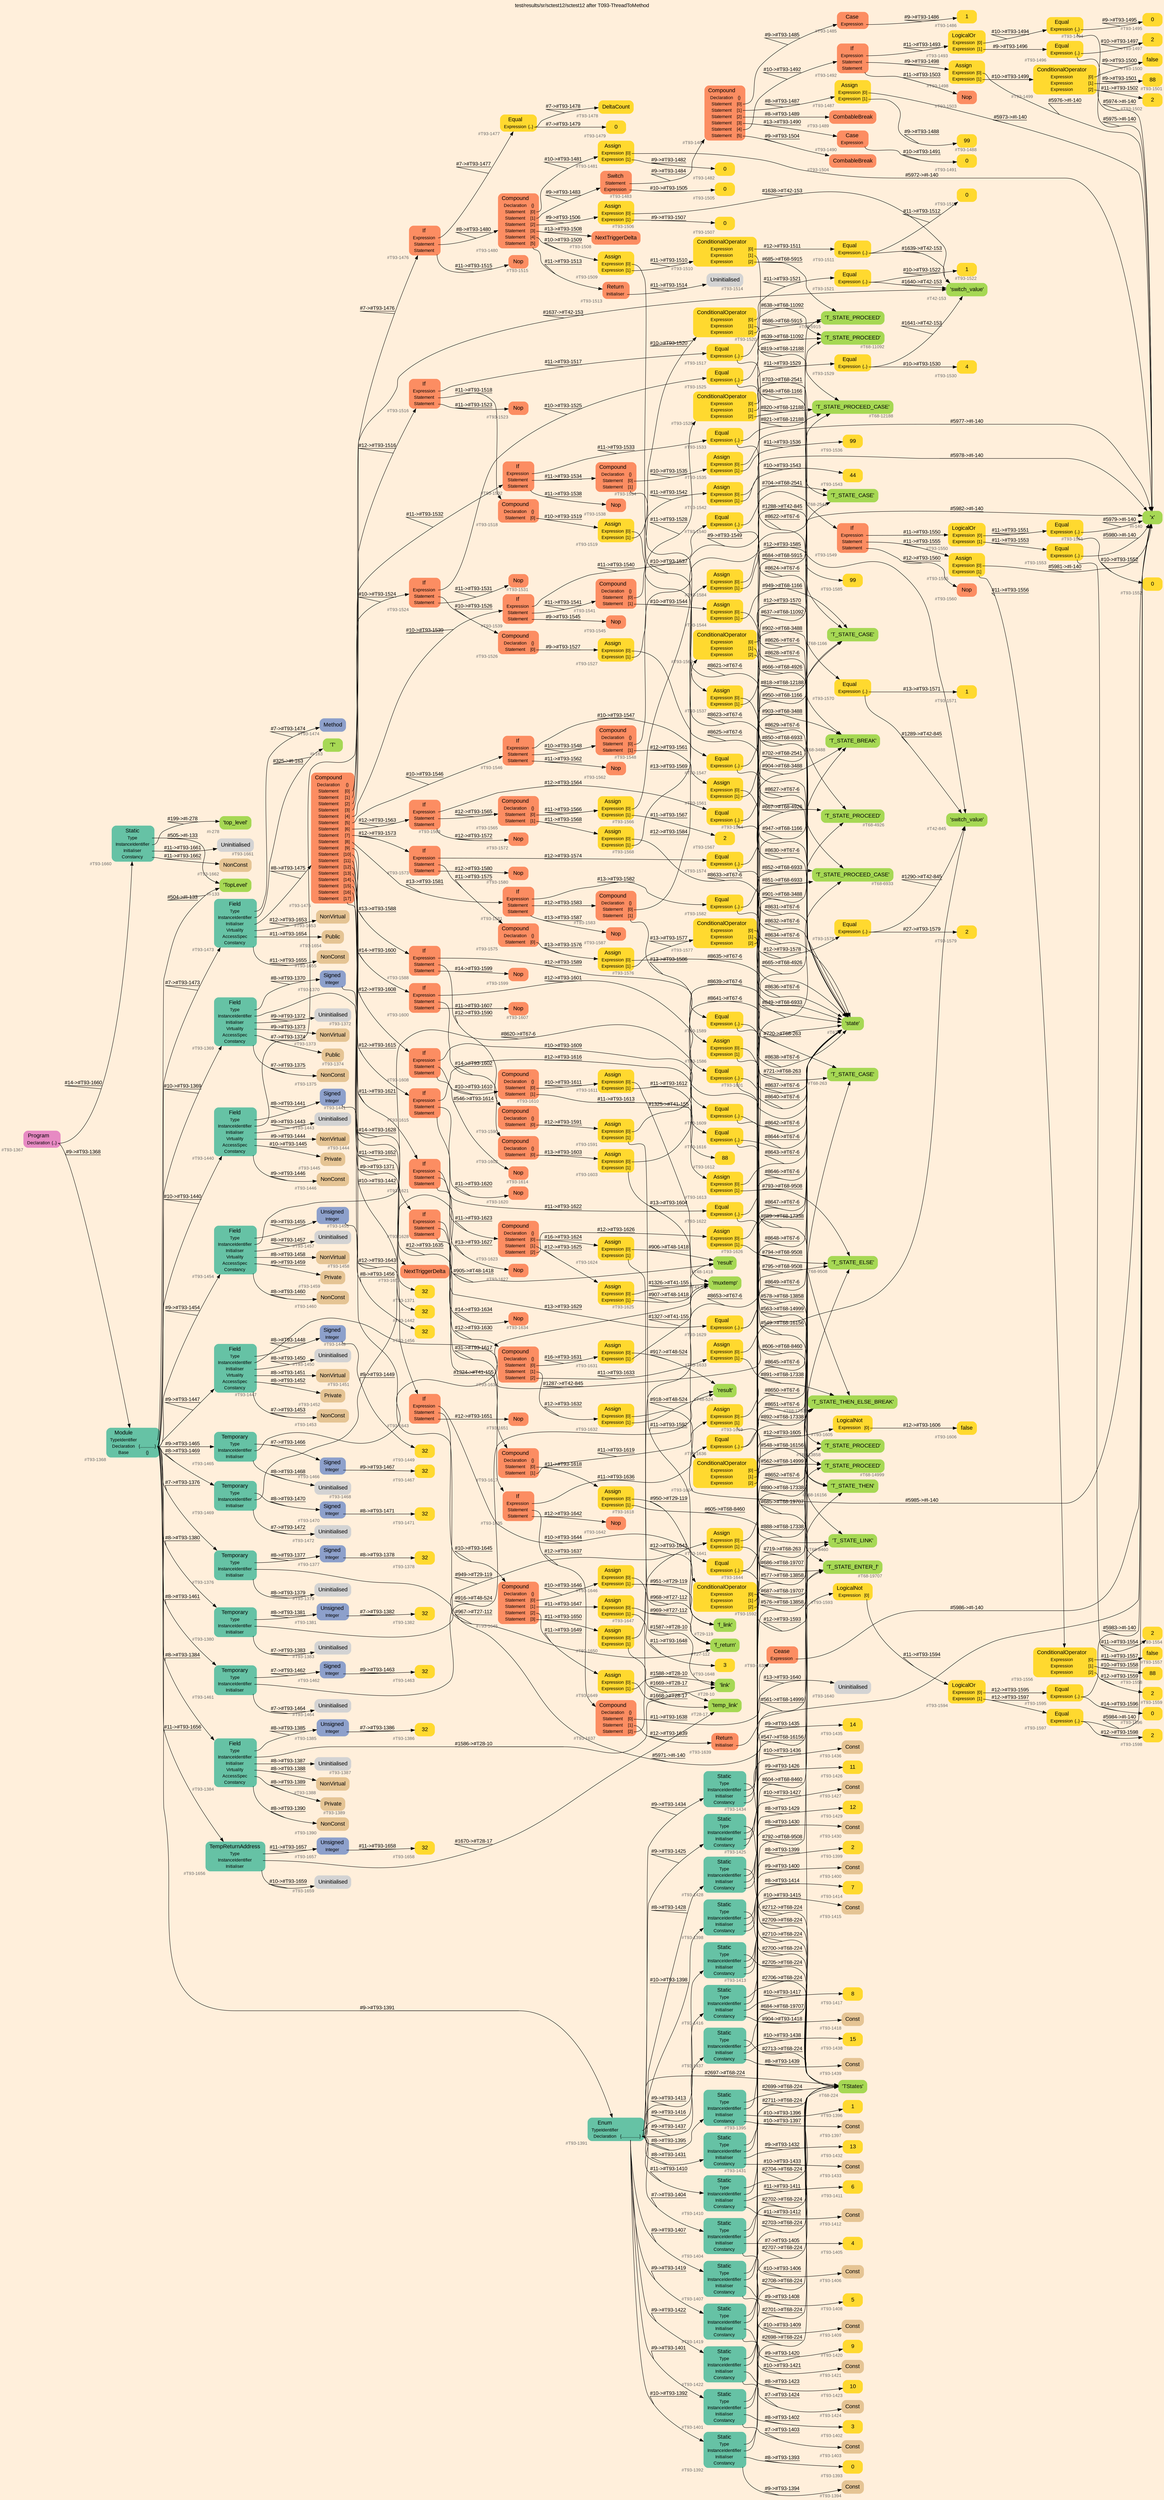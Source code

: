 digraph "test/results/sr/sctest12/sctest12 after T093-ThreadToMethod" {
label = "test/results/sr/sctest12/sctest12 after T093-ThreadToMethod"
labelloc = t
graph [
    rankdir = "LR"
    ranksep = 0.3
    bgcolor = antiquewhite1
    color = black
    fontcolor = black
    fontname = "Arial"
];
node [
    fontname = "Arial"
];
edge [
    fontname = "Arial"
];

// -------------------- node figure --------------------
// -------- block #T93-1367 ----------
"#T93-1367" [
    fillcolor = "/set28/4"
    xlabel = "#T93-1367"
    fontsize = "12"
    fontcolor = grey40
    shape = "plaintext"
    label = <<TABLE BORDER="0" CELLBORDER="0" CELLSPACING="0">
     <TR><TD><FONT COLOR="black" POINT-SIZE="15">Program</FONT></TD></TR>
     <TR><TD><FONT COLOR="black" POINT-SIZE="12">Declaration</FONT></TD><TD PORT="port0"><FONT COLOR="black" POINT-SIZE="12">{..}</FONT></TD></TR>
    </TABLE>>
    style = "rounded,filled"
];

// -------- block #T93-1368 ----------
"#T93-1368" [
    fillcolor = "/set28/1"
    xlabel = "#T93-1368"
    fontsize = "12"
    fontcolor = grey40
    shape = "plaintext"
    label = <<TABLE BORDER="0" CELLBORDER="0" CELLSPACING="0">
     <TR><TD><FONT COLOR="black" POINT-SIZE="15">Module</FONT></TD></TR>
     <TR><TD><FONT COLOR="black" POINT-SIZE="12">TypeIdentifier</FONT></TD><TD PORT="port0"></TD></TR>
     <TR><TD><FONT COLOR="black" POINT-SIZE="12">Declaration</FONT></TD><TD PORT="port1"><FONT COLOR="black" POINT-SIZE="12">{.............}</FONT></TD></TR>
     <TR><TD><FONT COLOR="black" POINT-SIZE="12">Base</FONT></TD><TD PORT="port2"><FONT COLOR="black" POINT-SIZE="12">{}</FONT></TD></TR>
    </TABLE>>
    style = "rounded,filled"
];

// -------- block #I-133 ----------
"#I-133" [
    fillcolor = "/set28/5"
    xlabel = "#I-133"
    fontsize = "12"
    fontcolor = grey40
    shape = "plaintext"
    label = <<TABLE BORDER="0" CELLBORDER="0" CELLSPACING="0">
     <TR><TD><FONT COLOR="black" POINT-SIZE="15">'TopLevel'</FONT></TD></TR>
    </TABLE>>
    style = "rounded,filled"
];

// -------- block #T93-1369 ----------
"#T93-1369" [
    fillcolor = "/set28/1"
    xlabel = "#T93-1369"
    fontsize = "12"
    fontcolor = grey40
    shape = "plaintext"
    label = <<TABLE BORDER="0" CELLBORDER="0" CELLSPACING="0">
     <TR><TD><FONT COLOR="black" POINT-SIZE="15">Field</FONT></TD></TR>
     <TR><TD><FONT COLOR="black" POINT-SIZE="12">Type</FONT></TD><TD PORT="port0"></TD></TR>
     <TR><TD><FONT COLOR="black" POINT-SIZE="12">InstanceIdentifier</FONT></TD><TD PORT="port1"></TD></TR>
     <TR><TD><FONT COLOR="black" POINT-SIZE="12">Initialiser</FONT></TD><TD PORT="port2"></TD></TR>
     <TR><TD><FONT COLOR="black" POINT-SIZE="12">Virtuality</FONT></TD><TD PORT="port3"></TD></TR>
     <TR><TD><FONT COLOR="black" POINT-SIZE="12">AccessSpec</FONT></TD><TD PORT="port4"></TD></TR>
     <TR><TD><FONT COLOR="black" POINT-SIZE="12">Constancy</FONT></TD><TD PORT="port5"></TD></TR>
    </TABLE>>
    style = "rounded,filled"
];

// -------- block #T93-1370 ----------
"#T93-1370" [
    fillcolor = "/set28/3"
    xlabel = "#T93-1370"
    fontsize = "12"
    fontcolor = grey40
    shape = "plaintext"
    label = <<TABLE BORDER="0" CELLBORDER="0" CELLSPACING="0">
     <TR><TD><FONT COLOR="black" POINT-SIZE="15">Signed</FONT></TD></TR>
     <TR><TD><FONT COLOR="black" POINT-SIZE="12">Integer</FONT></TD><TD PORT="port0"></TD></TR>
    </TABLE>>
    style = "rounded,filled"
];

// -------- block #T93-1371 ----------
"#T93-1371" [
    fillcolor = "/set28/6"
    xlabel = "#T93-1371"
    fontsize = "12"
    fontcolor = grey40
    shape = "plaintext"
    label = <<TABLE BORDER="0" CELLBORDER="0" CELLSPACING="0">
     <TR><TD><FONT COLOR="black" POINT-SIZE="15">32</FONT></TD></TR>
    </TABLE>>
    style = "rounded,filled"
];

// -------- block #I-140 ----------
"#I-140" [
    fillcolor = "/set28/5"
    xlabel = "#I-140"
    fontsize = "12"
    fontcolor = grey40
    shape = "plaintext"
    label = <<TABLE BORDER="0" CELLBORDER="0" CELLSPACING="0">
     <TR><TD><FONT COLOR="black" POINT-SIZE="15">'x'</FONT></TD></TR>
    </TABLE>>
    style = "rounded,filled"
];

// -------- block #T93-1372 ----------
"#T93-1372" [
    xlabel = "#T93-1372"
    fontsize = "12"
    fontcolor = grey40
    shape = "plaintext"
    label = <<TABLE BORDER="0" CELLBORDER="0" CELLSPACING="0">
     <TR><TD><FONT COLOR="black" POINT-SIZE="15">Uninitialised</FONT></TD></TR>
    </TABLE>>
    style = "rounded,filled"
];

// -------- block #T93-1373 ----------
"#T93-1373" [
    fillcolor = "/set28/7"
    xlabel = "#T93-1373"
    fontsize = "12"
    fontcolor = grey40
    shape = "plaintext"
    label = <<TABLE BORDER="0" CELLBORDER="0" CELLSPACING="0">
     <TR><TD><FONT COLOR="black" POINT-SIZE="15">NonVirtual</FONT></TD></TR>
    </TABLE>>
    style = "rounded,filled"
];

// -------- block #T93-1374 ----------
"#T93-1374" [
    fillcolor = "/set28/7"
    xlabel = "#T93-1374"
    fontsize = "12"
    fontcolor = grey40
    shape = "plaintext"
    label = <<TABLE BORDER="0" CELLBORDER="0" CELLSPACING="0">
     <TR><TD><FONT COLOR="black" POINT-SIZE="15">Public</FONT></TD></TR>
    </TABLE>>
    style = "rounded,filled"
];

// -------- block #T93-1375 ----------
"#T93-1375" [
    fillcolor = "/set28/7"
    xlabel = "#T93-1375"
    fontsize = "12"
    fontcolor = grey40
    shape = "plaintext"
    label = <<TABLE BORDER="0" CELLBORDER="0" CELLSPACING="0">
     <TR><TD><FONT COLOR="black" POINT-SIZE="15">NonConst</FONT></TD></TR>
    </TABLE>>
    style = "rounded,filled"
];

// -------- block #T93-1376 ----------
"#T93-1376" [
    fillcolor = "/set28/1"
    xlabel = "#T93-1376"
    fontsize = "12"
    fontcolor = grey40
    shape = "plaintext"
    label = <<TABLE BORDER="0" CELLBORDER="0" CELLSPACING="0">
     <TR><TD><FONT COLOR="black" POINT-SIZE="15">Temporary</FONT></TD></TR>
     <TR><TD><FONT COLOR="black" POINT-SIZE="12">Type</FONT></TD><TD PORT="port0"></TD></TR>
     <TR><TD><FONT COLOR="black" POINT-SIZE="12">InstanceIdentifier</FONT></TD><TD PORT="port1"></TD></TR>
     <TR><TD><FONT COLOR="black" POINT-SIZE="12">Initialiser</FONT></TD><TD PORT="port2"></TD></TR>
    </TABLE>>
    style = "rounded,filled"
];

// -------- block #T93-1377 ----------
"#T93-1377" [
    fillcolor = "/set28/3"
    xlabel = "#T93-1377"
    fontsize = "12"
    fontcolor = grey40
    shape = "plaintext"
    label = <<TABLE BORDER="0" CELLBORDER="0" CELLSPACING="0">
     <TR><TD><FONT COLOR="black" POINT-SIZE="15">Signed</FONT></TD></TR>
     <TR><TD><FONT COLOR="black" POINT-SIZE="12">Integer</FONT></TD><TD PORT="port0"></TD></TR>
    </TABLE>>
    style = "rounded,filled"
];

// -------- block #T93-1378 ----------
"#T93-1378" [
    fillcolor = "/set28/6"
    xlabel = "#T93-1378"
    fontsize = "12"
    fontcolor = grey40
    shape = "plaintext"
    label = <<TABLE BORDER="0" CELLBORDER="0" CELLSPACING="0">
     <TR><TD><FONT COLOR="black" POINT-SIZE="15">32</FONT></TD></TR>
    </TABLE>>
    style = "rounded,filled"
];

// -------- block #T27-112 ----------
"#T27-112" [
    fillcolor = "/set28/5"
    xlabel = "#T27-112"
    fontsize = "12"
    fontcolor = grey40
    shape = "plaintext"
    label = <<TABLE BORDER="0" CELLBORDER="0" CELLSPACING="0">
     <TR><TD><FONT COLOR="black" POINT-SIZE="15">'f_return'</FONT></TD></TR>
    </TABLE>>
    style = "rounded,filled"
];

// -------- block #T93-1379 ----------
"#T93-1379" [
    xlabel = "#T93-1379"
    fontsize = "12"
    fontcolor = grey40
    shape = "plaintext"
    label = <<TABLE BORDER="0" CELLBORDER="0" CELLSPACING="0">
     <TR><TD><FONT COLOR="black" POINT-SIZE="15">Uninitialised</FONT></TD></TR>
    </TABLE>>
    style = "rounded,filled"
];

// -------- block #T93-1380 ----------
"#T93-1380" [
    fillcolor = "/set28/1"
    xlabel = "#T93-1380"
    fontsize = "12"
    fontcolor = grey40
    shape = "plaintext"
    label = <<TABLE BORDER="0" CELLBORDER="0" CELLSPACING="0">
     <TR><TD><FONT COLOR="black" POINT-SIZE="15">Temporary</FONT></TD></TR>
     <TR><TD><FONT COLOR="black" POINT-SIZE="12">Type</FONT></TD><TD PORT="port0"></TD></TR>
     <TR><TD><FONT COLOR="black" POINT-SIZE="12">InstanceIdentifier</FONT></TD><TD PORT="port1"></TD></TR>
     <TR><TD><FONT COLOR="black" POINT-SIZE="12">Initialiser</FONT></TD><TD PORT="port2"></TD></TR>
    </TABLE>>
    style = "rounded,filled"
];

// -------- block #T93-1381 ----------
"#T93-1381" [
    fillcolor = "/set28/3"
    xlabel = "#T93-1381"
    fontsize = "12"
    fontcolor = grey40
    shape = "plaintext"
    label = <<TABLE BORDER="0" CELLBORDER="0" CELLSPACING="0">
     <TR><TD><FONT COLOR="black" POINT-SIZE="15">Unsigned</FONT></TD></TR>
     <TR><TD><FONT COLOR="black" POINT-SIZE="12">Integer</FONT></TD><TD PORT="port0"></TD></TR>
    </TABLE>>
    style = "rounded,filled"
];

// -------- block #T93-1382 ----------
"#T93-1382" [
    fillcolor = "/set28/6"
    xlabel = "#T93-1382"
    fontsize = "12"
    fontcolor = grey40
    shape = "plaintext"
    label = <<TABLE BORDER="0" CELLBORDER="0" CELLSPACING="0">
     <TR><TD><FONT COLOR="black" POINT-SIZE="15">32</FONT></TD></TR>
    </TABLE>>
    style = "rounded,filled"
];

// -------- block #T29-119 ----------
"#T29-119" [
    fillcolor = "/set28/5"
    xlabel = "#T29-119"
    fontsize = "12"
    fontcolor = grey40
    shape = "plaintext"
    label = <<TABLE BORDER="0" CELLBORDER="0" CELLSPACING="0">
     <TR><TD><FONT COLOR="black" POINT-SIZE="15">'f_link'</FONT></TD></TR>
    </TABLE>>
    style = "rounded,filled"
];

// -------- block #T93-1383 ----------
"#T93-1383" [
    xlabel = "#T93-1383"
    fontsize = "12"
    fontcolor = grey40
    shape = "plaintext"
    label = <<TABLE BORDER="0" CELLBORDER="0" CELLSPACING="0">
     <TR><TD><FONT COLOR="black" POINT-SIZE="15">Uninitialised</FONT></TD></TR>
    </TABLE>>
    style = "rounded,filled"
];

// -------- block #T93-1384 ----------
"#T93-1384" [
    fillcolor = "/set28/1"
    xlabel = "#T93-1384"
    fontsize = "12"
    fontcolor = grey40
    shape = "plaintext"
    label = <<TABLE BORDER="0" CELLBORDER="0" CELLSPACING="0">
     <TR><TD><FONT COLOR="black" POINT-SIZE="15">Field</FONT></TD></TR>
     <TR><TD><FONT COLOR="black" POINT-SIZE="12">Type</FONT></TD><TD PORT="port0"></TD></TR>
     <TR><TD><FONT COLOR="black" POINT-SIZE="12">InstanceIdentifier</FONT></TD><TD PORT="port1"></TD></TR>
     <TR><TD><FONT COLOR="black" POINT-SIZE="12">Initialiser</FONT></TD><TD PORT="port2"></TD></TR>
     <TR><TD><FONT COLOR="black" POINT-SIZE="12">Virtuality</FONT></TD><TD PORT="port3"></TD></TR>
     <TR><TD><FONT COLOR="black" POINT-SIZE="12">AccessSpec</FONT></TD><TD PORT="port4"></TD></TR>
     <TR><TD><FONT COLOR="black" POINT-SIZE="12">Constancy</FONT></TD><TD PORT="port5"></TD></TR>
    </TABLE>>
    style = "rounded,filled"
];

// -------- block #T93-1385 ----------
"#T93-1385" [
    fillcolor = "/set28/3"
    xlabel = "#T93-1385"
    fontsize = "12"
    fontcolor = grey40
    shape = "plaintext"
    label = <<TABLE BORDER="0" CELLBORDER="0" CELLSPACING="0">
     <TR><TD><FONT COLOR="black" POINT-SIZE="15">Unsigned</FONT></TD></TR>
     <TR><TD><FONT COLOR="black" POINT-SIZE="12">Integer</FONT></TD><TD PORT="port0"></TD></TR>
    </TABLE>>
    style = "rounded,filled"
];

// -------- block #T93-1386 ----------
"#T93-1386" [
    fillcolor = "/set28/6"
    xlabel = "#T93-1386"
    fontsize = "12"
    fontcolor = grey40
    shape = "plaintext"
    label = <<TABLE BORDER="0" CELLBORDER="0" CELLSPACING="0">
     <TR><TD><FONT COLOR="black" POINT-SIZE="15">32</FONT></TD></TR>
    </TABLE>>
    style = "rounded,filled"
];

// -------- block #T28-10 ----------
"#T28-10" [
    fillcolor = "/set28/5"
    xlabel = "#T28-10"
    fontsize = "12"
    fontcolor = grey40
    shape = "plaintext"
    label = <<TABLE BORDER="0" CELLBORDER="0" CELLSPACING="0">
     <TR><TD><FONT COLOR="black" POINT-SIZE="15">'link'</FONT></TD></TR>
    </TABLE>>
    style = "rounded,filled"
];

// -------- block #T93-1387 ----------
"#T93-1387" [
    xlabel = "#T93-1387"
    fontsize = "12"
    fontcolor = grey40
    shape = "plaintext"
    label = <<TABLE BORDER="0" CELLBORDER="0" CELLSPACING="0">
     <TR><TD><FONT COLOR="black" POINT-SIZE="15">Uninitialised</FONT></TD></TR>
    </TABLE>>
    style = "rounded,filled"
];

// -------- block #T93-1388 ----------
"#T93-1388" [
    fillcolor = "/set28/7"
    xlabel = "#T93-1388"
    fontsize = "12"
    fontcolor = grey40
    shape = "plaintext"
    label = <<TABLE BORDER="0" CELLBORDER="0" CELLSPACING="0">
     <TR><TD><FONT COLOR="black" POINT-SIZE="15">NonVirtual</FONT></TD></TR>
    </TABLE>>
    style = "rounded,filled"
];

// -------- block #T93-1389 ----------
"#T93-1389" [
    fillcolor = "/set28/7"
    xlabel = "#T93-1389"
    fontsize = "12"
    fontcolor = grey40
    shape = "plaintext"
    label = <<TABLE BORDER="0" CELLBORDER="0" CELLSPACING="0">
     <TR><TD><FONT COLOR="black" POINT-SIZE="15">Private</FONT></TD></TR>
    </TABLE>>
    style = "rounded,filled"
];

// -------- block #T93-1390 ----------
"#T93-1390" [
    fillcolor = "/set28/7"
    xlabel = "#T93-1390"
    fontsize = "12"
    fontcolor = grey40
    shape = "plaintext"
    label = <<TABLE BORDER="0" CELLBORDER="0" CELLSPACING="0">
     <TR><TD><FONT COLOR="black" POINT-SIZE="15">NonConst</FONT></TD></TR>
    </TABLE>>
    style = "rounded,filled"
];

// -------- block #T93-1391 ----------
"#T93-1391" [
    fillcolor = "/set28/1"
    xlabel = "#T93-1391"
    fontsize = "12"
    fontcolor = grey40
    shape = "plaintext"
    label = <<TABLE BORDER="0" CELLBORDER="0" CELLSPACING="0">
     <TR><TD><FONT COLOR="black" POINT-SIZE="15">Enum</FONT></TD></TR>
     <TR><TD><FONT COLOR="black" POINT-SIZE="12">TypeIdentifier</FONT></TD><TD PORT="port0"></TD></TR>
     <TR><TD><FONT COLOR="black" POINT-SIZE="12">Declaration</FONT></TD><TD PORT="port1"><FONT COLOR="black" POINT-SIZE="12">{................}</FONT></TD></TR>
    </TABLE>>
    style = "rounded,filled"
];

// -------- block #T68-224 ----------
"#T68-224" [
    fillcolor = "/set28/5"
    xlabel = "#T68-224"
    fontsize = "12"
    fontcolor = grey40
    shape = "plaintext"
    label = <<TABLE BORDER="0" CELLBORDER="0" CELLSPACING="0">
     <TR><TD><FONT COLOR="black" POINT-SIZE="15">'TStates'</FONT></TD></TR>
    </TABLE>>
    style = "rounded,filled"
];

// -------- block #T93-1392 ----------
"#T93-1392" [
    fillcolor = "/set28/1"
    xlabel = "#T93-1392"
    fontsize = "12"
    fontcolor = grey40
    shape = "plaintext"
    label = <<TABLE BORDER="0" CELLBORDER="0" CELLSPACING="0">
     <TR><TD><FONT COLOR="black" POINT-SIZE="15">Static</FONT></TD></TR>
     <TR><TD><FONT COLOR="black" POINT-SIZE="12">Type</FONT></TD><TD PORT="port0"></TD></TR>
     <TR><TD><FONT COLOR="black" POINT-SIZE="12">InstanceIdentifier</FONT></TD><TD PORT="port1"></TD></TR>
     <TR><TD><FONT COLOR="black" POINT-SIZE="12">Initialiser</FONT></TD><TD PORT="port2"></TD></TR>
     <TR><TD><FONT COLOR="black" POINT-SIZE="12">Constancy</FONT></TD><TD PORT="port3"></TD></TR>
    </TABLE>>
    style = "rounded,filled"
];

// -------- block #T68-263 ----------
"#T68-263" [
    fillcolor = "/set28/5"
    xlabel = "#T68-263"
    fontsize = "12"
    fontcolor = grey40
    shape = "plaintext"
    label = <<TABLE BORDER="0" CELLBORDER="0" CELLSPACING="0">
     <TR><TD><FONT COLOR="black" POINT-SIZE="15">'T_STATE_CASE'</FONT></TD></TR>
    </TABLE>>
    style = "rounded,filled"
];

// -------- block #T93-1393 ----------
"#T93-1393" [
    fillcolor = "/set28/6"
    xlabel = "#T93-1393"
    fontsize = "12"
    fontcolor = grey40
    shape = "plaintext"
    label = <<TABLE BORDER="0" CELLBORDER="0" CELLSPACING="0">
     <TR><TD><FONT COLOR="black" POINT-SIZE="15">0</FONT></TD></TR>
    </TABLE>>
    style = "rounded,filled"
];

// -------- block #T93-1394 ----------
"#T93-1394" [
    fillcolor = "/set28/7"
    xlabel = "#T93-1394"
    fontsize = "12"
    fontcolor = grey40
    shape = "plaintext"
    label = <<TABLE BORDER="0" CELLBORDER="0" CELLSPACING="0">
     <TR><TD><FONT COLOR="black" POINT-SIZE="15">Const</FONT></TD></TR>
    </TABLE>>
    style = "rounded,filled"
];

// -------- block #T93-1395 ----------
"#T93-1395" [
    fillcolor = "/set28/1"
    xlabel = "#T93-1395"
    fontsize = "12"
    fontcolor = grey40
    shape = "plaintext"
    label = <<TABLE BORDER="0" CELLBORDER="0" CELLSPACING="0">
     <TR><TD><FONT COLOR="black" POINT-SIZE="15">Static</FONT></TD></TR>
     <TR><TD><FONT COLOR="black" POINT-SIZE="12">Type</FONT></TD><TD PORT="port0"></TD></TR>
     <TR><TD><FONT COLOR="black" POINT-SIZE="12">InstanceIdentifier</FONT></TD><TD PORT="port1"></TD></TR>
     <TR><TD><FONT COLOR="black" POINT-SIZE="12">Initialiser</FONT></TD><TD PORT="port2"></TD></TR>
     <TR><TD><FONT COLOR="black" POINT-SIZE="12">Constancy</FONT></TD><TD PORT="port3"></TD></TR>
    </TABLE>>
    style = "rounded,filled"
];

// -------- block #T68-1166 ----------
"#T68-1166" [
    fillcolor = "/set28/5"
    xlabel = "#T68-1166"
    fontsize = "12"
    fontcolor = grey40
    shape = "plaintext"
    label = <<TABLE BORDER="0" CELLBORDER="0" CELLSPACING="0">
     <TR><TD><FONT COLOR="black" POINT-SIZE="15">'T_STATE_CASE'</FONT></TD></TR>
    </TABLE>>
    style = "rounded,filled"
];

// -------- block #T93-1396 ----------
"#T93-1396" [
    fillcolor = "/set28/6"
    xlabel = "#T93-1396"
    fontsize = "12"
    fontcolor = grey40
    shape = "plaintext"
    label = <<TABLE BORDER="0" CELLBORDER="0" CELLSPACING="0">
     <TR><TD><FONT COLOR="black" POINT-SIZE="15">1</FONT></TD></TR>
    </TABLE>>
    style = "rounded,filled"
];

// -------- block #T93-1397 ----------
"#T93-1397" [
    fillcolor = "/set28/7"
    xlabel = "#T93-1397"
    fontsize = "12"
    fontcolor = grey40
    shape = "plaintext"
    label = <<TABLE BORDER="0" CELLBORDER="0" CELLSPACING="0">
     <TR><TD><FONT COLOR="black" POINT-SIZE="15">Const</FONT></TD></TR>
    </TABLE>>
    style = "rounded,filled"
];

// -------- block #T93-1398 ----------
"#T93-1398" [
    fillcolor = "/set28/1"
    xlabel = "#T93-1398"
    fontsize = "12"
    fontcolor = grey40
    shape = "plaintext"
    label = <<TABLE BORDER="0" CELLBORDER="0" CELLSPACING="0">
     <TR><TD><FONT COLOR="black" POINT-SIZE="15">Static</FONT></TD></TR>
     <TR><TD><FONT COLOR="black" POINT-SIZE="12">Type</FONT></TD><TD PORT="port0"></TD></TR>
     <TR><TD><FONT COLOR="black" POINT-SIZE="12">InstanceIdentifier</FONT></TD><TD PORT="port1"></TD></TR>
     <TR><TD><FONT COLOR="black" POINT-SIZE="12">Initialiser</FONT></TD><TD PORT="port2"></TD></TR>
     <TR><TD><FONT COLOR="black" POINT-SIZE="12">Constancy</FONT></TD><TD PORT="port3"></TD></TR>
    </TABLE>>
    style = "rounded,filled"
];

// -------- block #T68-2541 ----------
"#T68-2541" [
    fillcolor = "/set28/5"
    xlabel = "#T68-2541"
    fontsize = "12"
    fontcolor = grey40
    shape = "plaintext"
    label = <<TABLE BORDER="0" CELLBORDER="0" CELLSPACING="0">
     <TR><TD><FONT COLOR="black" POINT-SIZE="15">'T_STATE_CASE'</FONT></TD></TR>
    </TABLE>>
    style = "rounded,filled"
];

// -------- block #T93-1399 ----------
"#T93-1399" [
    fillcolor = "/set28/6"
    xlabel = "#T93-1399"
    fontsize = "12"
    fontcolor = grey40
    shape = "plaintext"
    label = <<TABLE BORDER="0" CELLBORDER="0" CELLSPACING="0">
     <TR><TD><FONT COLOR="black" POINT-SIZE="15">2</FONT></TD></TR>
    </TABLE>>
    style = "rounded,filled"
];

// -------- block #T93-1400 ----------
"#T93-1400" [
    fillcolor = "/set28/7"
    xlabel = "#T93-1400"
    fontsize = "12"
    fontcolor = grey40
    shape = "plaintext"
    label = <<TABLE BORDER="0" CELLBORDER="0" CELLSPACING="0">
     <TR><TD><FONT COLOR="black" POINT-SIZE="15">Const</FONT></TD></TR>
    </TABLE>>
    style = "rounded,filled"
];

// -------- block #T93-1401 ----------
"#T93-1401" [
    fillcolor = "/set28/1"
    xlabel = "#T93-1401"
    fontsize = "12"
    fontcolor = grey40
    shape = "plaintext"
    label = <<TABLE BORDER="0" CELLBORDER="0" CELLSPACING="0">
     <TR><TD><FONT COLOR="black" POINT-SIZE="15">Static</FONT></TD></TR>
     <TR><TD><FONT COLOR="black" POINT-SIZE="12">Type</FONT></TD><TD PORT="port0"></TD></TR>
     <TR><TD><FONT COLOR="black" POINT-SIZE="12">InstanceIdentifier</FONT></TD><TD PORT="port1"></TD></TR>
     <TR><TD><FONT COLOR="black" POINT-SIZE="12">Initialiser</FONT></TD><TD PORT="port2"></TD></TR>
     <TR><TD><FONT COLOR="black" POINT-SIZE="12">Constancy</FONT></TD><TD PORT="port3"></TD></TR>
    </TABLE>>
    style = "rounded,filled"
];

// -------- block #T68-3488 ----------
"#T68-3488" [
    fillcolor = "/set28/5"
    xlabel = "#T68-3488"
    fontsize = "12"
    fontcolor = grey40
    shape = "plaintext"
    label = <<TABLE BORDER="0" CELLBORDER="0" CELLSPACING="0">
     <TR><TD><FONT COLOR="black" POINT-SIZE="15">'T_STATE_BREAK'</FONT></TD></TR>
    </TABLE>>
    style = "rounded,filled"
];

// -------- block #T93-1402 ----------
"#T93-1402" [
    fillcolor = "/set28/6"
    xlabel = "#T93-1402"
    fontsize = "12"
    fontcolor = grey40
    shape = "plaintext"
    label = <<TABLE BORDER="0" CELLBORDER="0" CELLSPACING="0">
     <TR><TD><FONT COLOR="black" POINT-SIZE="15">3</FONT></TD></TR>
    </TABLE>>
    style = "rounded,filled"
];

// -------- block #T93-1403 ----------
"#T93-1403" [
    fillcolor = "/set28/7"
    xlabel = "#T93-1403"
    fontsize = "12"
    fontcolor = grey40
    shape = "plaintext"
    label = <<TABLE BORDER="0" CELLBORDER="0" CELLSPACING="0">
     <TR><TD><FONT COLOR="black" POINT-SIZE="15">Const</FONT></TD></TR>
    </TABLE>>
    style = "rounded,filled"
];

// -------- block #T93-1404 ----------
"#T93-1404" [
    fillcolor = "/set28/1"
    xlabel = "#T93-1404"
    fontsize = "12"
    fontcolor = grey40
    shape = "plaintext"
    label = <<TABLE BORDER="0" CELLBORDER="0" CELLSPACING="0">
     <TR><TD><FONT COLOR="black" POINT-SIZE="15">Static</FONT></TD></TR>
     <TR><TD><FONT COLOR="black" POINT-SIZE="12">Type</FONT></TD><TD PORT="port0"></TD></TR>
     <TR><TD><FONT COLOR="black" POINT-SIZE="12">InstanceIdentifier</FONT></TD><TD PORT="port1"></TD></TR>
     <TR><TD><FONT COLOR="black" POINT-SIZE="12">Initialiser</FONT></TD><TD PORT="port2"></TD></TR>
     <TR><TD><FONT COLOR="black" POINT-SIZE="12">Constancy</FONT></TD><TD PORT="port3"></TD></TR>
    </TABLE>>
    style = "rounded,filled"
];

// -------- block #T68-4926 ----------
"#T68-4926" [
    fillcolor = "/set28/5"
    xlabel = "#T68-4926"
    fontsize = "12"
    fontcolor = grey40
    shape = "plaintext"
    label = <<TABLE BORDER="0" CELLBORDER="0" CELLSPACING="0">
     <TR><TD><FONT COLOR="black" POINT-SIZE="15">'T_STATE_PROCEED'</FONT></TD></TR>
    </TABLE>>
    style = "rounded,filled"
];

// -------- block #T93-1405 ----------
"#T93-1405" [
    fillcolor = "/set28/6"
    xlabel = "#T93-1405"
    fontsize = "12"
    fontcolor = grey40
    shape = "plaintext"
    label = <<TABLE BORDER="0" CELLBORDER="0" CELLSPACING="0">
     <TR><TD><FONT COLOR="black" POINT-SIZE="15">4</FONT></TD></TR>
    </TABLE>>
    style = "rounded,filled"
];

// -------- block #T93-1406 ----------
"#T93-1406" [
    fillcolor = "/set28/7"
    xlabel = "#T93-1406"
    fontsize = "12"
    fontcolor = grey40
    shape = "plaintext"
    label = <<TABLE BORDER="0" CELLBORDER="0" CELLSPACING="0">
     <TR><TD><FONT COLOR="black" POINT-SIZE="15">Const</FONT></TD></TR>
    </TABLE>>
    style = "rounded,filled"
];

// -------- block #T93-1407 ----------
"#T93-1407" [
    fillcolor = "/set28/1"
    xlabel = "#T93-1407"
    fontsize = "12"
    fontcolor = grey40
    shape = "plaintext"
    label = <<TABLE BORDER="0" CELLBORDER="0" CELLSPACING="0">
     <TR><TD><FONT COLOR="black" POINT-SIZE="15">Static</FONT></TD></TR>
     <TR><TD><FONT COLOR="black" POINT-SIZE="12">Type</FONT></TD><TD PORT="port0"></TD></TR>
     <TR><TD><FONT COLOR="black" POINT-SIZE="12">InstanceIdentifier</FONT></TD><TD PORT="port1"></TD></TR>
     <TR><TD><FONT COLOR="black" POINT-SIZE="12">Initialiser</FONT></TD><TD PORT="port2"></TD></TR>
     <TR><TD><FONT COLOR="black" POINT-SIZE="12">Constancy</FONT></TD><TD PORT="port3"></TD></TR>
    </TABLE>>
    style = "rounded,filled"
];

// -------- block #T68-5915 ----------
"#T68-5915" [
    fillcolor = "/set28/5"
    xlabel = "#T68-5915"
    fontsize = "12"
    fontcolor = grey40
    shape = "plaintext"
    label = <<TABLE BORDER="0" CELLBORDER="0" CELLSPACING="0">
     <TR><TD><FONT COLOR="black" POINT-SIZE="15">'T_STATE_PROCEED'</FONT></TD></TR>
    </TABLE>>
    style = "rounded,filled"
];

// -------- block #T93-1408 ----------
"#T93-1408" [
    fillcolor = "/set28/6"
    xlabel = "#T93-1408"
    fontsize = "12"
    fontcolor = grey40
    shape = "plaintext"
    label = <<TABLE BORDER="0" CELLBORDER="0" CELLSPACING="0">
     <TR><TD><FONT COLOR="black" POINT-SIZE="15">5</FONT></TD></TR>
    </TABLE>>
    style = "rounded,filled"
];

// -------- block #T93-1409 ----------
"#T93-1409" [
    fillcolor = "/set28/7"
    xlabel = "#T93-1409"
    fontsize = "12"
    fontcolor = grey40
    shape = "plaintext"
    label = <<TABLE BORDER="0" CELLBORDER="0" CELLSPACING="0">
     <TR><TD><FONT COLOR="black" POINT-SIZE="15">Const</FONT></TD></TR>
    </TABLE>>
    style = "rounded,filled"
];

// -------- block #T93-1410 ----------
"#T93-1410" [
    fillcolor = "/set28/1"
    xlabel = "#T93-1410"
    fontsize = "12"
    fontcolor = grey40
    shape = "plaintext"
    label = <<TABLE BORDER="0" CELLBORDER="0" CELLSPACING="0">
     <TR><TD><FONT COLOR="black" POINT-SIZE="15">Static</FONT></TD></TR>
     <TR><TD><FONT COLOR="black" POINT-SIZE="12">Type</FONT></TD><TD PORT="port0"></TD></TR>
     <TR><TD><FONT COLOR="black" POINT-SIZE="12">InstanceIdentifier</FONT></TD><TD PORT="port1"></TD></TR>
     <TR><TD><FONT COLOR="black" POINT-SIZE="12">Initialiser</FONT></TD><TD PORT="port2"></TD></TR>
     <TR><TD><FONT COLOR="black" POINT-SIZE="12">Constancy</FONT></TD><TD PORT="port3"></TD></TR>
    </TABLE>>
    style = "rounded,filled"
];

// -------- block #T68-6933 ----------
"#T68-6933" [
    fillcolor = "/set28/5"
    xlabel = "#T68-6933"
    fontsize = "12"
    fontcolor = grey40
    shape = "plaintext"
    label = <<TABLE BORDER="0" CELLBORDER="0" CELLSPACING="0">
     <TR><TD><FONT COLOR="black" POINT-SIZE="15">'T_STATE_PROCEED_CASE'</FONT></TD></TR>
    </TABLE>>
    style = "rounded,filled"
];

// -------- block #T93-1411 ----------
"#T93-1411" [
    fillcolor = "/set28/6"
    xlabel = "#T93-1411"
    fontsize = "12"
    fontcolor = grey40
    shape = "plaintext"
    label = <<TABLE BORDER="0" CELLBORDER="0" CELLSPACING="0">
     <TR><TD><FONT COLOR="black" POINT-SIZE="15">6</FONT></TD></TR>
    </TABLE>>
    style = "rounded,filled"
];

// -------- block #T93-1412 ----------
"#T93-1412" [
    fillcolor = "/set28/7"
    xlabel = "#T93-1412"
    fontsize = "12"
    fontcolor = grey40
    shape = "plaintext"
    label = <<TABLE BORDER="0" CELLBORDER="0" CELLSPACING="0">
     <TR><TD><FONT COLOR="black" POINT-SIZE="15">Const</FONT></TD></TR>
    </TABLE>>
    style = "rounded,filled"
];

// -------- block #T93-1413 ----------
"#T93-1413" [
    fillcolor = "/set28/1"
    xlabel = "#T93-1413"
    fontsize = "12"
    fontcolor = grey40
    shape = "plaintext"
    label = <<TABLE BORDER="0" CELLBORDER="0" CELLSPACING="0">
     <TR><TD><FONT COLOR="black" POINT-SIZE="15">Static</FONT></TD></TR>
     <TR><TD><FONT COLOR="black" POINT-SIZE="12">Type</FONT></TD><TD PORT="port0"></TD></TR>
     <TR><TD><FONT COLOR="black" POINT-SIZE="12">InstanceIdentifier</FONT></TD><TD PORT="port1"></TD></TR>
     <TR><TD><FONT COLOR="black" POINT-SIZE="12">Initialiser</FONT></TD><TD PORT="port2"></TD></TR>
     <TR><TD><FONT COLOR="black" POINT-SIZE="12">Constancy</FONT></TD><TD PORT="port3"></TD></TR>
    </TABLE>>
    style = "rounded,filled"
];

// -------- block #T68-8460 ----------
"#T68-8460" [
    fillcolor = "/set28/5"
    xlabel = "#T68-8460"
    fontsize = "12"
    fontcolor = grey40
    shape = "plaintext"
    label = <<TABLE BORDER="0" CELLBORDER="0" CELLSPACING="0">
     <TR><TD><FONT COLOR="black" POINT-SIZE="15">'T_STATE_LINK'</FONT></TD></TR>
    </TABLE>>
    style = "rounded,filled"
];

// -------- block #T93-1414 ----------
"#T93-1414" [
    fillcolor = "/set28/6"
    xlabel = "#T93-1414"
    fontsize = "12"
    fontcolor = grey40
    shape = "plaintext"
    label = <<TABLE BORDER="0" CELLBORDER="0" CELLSPACING="0">
     <TR><TD><FONT COLOR="black" POINT-SIZE="15">7</FONT></TD></TR>
    </TABLE>>
    style = "rounded,filled"
];

// -------- block #T93-1415 ----------
"#T93-1415" [
    fillcolor = "/set28/7"
    xlabel = "#T93-1415"
    fontsize = "12"
    fontcolor = grey40
    shape = "plaintext"
    label = <<TABLE BORDER="0" CELLBORDER="0" CELLSPACING="0">
     <TR><TD><FONT COLOR="black" POINT-SIZE="15">Const</FONT></TD></TR>
    </TABLE>>
    style = "rounded,filled"
];

// -------- block #T93-1416 ----------
"#T93-1416" [
    fillcolor = "/set28/1"
    xlabel = "#T93-1416"
    fontsize = "12"
    fontcolor = grey40
    shape = "plaintext"
    label = <<TABLE BORDER="0" CELLBORDER="0" CELLSPACING="0">
     <TR><TD><FONT COLOR="black" POINT-SIZE="15">Static</FONT></TD></TR>
     <TR><TD><FONT COLOR="black" POINT-SIZE="12">Type</FONT></TD><TD PORT="port0"></TD></TR>
     <TR><TD><FONT COLOR="black" POINT-SIZE="12">InstanceIdentifier</FONT></TD><TD PORT="port1"></TD></TR>
     <TR><TD><FONT COLOR="black" POINT-SIZE="12">Initialiser</FONT></TD><TD PORT="port2"></TD></TR>
     <TR><TD><FONT COLOR="black" POINT-SIZE="12">Constancy</FONT></TD><TD PORT="port3"></TD></TR>
    </TABLE>>
    style = "rounded,filled"
];

// -------- block #T68-9508 ----------
"#T68-9508" [
    fillcolor = "/set28/5"
    xlabel = "#T68-9508"
    fontsize = "12"
    fontcolor = grey40
    shape = "plaintext"
    label = <<TABLE BORDER="0" CELLBORDER="0" CELLSPACING="0">
     <TR><TD><FONT COLOR="black" POINT-SIZE="15">'T_STATE_ELSE'</FONT></TD></TR>
    </TABLE>>
    style = "rounded,filled"
];

// -------- block #T93-1417 ----------
"#T93-1417" [
    fillcolor = "/set28/6"
    xlabel = "#T93-1417"
    fontsize = "12"
    fontcolor = grey40
    shape = "plaintext"
    label = <<TABLE BORDER="0" CELLBORDER="0" CELLSPACING="0">
     <TR><TD><FONT COLOR="black" POINT-SIZE="15">8</FONT></TD></TR>
    </TABLE>>
    style = "rounded,filled"
];

// -------- block #T93-1418 ----------
"#T93-1418" [
    fillcolor = "/set28/7"
    xlabel = "#T93-1418"
    fontsize = "12"
    fontcolor = grey40
    shape = "plaintext"
    label = <<TABLE BORDER="0" CELLBORDER="0" CELLSPACING="0">
     <TR><TD><FONT COLOR="black" POINT-SIZE="15">Const</FONT></TD></TR>
    </TABLE>>
    style = "rounded,filled"
];

// -------- block #T93-1419 ----------
"#T93-1419" [
    fillcolor = "/set28/1"
    xlabel = "#T93-1419"
    fontsize = "12"
    fontcolor = grey40
    shape = "plaintext"
    label = <<TABLE BORDER="0" CELLBORDER="0" CELLSPACING="0">
     <TR><TD><FONT COLOR="black" POINT-SIZE="15">Static</FONT></TD></TR>
     <TR><TD><FONT COLOR="black" POINT-SIZE="12">Type</FONT></TD><TD PORT="port0"></TD></TR>
     <TR><TD><FONT COLOR="black" POINT-SIZE="12">InstanceIdentifier</FONT></TD><TD PORT="port1"></TD></TR>
     <TR><TD><FONT COLOR="black" POINT-SIZE="12">Initialiser</FONT></TD><TD PORT="port2"></TD></TR>
     <TR><TD><FONT COLOR="black" POINT-SIZE="12">Constancy</FONT></TD><TD PORT="port3"></TD></TR>
    </TABLE>>
    style = "rounded,filled"
];

// -------- block #T68-11092 ----------
"#T68-11092" [
    fillcolor = "/set28/5"
    xlabel = "#T68-11092"
    fontsize = "12"
    fontcolor = grey40
    shape = "plaintext"
    label = <<TABLE BORDER="0" CELLBORDER="0" CELLSPACING="0">
     <TR><TD><FONT COLOR="black" POINT-SIZE="15">'T_STATE_PROCEED'</FONT></TD></TR>
    </TABLE>>
    style = "rounded,filled"
];

// -------- block #T93-1420 ----------
"#T93-1420" [
    fillcolor = "/set28/6"
    xlabel = "#T93-1420"
    fontsize = "12"
    fontcolor = grey40
    shape = "plaintext"
    label = <<TABLE BORDER="0" CELLBORDER="0" CELLSPACING="0">
     <TR><TD><FONT COLOR="black" POINT-SIZE="15">9</FONT></TD></TR>
    </TABLE>>
    style = "rounded,filled"
];

// -------- block #T93-1421 ----------
"#T93-1421" [
    fillcolor = "/set28/7"
    xlabel = "#T93-1421"
    fontsize = "12"
    fontcolor = grey40
    shape = "plaintext"
    label = <<TABLE BORDER="0" CELLBORDER="0" CELLSPACING="0">
     <TR><TD><FONT COLOR="black" POINT-SIZE="15">Const</FONT></TD></TR>
    </TABLE>>
    style = "rounded,filled"
];

// -------- block #T93-1422 ----------
"#T93-1422" [
    fillcolor = "/set28/1"
    xlabel = "#T93-1422"
    fontsize = "12"
    fontcolor = grey40
    shape = "plaintext"
    label = <<TABLE BORDER="0" CELLBORDER="0" CELLSPACING="0">
     <TR><TD><FONT COLOR="black" POINT-SIZE="15">Static</FONT></TD></TR>
     <TR><TD><FONT COLOR="black" POINT-SIZE="12">Type</FONT></TD><TD PORT="port0"></TD></TR>
     <TR><TD><FONT COLOR="black" POINT-SIZE="12">InstanceIdentifier</FONT></TD><TD PORT="port1"></TD></TR>
     <TR><TD><FONT COLOR="black" POINT-SIZE="12">Initialiser</FONT></TD><TD PORT="port2"></TD></TR>
     <TR><TD><FONT COLOR="black" POINT-SIZE="12">Constancy</FONT></TD><TD PORT="port3"></TD></TR>
    </TABLE>>
    style = "rounded,filled"
];

// -------- block #T68-12188 ----------
"#T68-12188" [
    fillcolor = "/set28/5"
    xlabel = "#T68-12188"
    fontsize = "12"
    fontcolor = grey40
    shape = "plaintext"
    label = <<TABLE BORDER="0" CELLBORDER="0" CELLSPACING="0">
     <TR><TD><FONT COLOR="black" POINT-SIZE="15">'T_STATE_PROCEED_CASE'</FONT></TD></TR>
    </TABLE>>
    style = "rounded,filled"
];

// -------- block #T93-1423 ----------
"#T93-1423" [
    fillcolor = "/set28/6"
    xlabel = "#T93-1423"
    fontsize = "12"
    fontcolor = grey40
    shape = "plaintext"
    label = <<TABLE BORDER="0" CELLBORDER="0" CELLSPACING="0">
     <TR><TD><FONT COLOR="black" POINT-SIZE="15">10</FONT></TD></TR>
    </TABLE>>
    style = "rounded,filled"
];

// -------- block #T93-1424 ----------
"#T93-1424" [
    fillcolor = "/set28/7"
    xlabel = "#T93-1424"
    fontsize = "12"
    fontcolor = grey40
    shape = "plaintext"
    label = <<TABLE BORDER="0" CELLBORDER="0" CELLSPACING="0">
     <TR><TD><FONT COLOR="black" POINT-SIZE="15">Const</FONT></TD></TR>
    </TABLE>>
    style = "rounded,filled"
];

// -------- block #T93-1425 ----------
"#T93-1425" [
    fillcolor = "/set28/1"
    xlabel = "#T93-1425"
    fontsize = "12"
    fontcolor = grey40
    shape = "plaintext"
    label = <<TABLE BORDER="0" CELLBORDER="0" CELLSPACING="0">
     <TR><TD><FONT COLOR="black" POINT-SIZE="15">Static</FONT></TD></TR>
     <TR><TD><FONT COLOR="black" POINT-SIZE="12">Type</FONT></TD><TD PORT="port0"></TD></TR>
     <TR><TD><FONT COLOR="black" POINT-SIZE="12">InstanceIdentifier</FONT></TD><TD PORT="port1"></TD></TR>
     <TR><TD><FONT COLOR="black" POINT-SIZE="12">Initialiser</FONT></TD><TD PORT="port2"></TD></TR>
     <TR><TD><FONT COLOR="black" POINT-SIZE="12">Constancy</FONT></TD><TD PORT="port3"></TD></TR>
    </TABLE>>
    style = "rounded,filled"
];

// -------- block #T68-13858 ----------
"#T68-13858" [
    fillcolor = "/set28/5"
    xlabel = "#T68-13858"
    fontsize = "12"
    fontcolor = grey40
    shape = "plaintext"
    label = <<TABLE BORDER="0" CELLBORDER="0" CELLSPACING="0">
     <TR><TD><FONT COLOR="black" POINT-SIZE="15">'T_STATE_PROCEED'</FONT></TD></TR>
    </TABLE>>
    style = "rounded,filled"
];

// -------- block #T93-1426 ----------
"#T93-1426" [
    fillcolor = "/set28/6"
    xlabel = "#T93-1426"
    fontsize = "12"
    fontcolor = grey40
    shape = "plaintext"
    label = <<TABLE BORDER="0" CELLBORDER="0" CELLSPACING="0">
     <TR><TD><FONT COLOR="black" POINT-SIZE="15">11</FONT></TD></TR>
    </TABLE>>
    style = "rounded,filled"
];

// -------- block #T93-1427 ----------
"#T93-1427" [
    fillcolor = "/set28/7"
    xlabel = "#T93-1427"
    fontsize = "12"
    fontcolor = grey40
    shape = "plaintext"
    label = <<TABLE BORDER="0" CELLBORDER="0" CELLSPACING="0">
     <TR><TD><FONT COLOR="black" POINT-SIZE="15">Const</FONT></TD></TR>
    </TABLE>>
    style = "rounded,filled"
];

// -------- block #T93-1428 ----------
"#T93-1428" [
    fillcolor = "/set28/1"
    xlabel = "#T93-1428"
    fontsize = "12"
    fontcolor = grey40
    shape = "plaintext"
    label = <<TABLE BORDER="0" CELLBORDER="0" CELLSPACING="0">
     <TR><TD><FONT COLOR="black" POINT-SIZE="15">Static</FONT></TD></TR>
     <TR><TD><FONT COLOR="black" POINT-SIZE="12">Type</FONT></TD><TD PORT="port0"></TD></TR>
     <TR><TD><FONT COLOR="black" POINT-SIZE="12">InstanceIdentifier</FONT></TD><TD PORT="port1"></TD></TR>
     <TR><TD><FONT COLOR="black" POINT-SIZE="12">Initialiser</FONT></TD><TD PORT="port2"></TD></TR>
     <TR><TD><FONT COLOR="black" POINT-SIZE="12">Constancy</FONT></TD><TD PORT="port3"></TD></TR>
    </TABLE>>
    style = "rounded,filled"
];

// -------- block #T68-14999 ----------
"#T68-14999" [
    fillcolor = "/set28/5"
    xlabel = "#T68-14999"
    fontsize = "12"
    fontcolor = grey40
    shape = "plaintext"
    label = <<TABLE BORDER="0" CELLBORDER="0" CELLSPACING="0">
     <TR><TD><FONT COLOR="black" POINT-SIZE="15">'T_STATE_PROCEED'</FONT></TD></TR>
    </TABLE>>
    style = "rounded,filled"
];

// -------- block #T93-1429 ----------
"#T93-1429" [
    fillcolor = "/set28/6"
    xlabel = "#T93-1429"
    fontsize = "12"
    fontcolor = grey40
    shape = "plaintext"
    label = <<TABLE BORDER="0" CELLBORDER="0" CELLSPACING="0">
     <TR><TD><FONT COLOR="black" POINT-SIZE="15">12</FONT></TD></TR>
    </TABLE>>
    style = "rounded,filled"
];

// -------- block #T93-1430 ----------
"#T93-1430" [
    fillcolor = "/set28/7"
    xlabel = "#T93-1430"
    fontsize = "12"
    fontcolor = grey40
    shape = "plaintext"
    label = <<TABLE BORDER="0" CELLBORDER="0" CELLSPACING="0">
     <TR><TD><FONT COLOR="black" POINT-SIZE="15">Const</FONT></TD></TR>
    </TABLE>>
    style = "rounded,filled"
];

// -------- block #T93-1431 ----------
"#T93-1431" [
    fillcolor = "/set28/1"
    xlabel = "#T93-1431"
    fontsize = "12"
    fontcolor = grey40
    shape = "plaintext"
    label = <<TABLE BORDER="0" CELLBORDER="0" CELLSPACING="0">
     <TR><TD><FONT COLOR="black" POINT-SIZE="15">Static</FONT></TD></TR>
     <TR><TD><FONT COLOR="black" POINT-SIZE="12">Type</FONT></TD><TD PORT="port0"></TD></TR>
     <TR><TD><FONT COLOR="black" POINT-SIZE="12">InstanceIdentifier</FONT></TD><TD PORT="port1"></TD></TR>
     <TR><TD><FONT COLOR="black" POINT-SIZE="12">Initialiser</FONT></TD><TD PORT="port2"></TD></TR>
     <TR><TD><FONT COLOR="black" POINT-SIZE="12">Constancy</FONT></TD><TD PORT="port3"></TD></TR>
    </TABLE>>
    style = "rounded,filled"
];

// -------- block #T68-16156 ----------
"#T68-16156" [
    fillcolor = "/set28/5"
    xlabel = "#T68-16156"
    fontsize = "12"
    fontcolor = grey40
    shape = "plaintext"
    label = <<TABLE BORDER="0" CELLBORDER="0" CELLSPACING="0">
     <TR><TD><FONT COLOR="black" POINT-SIZE="15">'T_STATE_THEN'</FONT></TD></TR>
    </TABLE>>
    style = "rounded,filled"
];

// -------- block #T93-1432 ----------
"#T93-1432" [
    fillcolor = "/set28/6"
    xlabel = "#T93-1432"
    fontsize = "12"
    fontcolor = grey40
    shape = "plaintext"
    label = <<TABLE BORDER="0" CELLBORDER="0" CELLSPACING="0">
     <TR><TD><FONT COLOR="black" POINT-SIZE="15">13</FONT></TD></TR>
    </TABLE>>
    style = "rounded,filled"
];

// -------- block #T93-1433 ----------
"#T93-1433" [
    fillcolor = "/set28/7"
    xlabel = "#T93-1433"
    fontsize = "12"
    fontcolor = grey40
    shape = "plaintext"
    label = <<TABLE BORDER="0" CELLBORDER="0" CELLSPACING="0">
     <TR><TD><FONT COLOR="black" POINT-SIZE="15">Const</FONT></TD></TR>
    </TABLE>>
    style = "rounded,filled"
];

// -------- block #T93-1434 ----------
"#T93-1434" [
    fillcolor = "/set28/1"
    xlabel = "#T93-1434"
    fontsize = "12"
    fontcolor = grey40
    shape = "plaintext"
    label = <<TABLE BORDER="0" CELLBORDER="0" CELLSPACING="0">
     <TR><TD><FONT COLOR="black" POINT-SIZE="15">Static</FONT></TD></TR>
     <TR><TD><FONT COLOR="black" POINT-SIZE="12">Type</FONT></TD><TD PORT="port0"></TD></TR>
     <TR><TD><FONT COLOR="black" POINT-SIZE="12">InstanceIdentifier</FONT></TD><TD PORT="port1"></TD></TR>
     <TR><TD><FONT COLOR="black" POINT-SIZE="12">Initialiser</FONT></TD><TD PORT="port2"></TD></TR>
     <TR><TD><FONT COLOR="black" POINT-SIZE="12">Constancy</FONT></TD><TD PORT="port3"></TD></TR>
    </TABLE>>
    style = "rounded,filled"
];

// -------- block #T68-17338 ----------
"#T68-17338" [
    fillcolor = "/set28/5"
    xlabel = "#T68-17338"
    fontsize = "12"
    fontcolor = grey40
    shape = "plaintext"
    label = <<TABLE BORDER="0" CELLBORDER="0" CELLSPACING="0">
     <TR><TD><FONT COLOR="black" POINT-SIZE="15">'T_STATE_THEN_ELSE_BREAK'</FONT></TD></TR>
    </TABLE>>
    style = "rounded,filled"
];

// -------- block #T93-1435 ----------
"#T93-1435" [
    fillcolor = "/set28/6"
    xlabel = "#T93-1435"
    fontsize = "12"
    fontcolor = grey40
    shape = "plaintext"
    label = <<TABLE BORDER="0" CELLBORDER="0" CELLSPACING="0">
     <TR><TD><FONT COLOR="black" POINT-SIZE="15">14</FONT></TD></TR>
    </TABLE>>
    style = "rounded,filled"
];

// -------- block #T93-1436 ----------
"#T93-1436" [
    fillcolor = "/set28/7"
    xlabel = "#T93-1436"
    fontsize = "12"
    fontcolor = grey40
    shape = "plaintext"
    label = <<TABLE BORDER="0" CELLBORDER="0" CELLSPACING="0">
     <TR><TD><FONT COLOR="black" POINT-SIZE="15">Const</FONT></TD></TR>
    </TABLE>>
    style = "rounded,filled"
];

// -------- block #T93-1437 ----------
"#T93-1437" [
    fillcolor = "/set28/1"
    xlabel = "#T93-1437"
    fontsize = "12"
    fontcolor = grey40
    shape = "plaintext"
    label = <<TABLE BORDER="0" CELLBORDER="0" CELLSPACING="0">
     <TR><TD><FONT COLOR="black" POINT-SIZE="15">Static</FONT></TD></TR>
     <TR><TD><FONT COLOR="black" POINT-SIZE="12">Type</FONT></TD><TD PORT="port0"></TD></TR>
     <TR><TD><FONT COLOR="black" POINT-SIZE="12">InstanceIdentifier</FONT></TD><TD PORT="port1"></TD></TR>
     <TR><TD><FONT COLOR="black" POINT-SIZE="12">Initialiser</FONT></TD><TD PORT="port2"></TD></TR>
     <TR><TD><FONT COLOR="black" POINT-SIZE="12">Constancy</FONT></TD><TD PORT="port3"></TD></TR>
    </TABLE>>
    style = "rounded,filled"
];

// -------- block #T68-19707 ----------
"#T68-19707" [
    fillcolor = "/set28/5"
    xlabel = "#T68-19707"
    fontsize = "12"
    fontcolor = grey40
    shape = "plaintext"
    label = <<TABLE BORDER="0" CELLBORDER="0" CELLSPACING="0">
     <TR><TD><FONT COLOR="black" POINT-SIZE="15">'T_STATE_ENTER_f'</FONT></TD></TR>
    </TABLE>>
    style = "rounded,filled"
];

// -------- block #T93-1438 ----------
"#T93-1438" [
    fillcolor = "/set28/6"
    xlabel = "#T93-1438"
    fontsize = "12"
    fontcolor = grey40
    shape = "plaintext"
    label = <<TABLE BORDER="0" CELLBORDER="0" CELLSPACING="0">
     <TR><TD><FONT COLOR="black" POINT-SIZE="15">15</FONT></TD></TR>
    </TABLE>>
    style = "rounded,filled"
];

// -------- block #T93-1439 ----------
"#T93-1439" [
    fillcolor = "/set28/7"
    xlabel = "#T93-1439"
    fontsize = "12"
    fontcolor = grey40
    shape = "plaintext"
    label = <<TABLE BORDER="0" CELLBORDER="0" CELLSPACING="0">
     <TR><TD><FONT COLOR="black" POINT-SIZE="15">Const</FONT></TD></TR>
    </TABLE>>
    style = "rounded,filled"
];

// -------- block #T93-1440 ----------
"#T93-1440" [
    fillcolor = "/set28/1"
    xlabel = "#T93-1440"
    fontsize = "12"
    fontcolor = grey40
    shape = "plaintext"
    label = <<TABLE BORDER="0" CELLBORDER="0" CELLSPACING="0">
     <TR><TD><FONT COLOR="black" POINT-SIZE="15">Field</FONT></TD></TR>
     <TR><TD><FONT COLOR="black" POINT-SIZE="12">Type</FONT></TD><TD PORT="port0"></TD></TR>
     <TR><TD><FONT COLOR="black" POINT-SIZE="12">InstanceIdentifier</FONT></TD><TD PORT="port1"></TD></TR>
     <TR><TD><FONT COLOR="black" POINT-SIZE="12">Initialiser</FONT></TD><TD PORT="port2"></TD></TR>
     <TR><TD><FONT COLOR="black" POINT-SIZE="12">Virtuality</FONT></TD><TD PORT="port3"></TD></TR>
     <TR><TD><FONT COLOR="black" POINT-SIZE="12">AccessSpec</FONT></TD><TD PORT="port4"></TD></TR>
     <TR><TD><FONT COLOR="black" POINT-SIZE="12">Constancy</FONT></TD><TD PORT="port5"></TD></TR>
    </TABLE>>
    style = "rounded,filled"
];

// -------- block #T93-1441 ----------
"#T93-1441" [
    fillcolor = "/set28/3"
    xlabel = "#T93-1441"
    fontsize = "12"
    fontcolor = grey40
    shape = "plaintext"
    label = <<TABLE BORDER="0" CELLBORDER="0" CELLSPACING="0">
     <TR><TD><FONT COLOR="black" POINT-SIZE="15">Signed</FONT></TD></TR>
     <TR><TD><FONT COLOR="black" POINT-SIZE="12">Integer</FONT></TD><TD PORT="port0"></TD></TR>
    </TABLE>>
    style = "rounded,filled"
];

// -------- block #T93-1442 ----------
"#T93-1442" [
    fillcolor = "/set28/6"
    xlabel = "#T93-1442"
    fontsize = "12"
    fontcolor = grey40
    shape = "plaintext"
    label = <<TABLE BORDER="0" CELLBORDER="0" CELLSPACING="0">
     <TR><TD><FONT COLOR="black" POINT-SIZE="15">32</FONT></TD></TR>
    </TABLE>>
    style = "rounded,filled"
];

// -------- block #T42-153 ----------
"#T42-153" [
    fillcolor = "/set28/5"
    xlabel = "#T42-153"
    fontsize = "12"
    fontcolor = grey40
    shape = "plaintext"
    label = <<TABLE BORDER="0" CELLBORDER="0" CELLSPACING="0">
     <TR><TD><FONT COLOR="black" POINT-SIZE="15">'switch_value'</FONT></TD></TR>
    </TABLE>>
    style = "rounded,filled"
];

// -------- block #T93-1443 ----------
"#T93-1443" [
    xlabel = "#T93-1443"
    fontsize = "12"
    fontcolor = grey40
    shape = "plaintext"
    label = <<TABLE BORDER="0" CELLBORDER="0" CELLSPACING="0">
     <TR><TD><FONT COLOR="black" POINT-SIZE="15">Uninitialised</FONT></TD></TR>
    </TABLE>>
    style = "rounded,filled"
];

// -------- block #T93-1444 ----------
"#T93-1444" [
    fillcolor = "/set28/7"
    xlabel = "#T93-1444"
    fontsize = "12"
    fontcolor = grey40
    shape = "plaintext"
    label = <<TABLE BORDER="0" CELLBORDER="0" CELLSPACING="0">
     <TR><TD><FONT COLOR="black" POINT-SIZE="15">NonVirtual</FONT></TD></TR>
    </TABLE>>
    style = "rounded,filled"
];

// -------- block #T93-1445 ----------
"#T93-1445" [
    fillcolor = "/set28/7"
    xlabel = "#T93-1445"
    fontsize = "12"
    fontcolor = grey40
    shape = "plaintext"
    label = <<TABLE BORDER="0" CELLBORDER="0" CELLSPACING="0">
     <TR><TD><FONT COLOR="black" POINT-SIZE="15">Private</FONT></TD></TR>
    </TABLE>>
    style = "rounded,filled"
];

// -------- block #T93-1446 ----------
"#T93-1446" [
    fillcolor = "/set28/7"
    xlabel = "#T93-1446"
    fontsize = "12"
    fontcolor = grey40
    shape = "plaintext"
    label = <<TABLE BORDER="0" CELLBORDER="0" CELLSPACING="0">
     <TR><TD><FONT COLOR="black" POINT-SIZE="15">NonConst</FONT></TD></TR>
    </TABLE>>
    style = "rounded,filled"
];

// -------- block #T93-1447 ----------
"#T93-1447" [
    fillcolor = "/set28/1"
    xlabel = "#T93-1447"
    fontsize = "12"
    fontcolor = grey40
    shape = "plaintext"
    label = <<TABLE BORDER="0" CELLBORDER="0" CELLSPACING="0">
     <TR><TD><FONT COLOR="black" POINT-SIZE="15">Field</FONT></TD></TR>
     <TR><TD><FONT COLOR="black" POINT-SIZE="12">Type</FONT></TD><TD PORT="port0"></TD></TR>
     <TR><TD><FONT COLOR="black" POINT-SIZE="12">InstanceIdentifier</FONT></TD><TD PORT="port1"></TD></TR>
     <TR><TD><FONT COLOR="black" POINT-SIZE="12">Initialiser</FONT></TD><TD PORT="port2"></TD></TR>
     <TR><TD><FONT COLOR="black" POINT-SIZE="12">Virtuality</FONT></TD><TD PORT="port3"></TD></TR>
     <TR><TD><FONT COLOR="black" POINT-SIZE="12">AccessSpec</FONT></TD><TD PORT="port4"></TD></TR>
     <TR><TD><FONT COLOR="black" POINT-SIZE="12">Constancy</FONT></TD><TD PORT="port5"></TD></TR>
    </TABLE>>
    style = "rounded,filled"
];

// -------- block #T93-1448 ----------
"#T93-1448" [
    fillcolor = "/set28/3"
    xlabel = "#T93-1448"
    fontsize = "12"
    fontcolor = grey40
    shape = "plaintext"
    label = <<TABLE BORDER="0" CELLBORDER="0" CELLSPACING="0">
     <TR><TD><FONT COLOR="black" POINT-SIZE="15">Signed</FONT></TD></TR>
     <TR><TD><FONT COLOR="black" POINT-SIZE="12">Integer</FONT></TD><TD PORT="port0"></TD></TR>
    </TABLE>>
    style = "rounded,filled"
];

// -------- block #T93-1449 ----------
"#T93-1449" [
    fillcolor = "/set28/6"
    xlabel = "#T93-1449"
    fontsize = "12"
    fontcolor = grey40
    shape = "plaintext"
    label = <<TABLE BORDER="0" CELLBORDER="0" CELLSPACING="0">
     <TR><TD><FONT COLOR="black" POINT-SIZE="15">32</FONT></TD></TR>
    </TABLE>>
    style = "rounded,filled"
];

// -------- block #T42-845 ----------
"#T42-845" [
    fillcolor = "/set28/5"
    xlabel = "#T42-845"
    fontsize = "12"
    fontcolor = grey40
    shape = "plaintext"
    label = <<TABLE BORDER="0" CELLBORDER="0" CELLSPACING="0">
     <TR><TD><FONT COLOR="black" POINT-SIZE="15">'switch_value'</FONT></TD></TR>
    </TABLE>>
    style = "rounded,filled"
];

// -------- block #T93-1450 ----------
"#T93-1450" [
    xlabel = "#T93-1450"
    fontsize = "12"
    fontcolor = grey40
    shape = "plaintext"
    label = <<TABLE BORDER="0" CELLBORDER="0" CELLSPACING="0">
     <TR><TD><FONT COLOR="black" POINT-SIZE="15">Uninitialised</FONT></TD></TR>
    </TABLE>>
    style = "rounded,filled"
];

// -------- block #T93-1451 ----------
"#T93-1451" [
    fillcolor = "/set28/7"
    xlabel = "#T93-1451"
    fontsize = "12"
    fontcolor = grey40
    shape = "plaintext"
    label = <<TABLE BORDER="0" CELLBORDER="0" CELLSPACING="0">
     <TR><TD><FONT COLOR="black" POINT-SIZE="15">NonVirtual</FONT></TD></TR>
    </TABLE>>
    style = "rounded,filled"
];

// -------- block #T93-1452 ----------
"#T93-1452" [
    fillcolor = "/set28/7"
    xlabel = "#T93-1452"
    fontsize = "12"
    fontcolor = grey40
    shape = "plaintext"
    label = <<TABLE BORDER="0" CELLBORDER="0" CELLSPACING="0">
     <TR><TD><FONT COLOR="black" POINT-SIZE="15">Private</FONT></TD></TR>
    </TABLE>>
    style = "rounded,filled"
];

// -------- block #T93-1453 ----------
"#T93-1453" [
    fillcolor = "/set28/7"
    xlabel = "#T93-1453"
    fontsize = "12"
    fontcolor = grey40
    shape = "plaintext"
    label = <<TABLE BORDER="0" CELLBORDER="0" CELLSPACING="0">
     <TR><TD><FONT COLOR="black" POINT-SIZE="15">NonConst</FONT></TD></TR>
    </TABLE>>
    style = "rounded,filled"
];

// -------- block #T93-1454 ----------
"#T93-1454" [
    fillcolor = "/set28/1"
    xlabel = "#T93-1454"
    fontsize = "12"
    fontcolor = grey40
    shape = "plaintext"
    label = <<TABLE BORDER="0" CELLBORDER="0" CELLSPACING="0">
     <TR><TD><FONT COLOR="black" POINT-SIZE="15">Field</FONT></TD></TR>
     <TR><TD><FONT COLOR="black" POINT-SIZE="12">Type</FONT></TD><TD PORT="port0"></TD></TR>
     <TR><TD><FONT COLOR="black" POINT-SIZE="12">InstanceIdentifier</FONT></TD><TD PORT="port1"></TD></TR>
     <TR><TD><FONT COLOR="black" POINT-SIZE="12">Initialiser</FONT></TD><TD PORT="port2"></TD></TR>
     <TR><TD><FONT COLOR="black" POINT-SIZE="12">Virtuality</FONT></TD><TD PORT="port3"></TD></TR>
     <TR><TD><FONT COLOR="black" POINT-SIZE="12">AccessSpec</FONT></TD><TD PORT="port4"></TD></TR>
     <TR><TD><FONT COLOR="black" POINT-SIZE="12">Constancy</FONT></TD><TD PORT="port5"></TD></TR>
    </TABLE>>
    style = "rounded,filled"
];

// -------- block #T93-1455 ----------
"#T93-1455" [
    fillcolor = "/set28/3"
    xlabel = "#T93-1455"
    fontsize = "12"
    fontcolor = grey40
    shape = "plaintext"
    label = <<TABLE BORDER="0" CELLBORDER="0" CELLSPACING="0">
     <TR><TD><FONT COLOR="black" POINT-SIZE="15">Unsigned</FONT></TD></TR>
     <TR><TD><FONT COLOR="black" POINT-SIZE="12">Integer</FONT></TD><TD PORT="port0"></TD></TR>
    </TABLE>>
    style = "rounded,filled"
];

// -------- block #T93-1456 ----------
"#T93-1456" [
    fillcolor = "/set28/6"
    xlabel = "#T93-1456"
    fontsize = "12"
    fontcolor = grey40
    shape = "plaintext"
    label = <<TABLE BORDER="0" CELLBORDER="0" CELLSPACING="0">
     <TR><TD><FONT COLOR="black" POINT-SIZE="15">32</FONT></TD></TR>
    </TABLE>>
    style = "rounded,filled"
];

// -------- block #T67-6 ----------
"#T67-6" [
    fillcolor = "/set28/5"
    xlabel = "#T67-6"
    fontsize = "12"
    fontcolor = grey40
    shape = "plaintext"
    label = <<TABLE BORDER="0" CELLBORDER="0" CELLSPACING="0">
     <TR><TD><FONT COLOR="black" POINT-SIZE="15">'state'</FONT></TD></TR>
    </TABLE>>
    style = "rounded,filled"
];

// -------- block #T93-1457 ----------
"#T93-1457" [
    xlabel = "#T93-1457"
    fontsize = "12"
    fontcolor = grey40
    shape = "plaintext"
    label = <<TABLE BORDER="0" CELLBORDER="0" CELLSPACING="0">
     <TR><TD><FONT COLOR="black" POINT-SIZE="15">Uninitialised</FONT></TD></TR>
    </TABLE>>
    style = "rounded,filled"
];

// -------- block #T93-1458 ----------
"#T93-1458" [
    fillcolor = "/set28/7"
    xlabel = "#T93-1458"
    fontsize = "12"
    fontcolor = grey40
    shape = "plaintext"
    label = <<TABLE BORDER="0" CELLBORDER="0" CELLSPACING="0">
     <TR><TD><FONT COLOR="black" POINT-SIZE="15">NonVirtual</FONT></TD></TR>
    </TABLE>>
    style = "rounded,filled"
];

// -------- block #T93-1459 ----------
"#T93-1459" [
    fillcolor = "/set28/7"
    xlabel = "#T93-1459"
    fontsize = "12"
    fontcolor = grey40
    shape = "plaintext"
    label = <<TABLE BORDER="0" CELLBORDER="0" CELLSPACING="0">
     <TR><TD><FONT COLOR="black" POINT-SIZE="15">Private</FONT></TD></TR>
    </TABLE>>
    style = "rounded,filled"
];

// -------- block #T93-1460 ----------
"#T93-1460" [
    fillcolor = "/set28/7"
    xlabel = "#T93-1460"
    fontsize = "12"
    fontcolor = grey40
    shape = "plaintext"
    label = <<TABLE BORDER="0" CELLBORDER="0" CELLSPACING="0">
     <TR><TD><FONT COLOR="black" POINT-SIZE="15">NonConst</FONT></TD></TR>
    </TABLE>>
    style = "rounded,filled"
];

// -------- block #T93-1461 ----------
"#T93-1461" [
    fillcolor = "/set28/1"
    xlabel = "#T93-1461"
    fontsize = "12"
    fontcolor = grey40
    shape = "plaintext"
    label = <<TABLE BORDER="0" CELLBORDER="0" CELLSPACING="0">
     <TR><TD><FONT COLOR="black" POINT-SIZE="15">Temporary</FONT></TD></TR>
     <TR><TD><FONT COLOR="black" POINT-SIZE="12">Type</FONT></TD><TD PORT="port0"></TD></TR>
     <TR><TD><FONT COLOR="black" POINT-SIZE="12">InstanceIdentifier</FONT></TD><TD PORT="port1"></TD></TR>
     <TR><TD><FONT COLOR="black" POINT-SIZE="12">Initialiser</FONT></TD><TD PORT="port2"></TD></TR>
    </TABLE>>
    style = "rounded,filled"
];

// -------- block #T93-1462 ----------
"#T93-1462" [
    fillcolor = "/set28/3"
    xlabel = "#T93-1462"
    fontsize = "12"
    fontcolor = grey40
    shape = "plaintext"
    label = <<TABLE BORDER="0" CELLBORDER="0" CELLSPACING="0">
     <TR><TD><FONT COLOR="black" POINT-SIZE="15">Signed</FONT></TD></TR>
     <TR><TD><FONT COLOR="black" POINT-SIZE="12">Integer</FONT></TD><TD PORT="port0"></TD></TR>
    </TABLE>>
    style = "rounded,filled"
];

// -------- block #T93-1463 ----------
"#T93-1463" [
    fillcolor = "/set28/6"
    xlabel = "#T93-1463"
    fontsize = "12"
    fontcolor = grey40
    shape = "plaintext"
    label = <<TABLE BORDER="0" CELLBORDER="0" CELLSPACING="0">
     <TR><TD><FONT COLOR="black" POINT-SIZE="15">32</FONT></TD></TR>
    </TABLE>>
    style = "rounded,filled"
];

// -------- block #T48-524 ----------
"#T48-524" [
    fillcolor = "/set28/5"
    xlabel = "#T48-524"
    fontsize = "12"
    fontcolor = grey40
    shape = "plaintext"
    label = <<TABLE BORDER="0" CELLBORDER="0" CELLSPACING="0">
     <TR><TD><FONT COLOR="black" POINT-SIZE="15">'result'</FONT></TD></TR>
    </TABLE>>
    style = "rounded,filled"
];

// -------- block #T93-1464 ----------
"#T93-1464" [
    xlabel = "#T93-1464"
    fontsize = "12"
    fontcolor = grey40
    shape = "plaintext"
    label = <<TABLE BORDER="0" CELLBORDER="0" CELLSPACING="0">
     <TR><TD><FONT COLOR="black" POINT-SIZE="15">Uninitialised</FONT></TD></TR>
    </TABLE>>
    style = "rounded,filled"
];

// -------- block #T93-1465 ----------
"#T93-1465" [
    fillcolor = "/set28/1"
    xlabel = "#T93-1465"
    fontsize = "12"
    fontcolor = grey40
    shape = "plaintext"
    label = <<TABLE BORDER="0" CELLBORDER="0" CELLSPACING="0">
     <TR><TD><FONT COLOR="black" POINT-SIZE="15">Temporary</FONT></TD></TR>
     <TR><TD><FONT COLOR="black" POINT-SIZE="12">Type</FONT></TD><TD PORT="port0"></TD></TR>
     <TR><TD><FONT COLOR="black" POINT-SIZE="12">InstanceIdentifier</FONT></TD><TD PORT="port1"></TD></TR>
     <TR><TD><FONT COLOR="black" POINT-SIZE="12">Initialiser</FONT></TD><TD PORT="port2"></TD></TR>
    </TABLE>>
    style = "rounded,filled"
];

// -------- block #T93-1466 ----------
"#T93-1466" [
    fillcolor = "/set28/3"
    xlabel = "#T93-1466"
    fontsize = "12"
    fontcolor = grey40
    shape = "plaintext"
    label = <<TABLE BORDER="0" CELLBORDER="0" CELLSPACING="0">
     <TR><TD><FONT COLOR="black" POINT-SIZE="15">Signed</FONT></TD></TR>
     <TR><TD><FONT COLOR="black" POINT-SIZE="12">Integer</FONT></TD><TD PORT="port0"></TD></TR>
    </TABLE>>
    style = "rounded,filled"
];

// -------- block #T93-1467 ----------
"#T93-1467" [
    fillcolor = "/set28/6"
    xlabel = "#T93-1467"
    fontsize = "12"
    fontcolor = grey40
    shape = "plaintext"
    label = <<TABLE BORDER="0" CELLBORDER="0" CELLSPACING="0">
     <TR><TD><FONT COLOR="black" POINT-SIZE="15">32</FONT></TD></TR>
    </TABLE>>
    style = "rounded,filled"
];

// -------- block #T41-155 ----------
"#T41-155" [
    fillcolor = "/set28/5"
    xlabel = "#T41-155"
    fontsize = "12"
    fontcolor = grey40
    shape = "plaintext"
    label = <<TABLE BORDER="0" CELLBORDER="0" CELLSPACING="0">
     <TR><TD><FONT COLOR="black" POINT-SIZE="15">'muxtemp'</FONT></TD></TR>
    </TABLE>>
    style = "rounded,filled"
];

// -------- block #T93-1468 ----------
"#T93-1468" [
    xlabel = "#T93-1468"
    fontsize = "12"
    fontcolor = grey40
    shape = "plaintext"
    label = <<TABLE BORDER="0" CELLBORDER="0" CELLSPACING="0">
     <TR><TD><FONT COLOR="black" POINT-SIZE="15">Uninitialised</FONT></TD></TR>
    </TABLE>>
    style = "rounded,filled"
];

// -------- block #T93-1469 ----------
"#T93-1469" [
    fillcolor = "/set28/1"
    xlabel = "#T93-1469"
    fontsize = "12"
    fontcolor = grey40
    shape = "plaintext"
    label = <<TABLE BORDER="0" CELLBORDER="0" CELLSPACING="0">
     <TR><TD><FONT COLOR="black" POINT-SIZE="15">Temporary</FONT></TD></TR>
     <TR><TD><FONT COLOR="black" POINT-SIZE="12">Type</FONT></TD><TD PORT="port0"></TD></TR>
     <TR><TD><FONT COLOR="black" POINT-SIZE="12">InstanceIdentifier</FONT></TD><TD PORT="port1"></TD></TR>
     <TR><TD><FONT COLOR="black" POINT-SIZE="12">Initialiser</FONT></TD><TD PORT="port2"></TD></TR>
    </TABLE>>
    style = "rounded,filled"
];

// -------- block #T93-1470 ----------
"#T93-1470" [
    fillcolor = "/set28/3"
    xlabel = "#T93-1470"
    fontsize = "12"
    fontcolor = grey40
    shape = "plaintext"
    label = <<TABLE BORDER="0" CELLBORDER="0" CELLSPACING="0">
     <TR><TD><FONT COLOR="black" POINT-SIZE="15">Signed</FONT></TD></TR>
     <TR><TD><FONT COLOR="black" POINT-SIZE="12">Integer</FONT></TD><TD PORT="port0"></TD></TR>
    </TABLE>>
    style = "rounded,filled"
];

// -------- block #T93-1471 ----------
"#T93-1471" [
    fillcolor = "/set28/6"
    xlabel = "#T93-1471"
    fontsize = "12"
    fontcolor = grey40
    shape = "plaintext"
    label = <<TABLE BORDER="0" CELLBORDER="0" CELLSPACING="0">
     <TR><TD><FONT COLOR="black" POINT-SIZE="15">32</FONT></TD></TR>
    </TABLE>>
    style = "rounded,filled"
];

// -------- block #T48-1418 ----------
"#T48-1418" [
    fillcolor = "/set28/5"
    xlabel = "#T48-1418"
    fontsize = "12"
    fontcolor = grey40
    shape = "plaintext"
    label = <<TABLE BORDER="0" CELLBORDER="0" CELLSPACING="0">
     <TR><TD><FONT COLOR="black" POINT-SIZE="15">'result'</FONT></TD></TR>
    </TABLE>>
    style = "rounded,filled"
];

// -------- block #T93-1472 ----------
"#T93-1472" [
    xlabel = "#T93-1472"
    fontsize = "12"
    fontcolor = grey40
    shape = "plaintext"
    label = <<TABLE BORDER="0" CELLBORDER="0" CELLSPACING="0">
     <TR><TD><FONT COLOR="black" POINT-SIZE="15">Uninitialised</FONT></TD></TR>
    </TABLE>>
    style = "rounded,filled"
];

// -------- block #T93-1473 ----------
"#T93-1473" [
    fillcolor = "/set28/1"
    xlabel = "#T93-1473"
    fontsize = "12"
    fontcolor = grey40
    shape = "plaintext"
    label = <<TABLE BORDER="0" CELLBORDER="0" CELLSPACING="0">
     <TR><TD><FONT COLOR="black" POINT-SIZE="15">Field</FONT></TD></TR>
     <TR><TD><FONT COLOR="black" POINT-SIZE="12">Type</FONT></TD><TD PORT="port0"></TD></TR>
     <TR><TD><FONT COLOR="black" POINT-SIZE="12">InstanceIdentifier</FONT></TD><TD PORT="port1"></TD></TR>
     <TR><TD><FONT COLOR="black" POINT-SIZE="12">Initialiser</FONT></TD><TD PORT="port2"></TD></TR>
     <TR><TD><FONT COLOR="black" POINT-SIZE="12">Virtuality</FONT></TD><TD PORT="port3"></TD></TR>
     <TR><TD><FONT COLOR="black" POINT-SIZE="12">AccessSpec</FONT></TD><TD PORT="port4"></TD></TR>
     <TR><TD><FONT COLOR="black" POINT-SIZE="12">Constancy</FONT></TD><TD PORT="port5"></TD></TR>
    </TABLE>>
    style = "rounded,filled"
];

// -------- block #T93-1474 ----------
"#T93-1474" [
    fillcolor = "/set28/3"
    xlabel = "#T93-1474"
    fontsize = "12"
    fontcolor = grey40
    shape = "plaintext"
    label = <<TABLE BORDER="0" CELLBORDER="0" CELLSPACING="0">
     <TR><TD><FONT COLOR="black" POINT-SIZE="15">Method</FONT></TD></TR>
    </TABLE>>
    style = "rounded,filled"
];

// -------- block #I-163 ----------
"#I-163" [
    fillcolor = "/set28/5"
    xlabel = "#I-163"
    fontsize = "12"
    fontcolor = grey40
    shape = "plaintext"
    label = <<TABLE BORDER="0" CELLBORDER="0" CELLSPACING="0">
     <TR><TD><FONT COLOR="black" POINT-SIZE="15">'T'</FONT></TD></TR>
    </TABLE>>
    style = "rounded,filled"
];

// -------- block #T93-1475 ----------
"#T93-1475" [
    fillcolor = "/set28/2"
    xlabel = "#T93-1475"
    fontsize = "12"
    fontcolor = grey40
    shape = "plaintext"
    label = <<TABLE BORDER="0" CELLBORDER="0" CELLSPACING="0">
     <TR><TD><FONT COLOR="black" POINT-SIZE="15">Compound</FONT></TD></TR>
     <TR><TD><FONT COLOR="black" POINT-SIZE="12">Declaration</FONT></TD><TD PORT="port0"><FONT COLOR="black" POINT-SIZE="12">{}</FONT></TD></TR>
     <TR><TD><FONT COLOR="black" POINT-SIZE="12">Statement</FONT></TD><TD PORT="port1"><FONT COLOR="black" POINT-SIZE="12">[0]</FONT></TD></TR>
     <TR><TD><FONT COLOR="black" POINT-SIZE="12">Statement</FONT></TD><TD PORT="port2"><FONT COLOR="black" POINT-SIZE="12">[1]</FONT></TD></TR>
     <TR><TD><FONT COLOR="black" POINT-SIZE="12">Statement</FONT></TD><TD PORT="port3"><FONT COLOR="black" POINT-SIZE="12">[2]</FONT></TD></TR>
     <TR><TD><FONT COLOR="black" POINT-SIZE="12">Statement</FONT></TD><TD PORT="port4"><FONT COLOR="black" POINT-SIZE="12">[3]</FONT></TD></TR>
     <TR><TD><FONT COLOR="black" POINT-SIZE="12">Statement</FONT></TD><TD PORT="port5"><FONT COLOR="black" POINT-SIZE="12">[4]</FONT></TD></TR>
     <TR><TD><FONT COLOR="black" POINT-SIZE="12">Statement</FONT></TD><TD PORT="port6"><FONT COLOR="black" POINT-SIZE="12">[5]</FONT></TD></TR>
     <TR><TD><FONT COLOR="black" POINT-SIZE="12">Statement</FONT></TD><TD PORT="port7"><FONT COLOR="black" POINT-SIZE="12">[6]</FONT></TD></TR>
     <TR><TD><FONT COLOR="black" POINT-SIZE="12">Statement</FONT></TD><TD PORT="port8"><FONT COLOR="black" POINT-SIZE="12">[7]</FONT></TD></TR>
     <TR><TD><FONT COLOR="black" POINT-SIZE="12">Statement</FONT></TD><TD PORT="port9"><FONT COLOR="black" POINT-SIZE="12">[8]</FONT></TD></TR>
     <TR><TD><FONT COLOR="black" POINT-SIZE="12">Statement</FONT></TD><TD PORT="port10"><FONT COLOR="black" POINT-SIZE="12">[9]</FONT></TD></TR>
     <TR><TD><FONT COLOR="black" POINT-SIZE="12">Statement</FONT></TD><TD PORT="port11"><FONT COLOR="black" POINT-SIZE="12">[10]</FONT></TD></TR>
     <TR><TD><FONT COLOR="black" POINT-SIZE="12">Statement</FONT></TD><TD PORT="port12"><FONT COLOR="black" POINT-SIZE="12">[11]</FONT></TD></TR>
     <TR><TD><FONT COLOR="black" POINT-SIZE="12">Statement</FONT></TD><TD PORT="port13"><FONT COLOR="black" POINT-SIZE="12">[12]</FONT></TD></TR>
     <TR><TD><FONT COLOR="black" POINT-SIZE="12">Statement</FONT></TD><TD PORT="port14"><FONT COLOR="black" POINT-SIZE="12">[13]</FONT></TD></TR>
     <TR><TD><FONT COLOR="black" POINT-SIZE="12">Statement</FONT></TD><TD PORT="port15"><FONT COLOR="black" POINT-SIZE="12">[14]</FONT></TD></TR>
     <TR><TD><FONT COLOR="black" POINT-SIZE="12">Statement</FONT></TD><TD PORT="port16"><FONT COLOR="black" POINT-SIZE="12">[15]</FONT></TD></TR>
     <TR><TD><FONT COLOR="black" POINT-SIZE="12">Statement</FONT></TD><TD PORT="port17"><FONT COLOR="black" POINT-SIZE="12">[16]</FONT></TD></TR>
     <TR><TD><FONT COLOR="black" POINT-SIZE="12">Statement</FONT></TD><TD PORT="port18"><FONT COLOR="black" POINT-SIZE="12">[17]</FONT></TD></TR>
    </TABLE>>
    style = "rounded,filled"
];

// -------- block #T93-1476 ----------
"#T93-1476" [
    fillcolor = "/set28/2"
    xlabel = "#T93-1476"
    fontsize = "12"
    fontcolor = grey40
    shape = "plaintext"
    label = <<TABLE BORDER="0" CELLBORDER="0" CELLSPACING="0">
     <TR><TD><FONT COLOR="black" POINT-SIZE="15">If</FONT></TD></TR>
     <TR><TD><FONT COLOR="black" POINT-SIZE="12">Expression</FONT></TD><TD PORT="port0"></TD></TR>
     <TR><TD><FONT COLOR="black" POINT-SIZE="12">Statement</FONT></TD><TD PORT="port1"></TD></TR>
     <TR><TD><FONT COLOR="black" POINT-SIZE="12">Statement</FONT></TD><TD PORT="port2"></TD></TR>
    </TABLE>>
    style = "rounded,filled"
];

// -------- block #T93-1477 ----------
"#T93-1477" [
    fillcolor = "/set28/6"
    xlabel = "#T93-1477"
    fontsize = "12"
    fontcolor = grey40
    shape = "plaintext"
    label = <<TABLE BORDER="0" CELLBORDER="0" CELLSPACING="0">
     <TR><TD><FONT COLOR="black" POINT-SIZE="15">Equal</FONT></TD></TR>
     <TR><TD><FONT COLOR="black" POINT-SIZE="12">Expression</FONT></TD><TD PORT="port0"><FONT COLOR="black" POINT-SIZE="12">{..}</FONT></TD></TR>
    </TABLE>>
    style = "rounded,filled"
];

// -------- block #T93-1478 ----------
"#T93-1478" [
    fillcolor = "/set28/6"
    xlabel = "#T93-1478"
    fontsize = "12"
    fontcolor = grey40
    shape = "plaintext"
    label = <<TABLE BORDER="0" CELLBORDER="0" CELLSPACING="0">
     <TR><TD><FONT COLOR="black" POINT-SIZE="15">DeltaCount</FONT></TD></TR>
    </TABLE>>
    style = "rounded,filled"
];

// -------- block #T93-1479 ----------
"#T93-1479" [
    fillcolor = "/set28/6"
    xlabel = "#T93-1479"
    fontsize = "12"
    fontcolor = grey40
    shape = "plaintext"
    label = <<TABLE BORDER="0" CELLBORDER="0" CELLSPACING="0">
     <TR><TD><FONT COLOR="black" POINT-SIZE="15">0</FONT></TD></TR>
    </TABLE>>
    style = "rounded,filled"
];

// -------- block #T93-1480 ----------
"#T93-1480" [
    fillcolor = "/set28/2"
    xlabel = "#T93-1480"
    fontsize = "12"
    fontcolor = grey40
    shape = "plaintext"
    label = <<TABLE BORDER="0" CELLBORDER="0" CELLSPACING="0">
     <TR><TD><FONT COLOR="black" POINT-SIZE="15">Compound</FONT></TD></TR>
     <TR><TD><FONT COLOR="black" POINT-SIZE="12">Declaration</FONT></TD><TD PORT="port0"><FONT COLOR="black" POINT-SIZE="12">{}</FONT></TD></TR>
     <TR><TD><FONT COLOR="black" POINT-SIZE="12">Statement</FONT></TD><TD PORT="port1"><FONT COLOR="black" POINT-SIZE="12">[0]</FONT></TD></TR>
     <TR><TD><FONT COLOR="black" POINT-SIZE="12">Statement</FONT></TD><TD PORT="port2"><FONT COLOR="black" POINT-SIZE="12">[1]</FONT></TD></TR>
     <TR><TD><FONT COLOR="black" POINT-SIZE="12">Statement</FONT></TD><TD PORT="port3"><FONT COLOR="black" POINT-SIZE="12">[2]</FONT></TD></TR>
     <TR><TD><FONT COLOR="black" POINT-SIZE="12">Statement</FONT></TD><TD PORT="port4"><FONT COLOR="black" POINT-SIZE="12">[3]</FONT></TD></TR>
     <TR><TD><FONT COLOR="black" POINT-SIZE="12">Statement</FONT></TD><TD PORT="port5"><FONT COLOR="black" POINT-SIZE="12">[4]</FONT></TD></TR>
     <TR><TD><FONT COLOR="black" POINT-SIZE="12">Statement</FONT></TD><TD PORT="port6"><FONT COLOR="black" POINT-SIZE="12">[5]</FONT></TD></TR>
    </TABLE>>
    style = "rounded,filled"
];

// -------- block #T93-1481 ----------
"#T93-1481" [
    fillcolor = "/set28/6"
    xlabel = "#T93-1481"
    fontsize = "12"
    fontcolor = grey40
    shape = "plaintext"
    label = <<TABLE BORDER="0" CELLBORDER="0" CELLSPACING="0">
     <TR><TD><FONT COLOR="black" POINT-SIZE="15">Assign</FONT></TD></TR>
     <TR><TD><FONT COLOR="black" POINT-SIZE="12">Expression</FONT></TD><TD PORT="port0"><FONT COLOR="black" POINT-SIZE="12">[0]</FONT></TD></TR>
     <TR><TD><FONT COLOR="black" POINT-SIZE="12">Expression</FONT></TD><TD PORT="port1"><FONT COLOR="black" POINT-SIZE="12">[1]</FONT></TD></TR>
    </TABLE>>
    style = "rounded,filled"
];

// -------- block #T93-1482 ----------
"#T93-1482" [
    fillcolor = "/set28/6"
    xlabel = "#T93-1482"
    fontsize = "12"
    fontcolor = grey40
    shape = "plaintext"
    label = <<TABLE BORDER="0" CELLBORDER="0" CELLSPACING="0">
     <TR><TD><FONT COLOR="black" POINT-SIZE="15">0</FONT></TD></TR>
    </TABLE>>
    style = "rounded,filled"
];

// -------- block #T93-1483 ----------
"#T93-1483" [
    fillcolor = "/set28/2"
    xlabel = "#T93-1483"
    fontsize = "12"
    fontcolor = grey40
    shape = "plaintext"
    label = <<TABLE BORDER="0" CELLBORDER="0" CELLSPACING="0">
     <TR><TD><FONT COLOR="black" POINT-SIZE="15">Switch</FONT></TD></TR>
     <TR><TD><FONT COLOR="black" POINT-SIZE="12">Statement</FONT></TD><TD PORT="port0"></TD></TR>
     <TR><TD><FONT COLOR="black" POINT-SIZE="12">Expression</FONT></TD><TD PORT="port1"></TD></TR>
    </TABLE>>
    style = "rounded,filled"
];

// -------- block #T93-1484 ----------
"#T93-1484" [
    fillcolor = "/set28/2"
    xlabel = "#T93-1484"
    fontsize = "12"
    fontcolor = grey40
    shape = "plaintext"
    label = <<TABLE BORDER="0" CELLBORDER="0" CELLSPACING="0">
     <TR><TD><FONT COLOR="black" POINT-SIZE="15">Compound</FONT></TD></TR>
     <TR><TD><FONT COLOR="black" POINT-SIZE="12">Declaration</FONT></TD><TD PORT="port0"><FONT COLOR="black" POINT-SIZE="12">{}</FONT></TD></TR>
     <TR><TD><FONT COLOR="black" POINT-SIZE="12">Statement</FONT></TD><TD PORT="port1"><FONT COLOR="black" POINT-SIZE="12">[0]</FONT></TD></TR>
     <TR><TD><FONT COLOR="black" POINT-SIZE="12">Statement</FONT></TD><TD PORT="port2"><FONT COLOR="black" POINT-SIZE="12">[1]</FONT></TD></TR>
     <TR><TD><FONT COLOR="black" POINT-SIZE="12">Statement</FONT></TD><TD PORT="port3"><FONT COLOR="black" POINT-SIZE="12">[2]</FONT></TD></TR>
     <TR><TD><FONT COLOR="black" POINT-SIZE="12">Statement</FONT></TD><TD PORT="port4"><FONT COLOR="black" POINT-SIZE="12">[3]</FONT></TD></TR>
     <TR><TD><FONT COLOR="black" POINT-SIZE="12">Statement</FONT></TD><TD PORT="port5"><FONT COLOR="black" POINT-SIZE="12">[4]</FONT></TD></TR>
     <TR><TD><FONT COLOR="black" POINT-SIZE="12">Statement</FONT></TD><TD PORT="port6"><FONT COLOR="black" POINT-SIZE="12">[5]</FONT></TD></TR>
    </TABLE>>
    style = "rounded,filled"
];

// -------- block #T93-1485 ----------
"#T93-1485" [
    fillcolor = "/set28/2"
    xlabel = "#T93-1485"
    fontsize = "12"
    fontcolor = grey40
    shape = "plaintext"
    label = <<TABLE BORDER="0" CELLBORDER="0" CELLSPACING="0">
     <TR><TD><FONT COLOR="black" POINT-SIZE="15">Case</FONT></TD></TR>
     <TR><TD><FONT COLOR="black" POINT-SIZE="12">Expression</FONT></TD><TD PORT="port0"></TD></TR>
    </TABLE>>
    style = "rounded,filled"
];

// -------- block #T93-1486 ----------
"#T93-1486" [
    fillcolor = "/set28/6"
    xlabel = "#T93-1486"
    fontsize = "12"
    fontcolor = grey40
    shape = "plaintext"
    label = <<TABLE BORDER="0" CELLBORDER="0" CELLSPACING="0">
     <TR><TD><FONT COLOR="black" POINT-SIZE="15">1</FONT></TD></TR>
    </TABLE>>
    style = "rounded,filled"
];

// -------- block #T93-1487 ----------
"#T93-1487" [
    fillcolor = "/set28/6"
    xlabel = "#T93-1487"
    fontsize = "12"
    fontcolor = grey40
    shape = "plaintext"
    label = <<TABLE BORDER="0" CELLBORDER="0" CELLSPACING="0">
     <TR><TD><FONT COLOR="black" POINT-SIZE="15">Assign</FONT></TD></TR>
     <TR><TD><FONT COLOR="black" POINT-SIZE="12">Expression</FONT></TD><TD PORT="port0"><FONT COLOR="black" POINT-SIZE="12">[0]</FONT></TD></TR>
     <TR><TD><FONT COLOR="black" POINT-SIZE="12">Expression</FONT></TD><TD PORT="port1"><FONT COLOR="black" POINT-SIZE="12">[1]</FONT></TD></TR>
    </TABLE>>
    style = "rounded,filled"
];

// -------- block #T93-1488 ----------
"#T93-1488" [
    fillcolor = "/set28/6"
    xlabel = "#T93-1488"
    fontsize = "12"
    fontcolor = grey40
    shape = "plaintext"
    label = <<TABLE BORDER="0" CELLBORDER="0" CELLSPACING="0">
     <TR><TD><FONT COLOR="black" POINT-SIZE="15">99</FONT></TD></TR>
    </TABLE>>
    style = "rounded,filled"
];

// -------- block #T93-1489 ----------
"#T93-1489" [
    fillcolor = "/set28/2"
    xlabel = "#T93-1489"
    fontsize = "12"
    fontcolor = grey40
    shape = "plaintext"
    label = <<TABLE BORDER="0" CELLBORDER="0" CELLSPACING="0">
     <TR><TD><FONT COLOR="black" POINT-SIZE="15">CombableBreak</FONT></TD></TR>
    </TABLE>>
    style = "rounded,filled"
];

// -------- block #T93-1490 ----------
"#T93-1490" [
    fillcolor = "/set28/2"
    xlabel = "#T93-1490"
    fontsize = "12"
    fontcolor = grey40
    shape = "plaintext"
    label = <<TABLE BORDER="0" CELLBORDER="0" CELLSPACING="0">
     <TR><TD><FONT COLOR="black" POINT-SIZE="15">Case</FONT></TD></TR>
     <TR><TD><FONT COLOR="black" POINT-SIZE="12">Expression</FONT></TD><TD PORT="port0"></TD></TR>
    </TABLE>>
    style = "rounded,filled"
];

// -------- block #T93-1491 ----------
"#T93-1491" [
    fillcolor = "/set28/6"
    xlabel = "#T93-1491"
    fontsize = "12"
    fontcolor = grey40
    shape = "plaintext"
    label = <<TABLE BORDER="0" CELLBORDER="0" CELLSPACING="0">
     <TR><TD><FONT COLOR="black" POINT-SIZE="15">0</FONT></TD></TR>
    </TABLE>>
    style = "rounded,filled"
];

// -------- block #T93-1492 ----------
"#T93-1492" [
    fillcolor = "/set28/2"
    xlabel = "#T93-1492"
    fontsize = "12"
    fontcolor = grey40
    shape = "plaintext"
    label = <<TABLE BORDER="0" CELLBORDER="0" CELLSPACING="0">
     <TR><TD><FONT COLOR="black" POINT-SIZE="15">If</FONT></TD></TR>
     <TR><TD><FONT COLOR="black" POINT-SIZE="12">Expression</FONT></TD><TD PORT="port0"></TD></TR>
     <TR><TD><FONT COLOR="black" POINT-SIZE="12">Statement</FONT></TD><TD PORT="port1"></TD></TR>
     <TR><TD><FONT COLOR="black" POINT-SIZE="12">Statement</FONT></TD><TD PORT="port2"></TD></TR>
    </TABLE>>
    style = "rounded,filled"
];

// -------- block #T93-1493 ----------
"#T93-1493" [
    fillcolor = "/set28/6"
    xlabel = "#T93-1493"
    fontsize = "12"
    fontcolor = grey40
    shape = "plaintext"
    label = <<TABLE BORDER="0" CELLBORDER="0" CELLSPACING="0">
     <TR><TD><FONT COLOR="black" POINT-SIZE="15">LogicalOr</FONT></TD></TR>
     <TR><TD><FONT COLOR="black" POINT-SIZE="12">Expression</FONT></TD><TD PORT="port0"><FONT COLOR="black" POINT-SIZE="12">[0]</FONT></TD></TR>
     <TR><TD><FONT COLOR="black" POINT-SIZE="12">Expression</FONT></TD><TD PORT="port1"><FONT COLOR="black" POINT-SIZE="12">[1]</FONT></TD></TR>
    </TABLE>>
    style = "rounded,filled"
];

// -------- block #T93-1494 ----------
"#T93-1494" [
    fillcolor = "/set28/6"
    xlabel = "#T93-1494"
    fontsize = "12"
    fontcolor = grey40
    shape = "plaintext"
    label = <<TABLE BORDER="0" CELLBORDER="0" CELLSPACING="0">
     <TR><TD><FONT COLOR="black" POINT-SIZE="15">Equal</FONT></TD></TR>
     <TR><TD><FONT COLOR="black" POINT-SIZE="12">Expression</FONT></TD><TD PORT="port0"><FONT COLOR="black" POINT-SIZE="12">{..}</FONT></TD></TR>
    </TABLE>>
    style = "rounded,filled"
];

// -------- block #T93-1495 ----------
"#T93-1495" [
    fillcolor = "/set28/6"
    xlabel = "#T93-1495"
    fontsize = "12"
    fontcolor = grey40
    shape = "plaintext"
    label = <<TABLE BORDER="0" CELLBORDER="0" CELLSPACING="0">
     <TR><TD><FONT COLOR="black" POINT-SIZE="15">0</FONT></TD></TR>
    </TABLE>>
    style = "rounded,filled"
];

// -------- block #T93-1496 ----------
"#T93-1496" [
    fillcolor = "/set28/6"
    xlabel = "#T93-1496"
    fontsize = "12"
    fontcolor = grey40
    shape = "plaintext"
    label = <<TABLE BORDER="0" CELLBORDER="0" CELLSPACING="0">
     <TR><TD><FONT COLOR="black" POINT-SIZE="15">Equal</FONT></TD></TR>
     <TR><TD><FONT COLOR="black" POINT-SIZE="12">Expression</FONT></TD><TD PORT="port0"><FONT COLOR="black" POINT-SIZE="12">{..}</FONT></TD></TR>
    </TABLE>>
    style = "rounded,filled"
];

// -------- block #T93-1497 ----------
"#T93-1497" [
    fillcolor = "/set28/6"
    xlabel = "#T93-1497"
    fontsize = "12"
    fontcolor = grey40
    shape = "plaintext"
    label = <<TABLE BORDER="0" CELLBORDER="0" CELLSPACING="0">
     <TR><TD><FONT COLOR="black" POINT-SIZE="15">2</FONT></TD></TR>
    </TABLE>>
    style = "rounded,filled"
];

// -------- block #T93-1498 ----------
"#T93-1498" [
    fillcolor = "/set28/6"
    xlabel = "#T93-1498"
    fontsize = "12"
    fontcolor = grey40
    shape = "plaintext"
    label = <<TABLE BORDER="0" CELLBORDER="0" CELLSPACING="0">
     <TR><TD><FONT COLOR="black" POINT-SIZE="15">Assign</FONT></TD></TR>
     <TR><TD><FONT COLOR="black" POINT-SIZE="12">Expression</FONT></TD><TD PORT="port0"><FONT COLOR="black" POINT-SIZE="12">[0]</FONT></TD></TR>
     <TR><TD><FONT COLOR="black" POINT-SIZE="12">Expression</FONT></TD><TD PORT="port1"><FONT COLOR="black" POINT-SIZE="12">[1]</FONT></TD></TR>
    </TABLE>>
    style = "rounded,filled"
];

// -------- block #T93-1499 ----------
"#T93-1499" [
    fillcolor = "/set28/6"
    xlabel = "#T93-1499"
    fontsize = "12"
    fontcolor = grey40
    shape = "plaintext"
    label = <<TABLE BORDER="0" CELLBORDER="0" CELLSPACING="0">
     <TR><TD><FONT COLOR="black" POINT-SIZE="15">ConditionalOperator</FONT></TD></TR>
     <TR><TD><FONT COLOR="black" POINT-SIZE="12">Expression</FONT></TD><TD PORT="port0"><FONT COLOR="black" POINT-SIZE="12">[0]</FONT></TD></TR>
     <TR><TD><FONT COLOR="black" POINT-SIZE="12">Expression</FONT></TD><TD PORT="port1"><FONT COLOR="black" POINT-SIZE="12">[1]</FONT></TD></TR>
     <TR><TD><FONT COLOR="black" POINT-SIZE="12">Expression</FONT></TD><TD PORT="port2"><FONT COLOR="black" POINT-SIZE="12">[2]</FONT></TD></TR>
    </TABLE>>
    style = "rounded,filled"
];

// -------- block #T93-1500 ----------
"#T93-1500" [
    fillcolor = "/set28/6"
    xlabel = "#T93-1500"
    fontsize = "12"
    fontcolor = grey40
    shape = "plaintext"
    label = <<TABLE BORDER="0" CELLBORDER="0" CELLSPACING="0">
     <TR><TD><FONT COLOR="black" POINT-SIZE="15">false</FONT></TD></TR>
    </TABLE>>
    style = "rounded,filled"
];

// -------- block #T93-1501 ----------
"#T93-1501" [
    fillcolor = "/set28/6"
    xlabel = "#T93-1501"
    fontsize = "12"
    fontcolor = grey40
    shape = "plaintext"
    label = <<TABLE BORDER="0" CELLBORDER="0" CELLSPACING="0">
     <TR><TD><FONT COLOR="black" POINT-SIZE="15">88</FONT></TD></TR>
    </TABLE>>
    style = "rounded,filled"
];

// -------- block #T93-1502 ----------
"#T93-1502" [
    fillcolor = "/set28/6"
    xlabel = "#T93-1502"
    fontsize = "12"
    fontcolor = grey40
    shape = "plaintext"
    label = <<TABLE BORDER="0" CELLBORDER="0" CELLSPACING="0">
     <TR><TD><FONT COLOR="black" POINT-SIZE="15">2</FONT></TD></TR>
    </TABLE>>
    style = "rounded,filled"
];

// -------- block #T93-1503 ----------
"#T93-1503" [
    fillcolor = "/set28/2"
    xlabel = "#T93-1503"
    fontsize = "12"
    fontcolor = grey40
    shape = "plaintext"
    label = <<TABLE BORDER="0" CELLBORDER="0" CELLSPACING="0">
     <TR><TD><FONT COLOR="black" POINT-SIZE="15">Nop</FONT></TD></TR>
    </TABLE>>
    style = "rounded,filled"
];

// -------- block #T93-1504 ----------
"#T93-1504" [
    fillcolor = "/set28/2"
    xlabel = "#T93-1504"
    fontsize = "12"
    fontcolor = grey40
    shape = "plaintext"
    label = <<TABLE BORDER="0" CELLBORDER="0" CELLSPACING="0">
     <TR><TD><FONT COLOR="black" POINT-SIZE="15">CombableBreak</FONT></TD></TR>
    </TABLE>>
    style = "rounded,filled"
];

// -------- block #T93-1505 ----------
"#T93-1505" [
    fillcolor = "/set28/6"
    xlabel = "#T93-1505"
    fontsize = "12"
    fontcolor = grey40
    shape = "plaintext"
    label = <<TABLE BORDER="0" CELLBORDER="0" CELLSPACING="0">
     <TR><TD><FONT COLOR="black" POINT-SIZE="15">0</FONT></TD></TR>
    </TABLE>>
    style = "rounded,filled"
];

// -------- block #T93-1506 ----------
"#T93-1506" [
    fillcolor = "/set28/6"
    xlabel = "#T93-1506"
    fontsize = "12"
    fontcolor = grey40
    shape = "plaintext"
    label = <<TABLE BORDER="0" CELLBORDER="0" CELLSPACING="0">
     <TR><TD><FONT COLOR="black" POINT-SIZE="15">Assign</FONT></TD></TR>
     <TR><TD><FONT COLOR="black" POINT-SIZE="12">Expression</FONT></TD><TD PORT="port0"><FONT COLOR="black" POINT-SIZE="12">[0]</FONT></TD></TR>
     <TR><TD><FONT COLOR="black" POINT-SIZE="12">Expression</FONT></TD><TD PORT="port1"><FONT COLOR="black" POINT-SIZE="12">[1]</FONT></TD></TR>
    </TABLE>>
    style = "rounded,filled"
];

// -------- block #T93-1507 ----------
"#T93-1507" [
    fillcolor = "/set28/6"
    xlabel = "#T93-1507"
    fontsize = "12"
    fontcolor = grey40
    shape = "plaintext"
    label = <<TABLE BORDER="0" CELLBORDER="0" CELLSPACING="0">
     <TR><TD><FONT COLOR="black" POINT-SIZE="15">0</FONT></TD></TR>
    </TABLE>>
    style = "rounded,filled"
];

// -------- block #T93-1508 ----------
"#T93-1508" [
    fillcolor = "/set28/2"
    xlabel = "#T93-1508"
    fontsize = "12"
    fontcolor = grey40
    shape = "plaintext"
    label = <<TABLE BORDER="0" CELLBORDER="0" CELLSPACING="0">
     <TR><TD><FONT COLOR="black" POINT-SIZE="15">NextTriggerDelta</FONT></TD></TR>
    </TABLE>>
    style = "rounded,filled"
];

// -------- block #T93-1509 ----------
"#T93-1509" [
    fillcolor = "/set28/6"
    xlabel = "#T93-1509"
    fontsize = "12"
    fontcolor = grey40
    shape = "plaintext"
    label = <<TABLE BORDER="0" CELLBORDER="0" CELLSPACING="0">
     <TR><TD><FONT COLOR="black" POINT-SIZE="15">Assign</FONT></TD></TR>
     <TR><TD><FONT COLOR="black" POINT-SIZE="12">Expression</FONT></TD><TD PORT="port0"><FONT COLOR="black" POINT-SIZE="12">[0]</FONT></TD></TR>
     <TR><TD><FONT COLOR="black" POINT-SIZE="12">Expression</FONT></TD><TD PORT="port1"><FONT COLOR="black" POINT-SIZE="12">[1]</FONT></TD></TR>
    </TABLE>>
    style = "rounded,filled"
];

// -------- block #T93-1510 ----------
"#T93-1510" [
    fillcolor = "/set28/6"
    xlabel = "#T93-1510"
    fontsize = "12"
    fontcolor = grey40
    shape = "plaintext"
    label = <<TABLE BORDER="0" CELLBORDER="0" CELLSPACING="0">
     <TR><TD><FONT COLOR="black" POINT-SIZE="15">ConditionalOperator</FONT></TD></TR>
     <TR><TD><FONT COLOR="black" POINT-SIZE="12">Expression</FONT></TD><TD PORT="port0"><FONT COLOR="black" POINT-SIZE="12">[0]</FONT></TD></TR>
     <TR><TD><FONT COLOR="black" POINT-SIZE="12">Expression</FONT></TD><TD PORT="port1"><FONT COLOR="black" POINT-SIZE="12">[1]</FONT></TD></TR>
     <TR><TD><FONT COLOR="black" POINT-SIZE="12">Expression</FONT></TD><TD PORT="port2"><FONT COLOR="black" POINT-SIZE="12">[2]</FONT></TD></TR>
    </TABLE>>
    style = "rounded,filled"
];

// -------- block #T93-1511 ----------
"#T93-1511" [
    fillcolor = "/set28/6"
    xlabel = "#T93-1511"
    fontsize = "12"
    fontcolor = grey40
    shape = "plaintext"
    label = <<TABLE BORDER="0" CELLBORDER="0" CELLSPACING="0">
     <TR><TD><FONT COLOR="black" POINT-SIZE="15">Equal</FONT></TD></TR>
     <TR><TD><FONT COLOR="black" POINT-SIZE="12">Expression</FONT></TD><TD PORT="port0"><FONT COLOR="black" POINT-SIZE="12">{..}</FONT></TD></TR>
    </TABLE>>
    style = "rounded,filled"
];

// -------- block #T93-1512 ----------
"#T93-1512" [
    fillcolor = "/set28/6"
    xlabel = "#T93-1512"
    fontsize = "12"
    fontcolor = grey40
    shape = "plaintext"
    label = <<TABLE BORDER="0" CELLBORDER="0" CELLSPACING="0">
     <TR><TD><FONT COLOR="black" POINT-SIZE="15">0</FONT></TD></TR>
    </TABLE>>
    style = "rounded,filled"
];

// -------- block #T93-1513 ----------
"#T93-1513" [
    fillcolor = "/set28/2"
    xlabel = "#T93-1513"
    fontsize = "12"
    fontcolor = grey40
    shape = "plaintext"
    label = <<TABLE BORDER="0" CELLBORDER="0" CELLSPACING="0">
     <TR><TD><FONT COLOR="black" POINT-SIZE="15">Return</FONT></TD></TR>
     <TR><TD><FONT COLOR="black" POINT-SIZE="12">Initialiser</FONT></TD><TD PORT="port0"></TD></TR>
    </TABLE>>
    style = "rounded,filled"
];

// -------- block #T93-1514 ----------
"#T93-1514" [
    xlabel = "#T93-1514"
    fontsize = "12"
    fontcolor = grey40
    shape = "plaintext"
    label = <<TABLE BORDER="0" CELLBORDER="0" CELLSPACING="0">
     <TR><TD><FONT COLOR="black" POINT-SIZE="15">Uninitialised</FONT></TD></TR>
    </TABLE>>
    style = "rounded,filled"
];

// -------- block #T93-1515 ----------
"#T93-1515" [
    fillcolor = "/set28/2"
    xlabel = "#T93-1515"
    fontsize = "12"
    fontcolor = grey40
    shape = "plaintext"
    label = <<TABLE BORDER="0" CELLBORDER="0" CELLSPACING="0">
     <TR><TD><FONT COLOR="black" POINT-SIZE="15">Nop</FONT></TD></TR>
    </TABLE>>
    style = "rounded,filled"
];

// -------- block #T93-1516 ----------
"#T93-1516" [
    fillcolor = "/set28/2"
    xlabel = "#T93-1516"
    fontsize = "12"
    fontcolor = grey40
    shape = "plaintext"
    label = <<TABLE BORDER="0" CELLBORDER="0" CELLSPACING="0">
     <TR><TD><FONT COLOR="black" POINT-SIZE="15">If</FONT></TD></TR>
     <TR><TD><FONT COLOR="black" POINT-SIZE="12">Expression</FONT></TD><TD PORT="port0"></TD></TR>
     <TR><TD><FONT COLOR="black" POINT-SIZE="12">Statement</FONT></TD><TD PORT="port1"></TD></TR>
     <TR><TD><FONT COLOR="black" POINT-SIZE="12">Statement</FONT></TD><TD PORT="port2"></TD></TR>
    </TABLE>>
    style = "rounded,filled"
];

// -------- block #T93-1517 ----------
"#T93-1517" [
    fillcolor = "/set28/6"
    xlabel = "#T93-1517"
    fontsize = "12"
    fontcolor = grey40
    shape = "plaintext"
    label = <<TABLE BORDER="0" CELLBORDER="0" CELLSPACING="0">
     <TR><TD><FONT COLOR="black" POINT-SIZE="15">Equal</FONT></TD></TR>
     <TR><TD><FONT COLOR="black" POINT-SIZE="12">Expression</FONT></TD><TD PORT="port0"><FONT COLOR="black" POINT-SIZE="12">{..}</FONT></TD></TR>
    </TABLE>>
    style = "rounded,filled"
];

// -------- block #T93-1518 ----------
"#T93-1518" [
    fillcolor = "/set28/2"
    xlabel = "#T93-1518"
    fontsize = "12"
    fontcolor = grey40
    shape = "plaintext"
    label = <<TABLE BORDER="0" CELLBORDER="0" CELLSPACING="0">
     <TR><TD><FONT COLOR="black" POINT-SIZE="15">Compound</FONT></TD></TR>
     <TR><TD><FONT COLOR="black" POINT-SIZE="12">Declaration</FONT></TD><TD PORT="port0"><FONT COLOR="black" POINT-SIZE="12">{}</FONT></TD></TR>
     <TR><TD><FONT COLOR="black" POINT-SIZE="12">Statement</FONT></TD><TD PORT="port1"><FONT COLOR="black" POINT-SIZE="12">[0]</FONT></TD></TR>
    </TABLE>>
    style = "rounded,filled"
];

// -------- block #T93-1519 ----------
"#T93-1519" [
    fillcolor = "/set28/6"
    xlabel = "#T93-1519"
    fontsize = "12"
    fontcolor = grey40
    shape = "plaintext"
    label = <<TABLE BORDER="0" CELLBORDER="0" CELLSPACING="0">
     <TR><TD><FONT COLOR="black" POINT-SIZE="15">Assign</FONT></TD></TR>
     <TR><TD><FONT COLOR="black" POINT-SIZE="12">Expression</FONT></TD><TD PORT="port0"><FONT COLOR="black" POINT-SIZE="12">[0]</FONT></TD></TR>
     <TR><TD><FONT COLOR="black" POINT-SIZE="12">Expression</FONT></TD><TD PORT="port1"><FONT COLOR="black" POINT-SIZE="12">[1]</FONT></TD></TR>
    </TABLE>>
    style = "rounded,filled"
];

// -------- block #T93-1520 ----------
"#T93-1520" [
    fillcolor = "/set28/6"
    xlabel = "#T93-1520"
    fontsize = "12"
    fontcolor = grey40
    shape = "plaintext"
    label = <<TABLE BORDER="0" CELLBORDER="0" CELLSPACING="0">
     <TR><TD><FONT COLOR="black" POINT-SIZE="15">ConditionalOperator</FONT></TD></TR>
     <TR><TD><FONT COLOR="black" POINT-SIZE="12">Expression</FONT></TD><TD PORT="port0"><FONT COLOR="black" POINT-SIZE="12">[0]</FONT></TD></TR>
     <TR><TD><FONT COLOR="black" POINT-SIZE="12">Expression</FONT></TD><TD PORT="port1"><FONT COLOR="black" POINT-SIZE="12">[1]</FONT></TD></TR>
     <TR><TD><FONT COLOR="black" POINT-SIZE="12">Expression</FONT></TD><TD PORT="port2"><FONT COLOR="black" POINT-SIZE="12">[2]</FONT></TD></TR>
    </TABLE>>
    style = "rounded,filled"
];

// -------- block #T93-1521 ----------
"#T93-1521" [
    fillcolor = "/set28/6"
    xlabel = "#T93-1521"
    fontsize = "12"
    fontcolor = grey40
    shape = "plaintext"
    label = <<TABLE BORDER="0" CELLBORDER="0" CELLSPACING="0">
     <TR><TD><FONT COLOR="black" POINT-SIZE="15">Equal</FONT></TD></TR>
     <TR><TD><FONT COLOR="black" POINT-SIZE="12">Expression</FONT></TD><TD PORT="port0"><FONT COLOR="black" POINT-SIZE="12">{..}</FONT></TD></TR>
    </TABLE>>
    style = "rounded,filled"
];

// -------- block #T93-1522 ----------
"#T93-1522" [
    fillcolor = "/set28/6"
    xlabel = "#T93-1522"
    fontsize = "12"
    fontcolor = grey40
    shape = "plaintext"
    label = <<TABLE BORDER="0" CELLBORDER="0" CELLSPACING="0">
     <TR><TD><FONT COLOR="black" POINT-SIZE="15">1</FONT></TD></TR>
    </TABLE>>
    style = "rounded,filled"
];

// -------- block #T93-1523 ----------
"#T93-1523" [
    fillcolor = "/set28/2"
    xlabel = "#T93-1523"
    fontsize = "12"
    fontcolor = grey40
    shape = "plaintext"
    label = <<TABLE BORDER="0" CELLBORDER="0" CELLSPACING="0">
     <TR><TD><FONT COLOR="black" POINT-SIZE="15">Nop</FONT></TD></TR>
    </TABLE>>
    style = "rounded,filled"
];

// -------- block #T93-1524 ----------
"#T93-1524" [
    fillcolor = "/set28/2"
    xlabel = "#T93-1524"
    fontsize = "12"
    fontcolor = grey40
    shape = "plaintext"
    label = <<TABLE BORDER="0" CELLBORDER="0" CELLSPACING="0">
     <TR><TD><FONT COLOR="black" POINT-SIZE="15">If</FONT></TD></TR>
     <TR><TD><FONT COLOR="black" POINT-SIZE="12">Expression</FONT></TD><TD PORT="port0"></TD></TR>
     <TR><TD><FONT COLOR="black" POINT-SIZE="12">Statement</FONT></TD><TD PORT="port1"></TD></TR>
     <TR><TD><FONT COLOR="black" POINT-SIZE="12">Statement</FONT></TD><TD PORT="port2"></TD></TR>
    </TABLE>>
    style = "rounded,filled"
];

// -------- block #T93-1525 ----------
"#T93-1525" [
    fillcolor = "/set28/6"
    xlabel = "#T93-1525"
    fontsize = "12"
    fontcolor = grey40
    shape = "plaintext"
    label = <<TABLE BORDER="0" CELLBORDER="0" CELLSPACING="0">
     <TR><TD><FONT COLOR="black" POINT-SIZE="15">Equal</FONT></TD></TR>
     <TR><TD><FONT COLOR="black" POINT-SIZE="12">Expression</FONT></TD><TD PORT="port0"><FONT COLOR="black" POINT-SIZE="12">{..}</FONT></TD></TR>
    </TABLE>>
    style = "rounded,filled"
];

// -------- block #T93-1526 ----------
"#T93-1526" [
    fillcolor = "/set28/2"
    xlabel = "#T93-1526"
    fontsize = "12"
    fontcolor = grey40
    shape = "plaintext"
    label = <<TABLE BORDER="0" CELLBORDER="0" CELLSPACING="0">
     <TR><TD><FONT COLOR="black" POINT-SIZE="15">Compound</FONT></TD></TR>
     <TR><TD><FONT COLOR="black" POINT-SIZE="12">Declaration</FONT></TD><TD PORT="port0"><FONT COLOR="black" POINT-SIZE="12">{}</FONT></TD></TR>
     <TR><TD><FONT COLOR="black" POINT-SIZE="12">Statement</FONT></TD><TD PORT="port1"><FONT COLOR="black" POINT-SIZE="12">[0]</FONT></TD></TR>
    </TABLE>>
    style = "rounded,filled"
];

// -------- block #T93-1527 ----------
"#T93-1527" [
    fillcolor = "/set28/6"
    xlabel = "#T93-1527"
    fontsize = "12"
    fontcolor = grey40
    shape = "plaintext"
    label = <<TABLE BORDER="0" CELLBORDER="0" CELLSPACING="0">
     <TR><TD><FONT COLOR="black" POINT-SIZE="15">Assign</FONT></TD></TR>
     <TR><TD><FONT COLOR="black" POINT-SIZE="12">Expression</FONT></TD><TD PORT="port0"><FONT COLOR="black" POINT-SIZE="12">[0]</FONT></TD></TR>
     <TR><TD><FONT COLOR="black" POINT-SIZE="12">Expression</FONT></TD><TD PORT="port1"><FONT COLOR="black" POINT-SIZE="12">[1]</FONT></TD></TR>
    </TABLE>>
    style = "rounded,filled"
];

// -------- block #T93-1528 ----------
"#T93-1528" [
    fillcolor = "/set28/6"
    xlabel = "#T93-1528"
    fontsize = "12"
    fontcolor = grey40
    shape = "plaintext"
    label = <<TABLE BORDER="0" CELLBORDER="0" CELLSPACING="0">
     <TR><TD><FONT COLOR="black" POINT-SIZE="15">ConditionalOperator</FONT></TD></TR>
     <TR><TD><FONT COLOR="black" POINT-SIZE="12">Expression</FONT></TD><TD PORT="port0"><FONT COLOR="black" POINT-SIZE="12">[0]</FONT></TD></TR>
     <TR><TD><FONT COLOR="black" POINT-SIZE="12">Expression</FONT></TD><TD PORT="port1"><FONT COLOR="black" POINT-SIZE="12">[1]</FONT></TD></TR>
     <TR><TD><FONT COLOR="black" POINT-SIZE="12">Expression</FONT></TD><TD PORT="port2"><FONT COLOR="black" POINT-SIZE="12">[2]</FONT></TD></TR>
    </TABLE>>
    style = "rounded,filled"
];

// -------- block #T93-1529 ----------
"#T93-1529" [
    fillcolor = "/set28/6"
    xlabel = "#T93-1529"
    fontsize = "12"
    fontcolor = grey40
    shape = "plaintext"
    label = <<TABLE BORDER="0" CELLBORDER="0" CELLSPACING="0">
     <TR><TD><FONT COLOR="black" POINT-SIZE="15">Equal</FONT></TD></TR>
     <TR><TD><FONT COLOR="black" POINT-SIZE="12">Expression</FONT></TD><TD PORT="port0"><FONT COLOR="black" POINT-SIZE="12">{..}</FONT></TD></TR>
    </TABLE>>
    style = "rounded,filled"
];

// -------- block #T93-1530 ----------
"#T93-1530" [
    fillcolor = "/set28/6"
    xlabel = "#T93-1530"
    fontsize = "12"
    fontcolor = grey40
    shape = "plaintext"
    label = <<TABLE BORDER="0" CELLBORDER="0" CELLSPACING="0">
     <TR><TD><FONT COLOR="black" POINT-SIZE="15">4</FONT></TD></TR>
    </TABLE>>
    style = "rounded,filled"
];

// -------- block #T93-1531 ----------
"#T93-1531" [
    fillcolor = "/set28/2"
    xlabel = "#T93-1531"
    fontsize = "12"
    fontcolor = grey40
    shape = "plaintext"
    label = <<TABLE BORDER="0" CELLBORDER="0" CELLSPACING="0">
     <TR><TD><FONT COLOR="black" POINT-SIZE="15">Nop</FONT></TD></TR>
    </TABLE>>
    style = "rounded,filled"
];

// -------- block #T93-1532 ----------
"#T93-1532" [
    fillcolor = "/set28/2"
    xlabel = "#T93-1532"
    fontsize = "12"
    fontcolor = grey40
    shape = "plaintext"
    label = <<TABLE BORDER="0" CELLBORDER="0" CELLSPACING="0">
     <TR><TD><FONT COLOR="black" POINT-SIZE="15">If</FONT></TD></TR>
     <TR><TD><FONT COLOR="black" POINT-SIZE="12">Expression</FONT></TD><TD PORT="port0"></TD></TR>
     <TR><TD><FONT COLOR="black" POINT-SIZE="12">Statement</FONT></TD><TD PORT="port1"></TD></TR>
     <TR><TD><FONT COLOR="black" POINT-SIZE="12">Statement</FONT></TD><TD PORT="port2"></TD></TR>
    </TABLE>>
    style = "rounded,filled"
];

// -------- block #T93-1533 ----------
"#T93-1533" [
    fillcolor = "/set28/6"
    xlabel = "#T93-1533"
    fontsize = "12"
    fontcolor = grey40
    shape = "plaintext"
    label = <<TABLE BORDER="0" CELLBORDER="0" CELLSPACING="0">
     <TR><TD><FONT COLOR="black" POINT-SIZE="15">Equal</FONT></TD></TR>
     <TR><TD><FONT COLOR="black" POINT-SIZE="12">Expression</FONT></TD><TD PORT="port0"><FONT COLOR="black" POINT-SIZE="12">{..}</FONT></TD></TR>
    </TABLE>>
    style = "rounded,filled"
];

// -------- block #T93-1534 ----------
"#T93-1534" [
    fillcolor = "/set28/2"
    xlabel = "#T93-1534"
    fontsize = "12"
    fontcolor = grey40
    shape = "plaintext"
    label = <<TABLE BORDER="0" CELLBORDER="0" CELLSPACING="0">
     <TR><TD><FONT COLOR="black" POINT-SIZE="15">Compound</FONT></TD></TR>
     <TR><TD><FONT COLOR="black" POINT-SIZE="12">Declaration</FONT></TD><TD PORT="port0"><FONT COLOR="black" POINT-SIZE="12">{}</FONT></TD></TR>
     <TR><TD><FONT COLOR="black" POINT-SIZE="12">Statement</FONT></TD><TD PORT="port1"><FONT COLOR="black" POINT-SIZE="12">[0]</FONT></TD></TR>
     <TR><TD><FONT COLOR="black" POINT-SIZE="12">Statement</FONT></TD><TD PORT="port2"><FONT COLOR="black" POINT-SIZE="12">[1]</FONT></TD></TR>
    </TABLE>>
    style = "rounded,filled"
];

// -------- block #T93-1535 ----------
"#T93-1535" [
    fillcolor = "/set28/6"
    xlabel = "#T93-1535"
    fontsize = "12"
    fontcolor = grey40
    shape = "plaintext"
    label = <<TABLE BORDER="0" CELLBORDER="0" CELLSPACING="0">
     <TR><TD><FONT COLOR="black" POINT-SIZE="15">Assign</FONT></TD></TR>
     <TR><TD><FONT COLOR="black" POINT-SIZE="12">Expression</FONT></TD><TD PORT="port0"><FONT COLOR="black" POINT-SIZE="12">[0]</FONT></TD></TR>
     <TR><TD><FONT COLOR="black" POINT-SIZE="12">Expression</FONT></TD><TD PORT="port1"><FONT COLOR="black" POINT-SIZE="12">[1]</FONT></TD></TR>
    </TABLE>>
    style = "rounded,filled"
];

// -------- block #T93-1536 ----------
"#T93-1536" [
    fillcolor = "/set28/6"
    xlabel = "#T93-1536"
    fontsize = "12"
    fontcolor = grey40
    shape = "plaintext"
    label = <<TABLE BORDER="0" CELLBORDER="0" CELLSPACING="0">
     <TR><TD><FONT COLOR="black" POINT-SIZE="15">99</FONT></TD></TR>
    </TABLE>>
    style = "rounded,filled"
];

// -------- block #T93-1537 ----------
"#T93-1537" [
    fillcolor = "/set28/6"
    xlabel = "#T93-1537"
    fontsize = "12"
    fontcolor = grey40
    shape = "plaintext"
    label = <<TABLE BORDER="0" CELLBORDER="0" CELLSPACING="0">
     <TR><TD><FONT COLOR="black" POINT-SIZE="15">Assign</FONT></TD></TR>
     <TR><TD><FONT COLOR="black" POINT-SIZE="12">Expression</FONT></TD><TD PORT="port0"><FONT COLOR="black" POINT-SIZE="12">[0]</FONT></TD></TR>
     <TR><TD><FONT COLOR="black" POINT-SIZE="12">Expression</FONT></TD><TD PORT="port1"><FONT COLOR="black" POINT-SIZE="12">[1]</FONT></TD></TR>
    </TABLE>>
    style = "rounded,filled"
];

// -------- block #T93-1538 ----------
"#T93-1538" [
    fillcolor = "/set28/2"
    xlabel = "#T93-1538"
    fontsize = "12"
    fontcolor = grey40
    shape = "plaintext"
    label = <<TABLE BORDER="0" CELLBORDER="0" CELLSPACING="0">
     <TR><TD><FONT COLOR="black" POINT-SIZE="15">Nop</FONT></TD></TR>
    </TABLE>>
    style = "rounded,filled"
];

// -------- block #T93-1539 ----------
"#T93-1539" [
    fillcolor = "/set28/2"
    xlabel = "#T93-1539"
    fontsize = "12"
    fontcolor = grey40
    shape = "plaintext"
    label = <<TABLE BORDER="0" CELLBORDER="0" CELLSPACING="0">
     <TR><TD><FONT COLOR="black" POINT-SIZE="15">If</FONT></TD></TR>
     <TR><TD><FONT COLOR="black" POINT-SIZE="12">Expression</FONT></TD><TD PORT="port0"></TD></TR>
     <TR><TD><FONT COLOR="black" POINT-SIZE="12">Statement</FONT></TD><TD PORT="port1"></TD></TR>
     <TR><TD><FONT COLOR="black" POINT-SIZE="12">Statement</FONT></TD><TD PORT="port2"></TD></TR>
    </TABLE>>
    style = "rounded,filled"
];

// -------- block #T93-1540 ----------
"#T93-1540" [
    fillcolor = "/set28/6"
    xlabel = "#T93-1540"
    fontsize = "12"
    fontcolor = grey40
    shape = "plaintext"
    label = <<TABLE BORDER="0" CELLBORDER="0" CELLSPACING="0">
     <TR><TD><FONT COLOR="black" POINT-SIZE="15">Equal</FONT></TD></TR>
     <TR><TD><FONT COLOR="black" POINT-SIZE="12">Expression</FONT></TD><TD PORT="port0"><FONT COLOR="black" POINT-SIZE="12">{..}</FONT></TD></TR>
    </TABLE>>
    style = "rounded,filled"
];

// -------- block #T93-1541 ----------
"#T93-1541" [
    fillcolor = "/set28/2"
    xlabel = "#T93-1541"
    fontsize = "12"
    fontcolor = grey40
    shape = "plaintext"
    label = <<TABLE BORDER="0" CELLBORDER="0" CELLSPACING="0">
     <TR><TD><FONT COLOR="black" POINT-SIZE="15">Compound</FONT></TD></TR>
     <TR><TD><FONT COLOR="black" POINT-SIZE="12">Declaration</FONT></TD><TD PORT="port0"><FONT COLOR="black" POINT-SIZE="12">{}</FONT></TD></TR>
     <TR><TD><FONT COLOR="black" POINT-SIZE="12">Statement</FONT></TD><TD PORT="port1"><FONT COLOR="black" POINT-SIZE="12">[0]</FONT></TD></TR>
     <TR><TD><FONT COLOR="black" POINT-SIZE="12">Statement</FONT></TD><TD PORT="port2"><FONT COLOR="black" POINT-SIZE="12">[1]</FONT></TD></TR>
    </TABLE>>
    style = "rounded,filled"
];

// -------- block #T93-1542 ----------
"#T93-1542" [
    fillcolor = "/set28/6"
    xlabel = "#T93-1542"
    fontsize = "12"
    fontcolor = grey40
    shape = "plaintext"
    label = <<TABLE BORDER="0" CELLBORDER="0" CELLSPACING="0">
     <TR><TD><FONT COLOR="black" POINT-SIZE="15">Assign</FONT></TD></TR>
     <TR><TD><FONT COLOR="black" POINT-SIZE="12">Expression</FONT></TD><TD PORT="port0"><FONT COLOR="black" POINT-SIZE="12">[0]</FONT></TD></TR>
     <TR><TD><FONT COLOR="black" POINT-SIZE="12">Expression</FONT></TD><TD PORT="port1"><FONT COLOR="black" POINT-SIZE="12">[1]</FONT></TD></TR>
    </TABLE>>
    style = "rounded,filled"
];

// -------- block #T93-1543 ----------
"#T93-1543" [
    fillcolor = "/set28/6"
    xlabel = "#T93-1543"
    fontsize = "12"
    fontcolor = grey40
    shape = "plaintext"
    label = <<TABLE BORDER="0" CELLBORDER="0" CELLSPACING="0">
     <TR><TD><FONT COLOR="black" POINT-SIZE="15">44</FONT></TD></TR>
    </TABLE>>
    style = "rounded,filled"
];

// -------- block #T93-1544 ----------
"#T93-1544" [
    fillcolor = "/set28/6"
    xlabel = "#T93-1544"
    fontsize = "12"
    fontcolor = grey40
    shape = "plaintext"
    label = <<TABLE BORDER="0" CELLBORDER="0" CELLSPACING="0">
     <TR><TD><FONT COLOR="black" POINT-SIZE="15">Assign</FONT></TD></TR>
     <TR><TD><FONT COLOR="black" POINT-SIZE="12">Expression</FONT></TD><TD PORT="port0"><FONT COLOR="black" POINT-SIZE="12">[0]</FONT></TD></TR>
     <TR><TD><FONT COLOR="black" POINT-SIZE="12">Expression</FONT></TD><TD PORT="port1"><FONT COLOR="black" POINT-SIZE="12">[1]</FONT></TD></TR>
    </TABLE>>
    style = "rounded,filled"
];

// -------- block #T93-1545 ----------
"#T93-1545" [
    fillcolor = "/set28/2"
    xlabel = "#T93-1545"
    fontsize = "12"
    fontcolor = grey40
    shape = "plaintext"
    label = <<TABLE BORDER="0" CELLBORDER="0" CELLSPACING="0">
     <TR><TD><FONT COLOR="black" POINT-SIZE="15">Nop</FONT></TD></TR>
    </TABLE>>
    style = "rounded,filled"
];

// -------- block #T93-1546 ----------
"#T93-1546" [
    fillcolor = "/set28/2"
    xlabel = "#T93-1546"
    fontsize = "12"
    fontcolor = grey40
    shape = "plaintext"
    label = <<TABLE BORDER="0" CELLBORDER="0" CELLSPACING="0">
     <TR><TD><FONT COLOR="black" POINT-SIZE="15">If</FONT></TD></TR>
     <TR><TD><FONT COLOR="black" POINT-SIZE="12">Expression</FONT></TD><TD PORT="port0"></TD></TR>
     <TR><TD><FONT COLOR="black" POINT-SIZE="12">Statement</FONT></TD><TD PORT="port1"></TD></TR>
     <TR><TD><FONT COLOR="black" POINT-SIZE="12">Statement</FONT></TD><TD PORT="port2"></TD></TR>
    </TABLE>>
    style = "rounded,filled"
];

// -------- block #T93-1547 ----------
"#T93-1547" [
    fillcolor = "/set28/6"
    xlabel = "#T93-1547"
    fontsize = "12"
    fontcolor = grey40
    shape = "plaintext"
    label = <<TABLE BORDER="0" CELLBORDER="0" CELLSPACING="0">
     <TR><TD><FONT COLOR="black" POINT-SIZE="15">Equal</FONT></TD></TR>
     <TR><TD><FONT COLOR="black" POINT-SIZE="12">Expression</FONT></TD><TD PORT="port0"><FONT COLOR="black" POINT-SIZE="12">{..}</FONT></TD></TR>
    </TABLE>>
    style = "rounded,filled"
];

// -------- block #T93-1548 ----------
"#T93-1548" [
    fillcolor = "/set28/2"
    xlabel = "#T93-1548"
    fontsize = "12"
    fontcolor = grey40
    shape = "plaintext"
    label = <<TABLE BORDER="0" CELLBORDER="0" CELLSPACING="0">
     <TR><TD><FONT COLOR="black" POINT-SIZE="15">Compound</FONT></TD></TR>
     <TR><TD><FONT COLOR="black" POINT-SIZE="12">Declaration</FONT></TD><TD PORT="port0"><FONT COLOR="black" POINT-SIZE="12">{}</FONT></TD></TR>
     <TR><TD><FONT COLOR="black" POINT-SIZE="12">Statement</FONT></TD><TD PORT="port1"><FONT COLOR="black" POINT-SIZE="12">[0]</FONT></TD></TR>
     <TR><TD><FONT COLOR="black" POINT-SIZE="12">Statement</FONT></TD><TD PORT="port2"><FONT COLOR="black" POINT-SIZE="12">[1]</FONT></TD></TR>
    </TABLE>>
    style = "rounded,filled"
];

// -------- block #T93-1549 ----------
"#T93-1549" [
    fillcolor = "/set28/2"
    xlabel = "#T93-1549"
    fontsize = "12"
    fontcolor = grey40
    shape = "plaintext"
    label = <<TABLE BORDER="0" CELLBORDER="0" CELLSPACING="0">
     <TR><TD><FONT COLOR="black" POINT-SIZE="15">If</FONT></TD></TR>
     <TR><TD><FONT COLOR="black" POINT-SIZE="12">Expression</FONT></TD><TD PORT="port0"></TD></TR>
     <TR><TD><FONT COLOR="black" POINT-SIZE="12">Statement</FONT></TD><TD PORT="port1"></TD></TR>
     <TR><TD><FONT COLOR="black" POINT-SIZE="12">Statement</FONT></TD><TD PORT="port2"></TD></TR>
    </TABLE>>
    style = "rounded,filled"
];

// -------- block #T93-1550 ----------
"#T93-1550" [
    fillcolor = "/set28/6"
    xlabel = "#T93-1550"
    fontsize = "12"
    fontcolor = grey40
    shape = "plaintext"
    label = <<TABLE BORDER="0" CELLBORDER="0" CELLSPACING="0">
     <TR><TD><FONT COLOR="black" POINT-SIZE="15">LogicalOr</FONT></TD></TR>
     <TR><TD><FONT COLOR="black" POINT-SIZE="12">Expression</FONT></TD><TD PORT="port0"><FONT COLOR="black" POINT-SIZE="12">[0]</FONT></TD></TR>
     <TR><TD><FONT COLOR="black" POINT-SIZE="12">Expression</FONT></TD><TD PORT="port1"><FONT COLOR="black" POINT-SIZE="12">[1]</FONT></TD></TR>
    </TABLE>>
    style = "rounded,filled"
];

// -------- block #T93-1551 ----------
"#T93-1551" [
    fillcolor = "/set28/6"
    xlabel = "#T93-1551"
    fontsize = "12"
    fontcolor = grey40
    shape = "plaintext"
    label = <<TABLE BORDER="0" CELLBORDER="0" CELLSPACING="0">
     <TR><TD><FONT COLOR="black" POINT-SIZE="15">Equal</FONT></TD></TR>
     <TR><TD><FONT COLOR="black" POINT-SIZE="12">Expression</FONT></TD><TD PORT="port0"><FONT COLOR="black" POINT-SIZE="12">{..}</FONT></TD></TR>
    </TABLE>>
    style = "rounded,filled"
];

// -------- block #T93-1552 ----------
"#T93-1552" [
    fillcolor = "/set28/6"
    xlabel = "#T93-1552"
    fontsize = "12"
    fontcolor = grey40
    shape = "plaintext"
    label = <<TABLE BORDER="0" CELLBORDER="0" CELLSPACING="0">
     <TR><TD><FONT COLOR="black" POINT-SIZE="15">0</FONT></TD></TR>
    </TABLE>>
    style = "rounded,filled"
];

// -------- block #T93-1553 ----------
"#T93-1553" [
    fillcolor = "/set28/6"
    xlabel = "#T93-1553"
    fontsize = "12"
    fontcolor = grey40
    shape = "plaintext"
    label = <<TABLE BORDER="0" CELLBORDER="0" CELLSPACING="0">
     <TR><TD><FONT COLOR="black" POINT-SIZE="15">Equal</FONT></TD></TR>
     <TR><TD><FONT COLOR="black" POINT-SIZE="12">Expression</FONT></TD><TD PORT="port0"><FONT COLOR="black" POINT-SIZE="12">{..}</FONT></TD></TR>
    </TABLE>>
    style = "rounded,filled"
];

// -------- block #T93-1554 ----------
"#T93-1554" [
    fillcolor = "/set28/6"
    xlabel = "#T93-1554"
    fontsize = "12"
    fontcolor = grey40
    shape = "plaintext"
    label = <<TABLE BORDER="0" CELLBORDER="0" CELLSPACING="0">
     <TR><TD><FONT COLOR="black" POINT-SIZE="15">2</FONT></TD></TR>
    </TABLE>>
    style = "rounded,filled"
];

// -------- block #T93-1555 ----------
"#T93-1555" [
    fillcolor = "/set28/6"
    xlabel = "#T93-1555"
    fontsize = "12"
    fontcolor = grey40
    shape = "plaintext"
    label = <<TABLE BORDER="0" CELLBORDER="0" CELLSPACING="0">
     <TR><TD><FONT COLOR="black" POINT-SIZE="15">Assign</FONT></TD></TR>
     <TR><TD><FONT COLOR="black" POINT-SIZE="12">Expression</FONT></TD><TD PORT="port0"><FONT COLOR="black" POINT-SIZE="12">[0]</FONT></TD></TR>
     <TR><TD><FONT COLOR="black" POINT-SIZE="12">Expression</FONT></TD><TD PORT="port1"><FONT COLOR="black" POINT-SIZE="12">[1]</FONT></TD></TR>
    </TABLE>>
    style = "rounded,filled"
];

// -------- block #T93-1556 ----------
"#T93-1556" [
    fillcolor = "/set28/6"
    xlabel = "#T93-1556"
    fontsize = "12"
    fontcolor = grey40
    shape = "plaintext"
    label = <<TABLE BORDER="0" CELLBORDER="0" CELLSPACING="0">
     <TR><TD><FONT COLOR="black" POINT-SIZE="15">ConditionalOperator</FONT></TD></TR>
     <TR><TD><FONT COLOR="black" POINT-SIZE="12">Expression</FONT></TD><TD PORT="port0"><FONT COLOR="black" POINT-SIZE="12">[0]</FONT></TD></TR>
     <TR><TD><FONT COLOR="black" POINT-SIZE="12">Expression</FONT></TD><TD PORT="port1"><FONT COLOR="black" POINT-SIZE="12">[1]</FONT></TD></TR>
     <TR><TD><FONT COLOR="black" POINT-SIZE="12">Expression</FONT></TD><TD PORT="port2"><FONT COLOR="black" POINT-SIZE="12">[2]</FONT></TD></TR>
    </TABLE>>
    style = "rounded,filled"
];

// -------- block #T93-1557 ----------
"#T93-1557" [
    fillcolor = "/set28/6"
    xlabel = "#T93-1557"
    fontsize = "12"
    fontcolor = grey40
    shape = "plaintext"
    label = <<TABLE BORDER="0" CELLBORDER="0" CELLSPACING="0">
     <TR><TD><FONT COLOR="black" POINT-SIZE="15">false</FONT></TD></TR>
    </TABLE>>
    style = "rounded,filled"
];

// -------- block #T93-1558 ----------
"#T93-1558" [
    fillcolor = "/set28/6"
    xlabel = "#T93-1558"
    fontsize = "12"
    fontcolor = grey40
    shape = "plaintext"
    label = <<TABLE BORDER="0" CELLBORDER="0" CELLSPACING="0">
     <TR><TD><FONT COLOR="black" POINT-SIZE="15">88</FONT></TD></TR>
    </TABLE>>
    style = "rounded,filled"
];

// -------- block #T93-1559 ----------
"#T93-1559" [
    fillcolor = "/set28/6"
    xlabel = "#T93-1559"
    fontsize = "12"
    fontcolor = grey40
    shape = "plaintext"
    label = <<TABLE BORDER="0" CELLBORDER="0" CELLSPACING="0">
     <TR><TD><FONT COLOR="black" POINT-SIZE="15">2</FONT></TD></TR>
    </TABLE>>
    style = "rounded,filled"
];

// -------- block #T93-1560 ----------
"#T93-1560" [
    fillcolor = "/set28/2"
    xlabel = "#T93-1560"
    fontsize = "12"
    fontcolor = grey40
    shape = "plaintext"
    label = <<TABLE BORDER="0" CELLBORDER="0" CELLSPACING="0">
     <TR><TD><FONT COLOR="black" POINT-SIZE="15">Nop</FONT></TD></TR>
    </TABLE>>
    style = "rounded,filled"
];

// -------- block #T93-1561 ----------
"#T93-1561" [
    fillcolor = "/set28/6"
    xlabel = "#T93-1561"
    fontsize = "12"
    fontcolor = grey40
    shape = "plaintext"
    label = <<TABLE BORDER="0" CELLBORDER="0" CELLSPACING="0">
     <TR><TD><FONT COLOR="black" POINT-SIZE="15">Assign</FONT></TD></TR>
     <TR><TD><FONT COLOR="black" POINT-SIZE="12">Expression</FONT></TD><TD PORT="port0"><FONT COLOR="black" POINT-SIZE="12">[0]</FONT></TD></TR>
     <TR><TD><FONT COLOR="black" POINT-SIZE="12">Expression</FONT></TD><TD PORT="port1"><FONT COLOR="black" POINT-SIZE="12">[1]</FONT></TD></TR>
    </TABLE>>
    style = "rounded,filled"
];

// -------- block #T93-1562 ----------
"#T93-1562" [
    fillcolor = "/set28/2"
    xlabel = "#T93-1562"
    fontsize = "12"
    fontcolor = grey40
    shape = "plaintext"
    label = <<TABLE BORDER="0" CELLBORDER="0" CELLSPACING="0">
     <TR><TD><FONT COLOR="black" POINT-SIZE="15">Nop</FONT></TD></TR>
    </TABLE>>
    style = "rounded,filled"
];

// -------- block #T93-1563 ----------
"#T93-1563" [
    fillcolor = "/set28/2"
    xlabel = "#T93-1563"
    fontsize = "12"
    fontcolor = grey40
    shape = "plaintext"
    label = <<TABLE BORDER="0" CELLBORDER="0" CELLSPACING="0">
     <TR><TD><FONT COLOR="black" POINT-SIZE="15">If</FONT></TD></TR>
     <TR><TD><FONT COLOR="black" POINT-SIZE="12">Expression</FONT></TD><TD PORT="port0"></TD></TR>
     <TR><TD><FONT COLOR="black" POINT-SIZE="12">Statement</FONT></TD><TD PORT="port1"></TD></TR>
     <TR><TD><FONT COLOR="black" POINT-SIZE="12">Statement</FONT></TD><TD PORT="port2"></TD></TR>
    </TABLE>>
    style = "rounded,filled"
];

// -------- block #T93-1564 ----------
"#T93-1564" [
    fillcolor = "/set28/6"
    xlabel = "#T93-1564"
    fontsize = "12"
    fontcolor = grey40
    shape = "plaintext"
    label = <<TABLE BORDER="0" CELLBORDER="0" CELLSPACING="0">
     <TR><TD><FONT COLOR="black" POINT-SIZE="15">Equal</FONT></TD></TR>
     <TR><TD><FONT COLOR="black" POINT-SIZE="12">Expression</FONT></TD><TD PORT="port0"><FONT COLOR="black" POINT-SIZE="12">{..}</FONT></TD></TR>
    </TABLE>>
    style = "rounded,filled"
];

// -------- block #T93-1565 ----------
"#T93-1565" [
    fillcolor = "/set28/2"
    xlabel = "#T93-1565"
    fontsize = "12"
    fontcolor = grey40
    shape = "plaintext"
    label = <<TABLE BORDER="0" CELLBORDER="0" CELLSPACING="0">
     <TR><TD><FONT COLOR="black" POINT-SIZE="15">Compound</FONT></TD></TR>
     <TR><TD><FONT COLOR="black" POINT-SIZE="12">Declaration</FONT></TD><TD PORT="port0"><FONT COLOR="black" POINT-SIZE="12">{}</FONT></TD></TR>
     <TR><TD><FONT COLOR="black" POINT-SIZE="12">Statement</FONT></TD><TD PORT="port1"><FONT COLOR="black" POINT-SIZE="12">[0]</FONT></TD></TR>
     <TR><TD><FONT COLOR="black" POINT-SIZE="12">Statement</FONT></TD><TD PORT="port2"><FONT COLOR="black" POINT-SIZE="12">[1]</FONT></TD></TR>
    </TABLE>>
    style = "rounded,filled"
];

// -------- block #T93-1566 ----------
"#T93-1566" [
    fillcolor = "/set28/6"
    xlabel = "#T93-1566"
    fontsize = "12"
    fontcolor = grey40
    shape = "plaintext"
    label = <<TABLE BORDER="0" CELLBORDER="0" CELLSPACING="0">
     <TR><TD><FONT COLOR="black" POINT-SIZE="15">Assign</FONT></TD></TR>
     <TR><TD><FONT COLOR="black" POINT-SIZE="12">Expression</FONT></TD><TD PORT="port0"><FONT COLOR="black" POINT-SIZE="12">[0]</FONT></TD></TR>
     <TR><TD><FONT COLOR="black" POINT-SIZE="12">Expression</FONT></TD><TD PORT="port1"><FONT COLOR="black" POINT-SIZE="12">[1]</FONT></TD></TR>
    </TABLE>>
    style = "rounded,filled"
];

// -------- block #T93-1567 ----------
"#T93-1567" [
    fillcolor = "/set28/6"
    xlabel = "#T93-1567"
    fontsize = "12"
    fontcolor = grey40
    shape = "plaintext"
    label = <<TABLE BORDER="0" CELLBORDER="0" CELLSPACING="0">
     <TR><TD><FONT COLOR="black" POINT-SIZE="15">2</FONT></TD></TR>
    </TABLE>>
    style = "rounded,filled"
];

// -------- block #T93-1568 ----------
"#T93-1568" [
    fillcolor = "/set28/6"
    xlabel = "#T93-1568"
    fontsize = "12"
    fontcolor = grey40
    shape = "plaintext"
    label = <<TABLE BORDER="0" CELLBORDER="0" CELLSPACING="0">
     <TR><TD><FONT COLOR="black" POINT-SIZE="15">Assign</FONT></TD></TR>
     <TR><TD><FONT COLOR="black" POINT-SIZE="12">Expression</FONT></TD><TD PORT="port0"><FONT COLOR="black" POINT-SIZE="12">[0]</FONT></TD></TR>
     <TR><TD><FONT COLOR="black" POINT-SIZE="12">Expression</FONT></TD><TD PORT="port1"><FONT COLOR="black" POINT-SIZE="12">[1]</FONT></TD></TR>
    </TABLE>>
    style = "rounded,filled"
];

// -------- block #T93-1569 ----------
"#T93-1569" [
    fillcolor = "/set28/6"
    xlabel = "#T93-1569"
    fontsize = "12"
    fontcolor = grey40
    shape = "plaintext"
    label = <<TABLE BORDER="0" CELLBORDER="0" CELLSPACING="0">
     <TR><TD><FONT COLOR="black" POINT-SIZE="15">ConditionalOperator</FONT></TD></TR>
     <TR><TD><FONT COLOR="black" POINT-SIZE="12">Expression</FONT></TD><TD PORT="port0"><FONT COLOR="black" POINT-SIZE="12">[0]</FONT></TD></TR>
     <TR><TD><FONT COLOR="black" POINT-SIZE="12">Expression</FONT></TD><TD PORT="port1"><FONT COLOR="black" POINT-SIZE="12">[1]</FONT></TD></TR>
     <TR><TD><FONT COLOR="black" POINT-SIZE="12">Expression</FONT></TD><TD PORT="port2"><FONT COLOR="black" POINT-SIZE="12">[2]</FONT></TD></TR>
    </TABLE>>
    style = "rounded,filled"
];

// -------- block #T93-1570 ----------
"#T93-1570" [
    fillcolor = "/set28/6"
    xlabel = "#T93-1570"
    fontsize = "12"
    fontcolor = grey40
    shape = "plaintext"
    label = <<TABLE BORDER="0" CELLBORDER="0" CELLSPACING="0">
     <TR><TD><FONT COLOR="black" POINT-SIZE="15">Equal</FONT></TD></TR>
     <TR><TD><FONT COLOR="black" POINT-SIZE="12">Expression</FONT></TD><TD PORT="port0"><FONT COLOR="black" POINT-SIZE="12">{..}</FONT></TD></TR>
    </TABLE>>
    style = "rounded,filled"
];

// -------- block #T93-1571 ----------
"#T93-1571" [
    fillcolor = "/set28/6"
    xlabel = "#T93-1571"
    fontsize = "12"
    fontcolor = grey40
    shape = "plaintext"
    label = <<TABLE BORDER="0" CELLBORDER="0" CELLSPACING="0">
     <TR><TD><FONT COLOR="black" POINT-SIZE="15">1</FONT></TD></TR>
    </TABLE>>
    style = "rounded,filled"
];

// -------- block #T93-1572 ----------
"#T93-1572" [
    fillcolor = "/set28/2"
    xlabel = "#T93-1572"
    fontsize = "12"
    fontcolor = grey40
    shape = "plaintext"
    label = <<TABLE BORDER="0" CELLBORDER="0" CELLSPACING="0">
     <TR><TD><FONT COLOR="black" POINT-SIZE="15">Nop</FONT></TD></TR>
    </TABLE>>
    style = "rounded,filled"
];

// -------- block #T93-1573 ----------
"#T93-1573" [
    fillcolor = "/set28/2"
    xlabel = "#T93-1573"
    fontsize = "12"
    fontcolor = grey40
    shape = "plaintext"
    label = <<TABLE BORDER="0" CELLBORDER="0" CELLSPACING="0">
     <TR><TD><FONT COLOR="black" POINT-SIZE="15">If</FONT></TD></TR>
     <TR><TD><FONT COLOR="black" POINT-SIZE="12">Expression</FONT></TD><TD PORT="port0"></TD></TR>
     <TR><TD><FONT COLOR="black" POINT-SIZE="12">Statement</FONT></TD><TD PORT="port1"></TD></TR>
     <TR><TD><FONT COLOR="black" POINT-SIZE="12">Statement</FONT></TD><TD PORT="port2"></TD></TR>
    </TABLE>>
    style = "rounded,filled"
];

// -------- block #T93-1574 ----------
"#T93-1574" [
    fillcolor = "/set28/6"
    xlabel = "#T93-1574"
    fontsize = "12"
    fontcolor = grey40
    shape = "plaintext"
    label = <<TABLE BORDER="0" CELLBORDER="0" CELLSPACING="0">
     <TR><TD><FONT COLOR="black" POINT-SIZE="15">Equal</FONT></TD></TR>
     <TR><TD><FONT COLOR="black" POINT-SIZE="12">Expression</FONT></TD><TD PORT="port0"><FONT COLOR="black" POINT-SIZE="12">{..}</FONT></TD></TR>
    </TABLE>>
    style = "rounded,filled"
];

// -------- block #T93-1575 ----------
"#T93-1575" [
    fillcolor = "/set28/2"
    xlabel = "#T93-1575"
    fontsize = "12"
    fontcolor = grey40
    shape = "plaintext"
    label = <<TABLE BORDER="0" CELLBORDER="0" CELLSPACING="0">
     <TR><TD><FONT COLOR="black" POINT-SIZE="15">Compound</FONT></TD></TR>
     <TR><TD><FONT COLOR="black" POINT-SIZE="12">Declaration</FONT></TD><TD PORT="port0"><FONT COLOR="black" POINT-SIZE="12">{}</FONT></TD></TR>
     <TR><TD><FONT COLOR="black" POINT-SIZE="12">Statement</FONT></TD><TD PORT="port1"><FONT COLOR="black" POINT-SIZE="12">[0]</FONT></TD></TR>
    </TABLE>>
    style = "rounded,filled"
];

// -------- block #T93-1576 ----------
"#T93-1576" [
    fillcolor = "/set28/6"
    xlabel = "#T93-1576"
    fontsize = "12"
    fontcolor = grey40
    shape = "plaintext"
    label = <<TABLE BORDER="0" CELLBORDER="0" CELLSPACING="0">
     <TR><TD><FONT COLOR="black" POINT-SIZE="15">Assign</FONT></TD></TR>
     <TR><TD><FONT COLOR="black" POINT-SIZE="12">Expression</FONT></TD><TD PORT="port0"><FONT COLOR="black" POINT-SIZE="12">[0]</FONT></TD></TR>
     <TR><TD><FONT COLOR="black" POINT-SIZE="12">Expression</FONT></TD><TD PORT="port1"><FONT COLOR="black" POINT-SIZE="12">[1]</FONT></TD></TR>
    </TABLE>>
    style = "rounded,filled"
];

// -------- block #T93-1577 ----------
"#T93-1577" [
    fillcolor = "/set28/6"
    xlabel = "#T93-1577"
    fontsize = "12"
    fontcolor = grey40
    shape = "plaintext"
    label = <<TABLE BORDER="0" CELLBORDER="0" CELLSPACING="0">
     <TR><TD><FONT COLOR="black" POINT-SIZE="15">ConditionalOperator</FONT></TD></TR>
     <TR><TD><FONT COLOR="black" POINT-SIZE="12">Expression</FONT></TD><TD PORT="port0"><FONT COLOR="black" POINT-SIZE="12">[0]</FONT></TD></TR>
     <TR><TD><FONT COLOR="black" POINT-SIZE="12">Expression</FONT></TD><TD PORT="port1"><FONT COLOR="black" POINT-SIZE="12">[1]</FONT></TD></TR>
     <TR><TD><FONT COLOR="black" POINT-SIZE="12">Expression</FONT></TD><TD PORT="port2"><FONT COLOR="black" POINT-SIZE="12">[2]</FONT></TD></TR>
    </TABLE>>
    style = "rounded,filled"
];

// -------- block #T93-1578 ----------
"#T93-1578" [
    fillcolor = "/set28/6"
    xlabel = "#T93-1578"
    fontsize = "12"
    fontcolor = grey40
    shape = "plaintext"
    label = <<TABLE BORDER="0" CELLBORDER="0" CELLSPACING="0">
     <TR><TD><FONT COLOR="black" POINT-SIZE="15">Equal</FONT></TD></TR>
     <TR><TD><FONT COLOR="black" POINT-SIZE="12">Expression</FONT></TD><TD PORT="port0"><FONT COLOR="black" POINT-SIZE="12">{..}</FONT></TD></TR>
    </TABLE>>
    style = "rounded,filled"
];

// -------- block #T93-1579 ----------
"#T93-1579" [
    fillcolor = "/set28/6"
    xlabel = "#T93-1579"
    fontsize = "12"
    fontcolor = grey40
    shape = "plaintext"
    label = <<TABLE BORDER="0" CELLBORDER="0" CELLSPACING="0">
     <TR><TD><FONT COLOR="black" POINT-SIZE="15">2</FONT></TD></TR>
    </TABLE>>
    style = "rounded,filled"
];

// -------- block #T93-1580 ----------
"#T93-1580" [
    fillcolor = "/set28/2"
    xlabel = "#T93-1580"
    fontsize = "12"
    fontcolor = grey40
    shape = "plaintext"
    label = <<TABLE BORDER="0" CELLBORDER="0" CELLSPACING="0">
     <TR><TD><FONT COLOR="black" POINT-SIZE="15">Nop</FONT></TD></TR>
    </TABLE>>
    style = "rounded,filled"
];

// -------- block #T93-1581 ----------
"#T93-1581" [
    fillcolor = "/set28/2"
    xlabel = "#T93-1581"
    fontsize = "12"
    fontcolor = grey40
    shape = "plaintext"
    label = <<TABLE BORDER="0" CELLBORDER="0" CELLSPACING="0">
     <TR><TD><FONT COLOR="black" POINT-SIZE="15">If</FONT></TD></TR>
     <TR><TD><FONT COLOR="black" POINT-SIZE="12">Expression</FONT></TD><TD PORT="port0"></TD></TR>
     <TR><TD><FONT COLOR="black" POINT-SIZE="12">Statement</FONT></TD><TD PORT="port1"></TD></TR>
     <TR><TD><FONT COLOR="black" POINT-SIZE="12">Statement</FONT></TD><TD PORT="port2"></TD></TR>
    </TABLE>>
    style = "rounded,filled"
];

// -------- block #T93-1582 ----------
"#T93-1582" [
    fillcolor = "/set28/6"
    xlabel = "#T93-1582"
    fontsize = "12"
    fontcolor = grey40
    shape = "plaintext"
    label = <<TABLE BORDER="0" CELLBORDER="0" CELLSPACING="0">
     <TR><TD><FONT COLOR="black" POINT-SIZE="15">Equal</FONT></TD></TR>
     <TR><TD><FONT COLOR="black" POINT-SIZE="12">Expression</FONT></TD><TD PORT="port0"><FONT COLOR="black" POINT-SIZE="12">{..}</FONT></TD></TR>
    </TABLE>>
    style = "rounded,filled"
];

// -------- block #T93-1583 ----------
"#T93-1583" [
    fillcolor = "/set28/2"
    xlabel = "#T93-1583"
    fontsize = "12"
    fontcolor = grey40
    shape = "plaintext"
    label = <<TABLE BORDER="0" CELLBORDER="0" CELLSPACING="0">
     <TR><TD><FONT COLOR="black" POINT-SIZE="15">Compound</FONT></TD></TR>
     <TR><TD><FONT COLOR="black" POINT-SIZE="12">Declaration</FONT></TD><TD PORT="port0"><FONT COLOR="black" POINT-SIZE="12">{}</FONT></TD></TR>
     <TR><TD><FONT COLOR="black" POINT-SIZE="12">Statement</FONT></TD><TD PORT="port1"><FONT COLOR="black" POINT-SIZE="12">[0]</FONT></TD></TR>
     <TR><TD><FONT COLOR="black" POINT-SIZE="12">Statement</FONT></TD><TD PORT="port2"><FONT COLOR="black" POINT-SIZE="12">[1]</FONT></TD></TR>
    </TABLE>>
    style = "rounded,filled"
];

// -------- block #T93-1584 ----------
"#T93-1584" [
    fillcolor = "/set28/6"
    xlabel = "#T93-1584"
    fontsize = "12"
    fontcolor = grey40
    shape = "plaintext"
    label = <<TABLE BORDER="0" CELLBORDER="0" CELLSPACING="0">
     <TR><TD><FONT COLOR="black" POINT-SIZE="15">Assign</FONT></TD></TR>
     <TR><TD><FONT COLOR="black" POINT-SIZE="12">Expression</FONT></TD><TD PORT="port0"><FONT COLOR="black" POINT-SIZE="12">[0]</FONT></TD></TR>
     <TR><TD><FONT COLOR="black" POINT-SIZE="12">Expression</FONT></TD><TD PORT="port1"><FONT COLOR="black" POINT-SIZE="12">[1]</FONT></TD></TR>
    </TABLE>>
    style = "rounded,filled"
];

// -------- block #T93-1585 ----------
"#T93-1585" [
    fillcolor = "/set28/6"
    xlabel = "#T93-1585"
    fontsize = "12"
    fontcolor = grey40
    shape = "plaintext"
    label = <<TABLE BORDER="0" CELLBORDER="0" CELLSPACING="0">
     <TR><TD><FONT COLOR="black" POINT-SIZE="15">99</FONT></TD></TR>
    </TABLE>>
    style = "rounded,filled"
];

// -------- block #T93-1586 ----------
"#T93-1586" [
    fillcolor = "/set28/6"
    xlabel = "#T93-1586"
    fontsize = "12"
    fontcolor = grey40
    shape = "plaintext"
    label = <<TABLE BORDER="0" CELLBORDER="0" CELLSPACING="0">
     <TR><TD><FONT COLOR="black" POINT-SIZE="15">Assign</FONT></TD></TR>
     <TR><TD><FONT COLOR="black" POINT-SIZE="12">Expression</FONT></TD><TD PORT="port0"><FONT COLOR="black" POINT-SIZE="12">[0]</FONT></TD></TR>
     <TR><TD><FONT COLOR="black" POINT-SIZE="12">Expression</FONT></TD><TD PORT="port1"><FONT COLOR="black" POINT-SIZE="12">[1]</FONT></TD></TR>
    </TABLE>>
    style = "rounded,filled"
];

// -------- block #T93-1587 ----------
"#T93-1587" [
    fillcolor = "/set28/2"
    xlabel = "#T93-1587"
    fontsize = "12"
    fontcolor = grey40
    shape = "plaintext"
    label = <<TABLE BORDER="0" CELLBORDER="0" CELLSPACING="0">
     <TR><TD><FONT COLOR="black" POINT-SIZE="15">Nop</FONT></TD></TR>
    </TABLE>>
    style = "rounded,filled"
];

// -------- block #T93-1588 ----------
"#T93-1588" [
    fillcolor = "/set28/2"
    xlabel = "#T93-1588"
    fontsize = "12"
    fontcolor = grey40
    shape = "plaintext"
    label = <<TABLE BORDER="0" CELLBORDER="0" CELLSPACING="0">
     <TR><TD><FONT COLOR="black" POINT-SIZE="15">If</FONT></TD></TR>
     <TR><TD><FONT COLOR="black" POINT-SIZE="12">Expression</FONT></TD><TD PORT="port0"></TD></TR>
     <TR><TD><FONT COLOR="black" POINT-SIZE="12">Statement</FONT></TD><TD PORT="port1"></TD></TR>
     <TR><TD><FONT COLOR="black" POINT-SIZE="12">Statement</FONT></TD><TD PORT="port2"></TD></TR>
    </TABLE>>
    style = "rounded,filled"
];

// -------- block #T93-1589 ----------
"#T93-1589" [
    fillcolor = "/set28/6"
    xlabel = "#T93-1589"
    fontsize = "12"
    fontcolor = grey40
    shape = "plaintext"
    label = <<TABLE BORDER="0" CELLBORDER="0" CELLSPACING="0">
     <TR><TD><FONT COLOR="black" POINT-SIZE="15">Equal</FONT></TD></TR>
     <TR><TD><FONT COLOR="black" POINT-SIZE="12">Expression</FONT></TD><TD PORT="port0"><FONT COLOR="black" POINT-SIZE="12">{..}</FONT></TD></TR>
    </TABLE>>
    style = "rounded,filled"
];

// -------- block #T93-1590 ----------
"#T93-1590" [
    fillcolor = "/set28/2"
    xlabel = "#T93-1590"
    fontsize = "12"
    fontcolor = grey40
    shape = "plaintext"
    label = <<TABLE BORDER="0" CELLBORDER="0" CELLSPACING="0">
     <TR><TD><FONT COLOR="black" POINT-SIZE="15">Compound</FONT></TD></TR>
     <TR><TD><FONT COLOR="black" POINT-SIZE="12">Declaration</FONT></TD><TD PORT="port0"><FONT COLOR="black" POINT-SIZE="12">{}</FONT></TD></TR>
     <TR><TD><FONT COLOR="black" POINT-SIZE="12">Statement</FONT></TD><TD PORT="port1"><FONT COLOR="black" POINT-SIZE="12">[0]</FONT></TD></TR>
    </TABLE>>
    style = "rounded,filled"
];

// -------- block #T93-1591 ----------
"#T93-1591" [
    fillcolor = "/set28/6"
    xlabel = "#T93-1591"
    fontsize = "12"
    fontcolor = grey40
    shape = "plaintext"
    label = <<TABLE BORDER="0" CELLBORDER="0" CELLSPACING="0">
     <TR><TD><FONT COLOR="black" POINT-SIZE="15">Assign</FONT></TD></TR>
     <TR><TD><FONT COLOR="black" POINT-SIZE="12">Expression</FONT></TD><TD PORT="port0"><FONT COLOR="black" POINT-SIZE="12">[0]</FONT></TD></TR>
     <TR><TD><FONT COLOR="black" POINT-SIZE="12">Expression</FONT></TD><TD PORT="port1"><FONT COLOR="black" POINT-SIZE="12">[1]</FONT></TD></TR>
    </TABLE>>
    style = "rounded,filled"
];

// -------- block #T93-1592 ----------
"#T93-1592" [
    fillcolor = "/set28/6"
    xlabel = "#T93-1592"
    fontsize = "12"
    fontcolor = grey40
    shape = "plaintext"
    label = <<TABLE BORDER="0" CELLBORDER="0" CELLSPACING="0">
     <TR><TD><FONT COLOR="black" POINT-SIZE="15">ConditionalOperator</FONT></TD></TR>
     <TR><TD><FONT COLOR="black" POINT-SIZE="12">Expression</FONT></TD><TD PORT="port0"><FONT COLOR="black" POINT-SIZE="12">[0]</FONT></TD></TR>
     <TR><TD><FONT COLOR="black" POINT-SIZE="12">Expression</FONT></TD><TD PORT="port1"><FONT COLOR="black" POINT-SIZE="12">[1]</FONT></TD></TR>
     <TR><TD><FONT COLOR="black" POINT-SIZE="12">Expression</FONT></TD><TD PORT="port2"><FONT COLOR="black" POINT-SIZE="12">[2]</FONT></TD></TR>
    </TABLE>>
    style = "rounded,filled"
];

// -------- block #T93-1593 ----------
"#T93-1593" [
    fillcolor = "/set28/6"
    xlabel = "#T93-1593"
    fontsize = "12"
    fontcolor = grey40
    shape = "plaintext"
    label = <<TABLE BORDER="0" CELLBORDER="0" CELLSPACING="0">
     <TR><TD><FONT COLOR="black" POINT-SIZE="15">LogicalNot</FONT></TD></TR>
     <TR><TD><FONT COLOR="black" POINT-SIZE="12">Expression</FONT></TD><TD PORT="port0"><FONT COLOR="black" POINT-SIZE="12">[0]</FONT></TD></TR>
    </TABLE>>
    style = "rounded,filled"
];

// -------- block #T93-1594 ----------
"#T93-1594" [
    fillcolor = "/set28/6"
    xlabel = "#T93-1594"
    fontsize = "12"
    fontcolor = grey40
    shape = "plaintext"
    label = <<TABLE BORDER="0" CELLBORDER="0" CELLSPACING="0">
     <TR><TD><FONT COLOR="black" POINT-SIZE="15">LogicalOr</FONT></TD></TR>
     <TR><TD><FONT COLOR="black" POINT-SIZE="12">Expression</FONT></TD><TD PORT="port0"><FONT COLOR="black" POINT-SIZE="12">[0]</FONT></TD></TR>
     <TR><TD><FONT COLOR="black" POINT-SIZE="12">Expression</FONT></TD><TD PORT="port1"><FONT COLOR="black" POINT-SIZE="12">[1]</FONT></TD></TR>
    </TABLE>>
    style = "rounded,filled"
];

// -------- block #T93-1595 ----------
"#T93-1595" [
    fillcolor = "/set28/6"
    xlabel = "#T93-1595"
    fontsize = "12"
    fontcolor = grey40
    shape = "plaintext"
    label = <<TABLE BORDER="0" CELLBORDER="0" CELLSPACING="0">
     <TR><TD><FONT COLOR="black" POINT-SIZE="15">Equal</FONT></TD></TR>
     <TR><TD><FONT COLOR="black" POINT-SIZE="12">Expression</FONT></TD><TD PORT="port0"><FONT COLOR="black" POINT-SIZE="12">{..}</FONT></TD></TR>
    </TABLE>>
    style = "rounded,filled"
];

// -------- block #T93-1596 ----------
"#T93-1596" [
    fillcolor = "/set28/6"
    xlabel = "#T93-1596"
    fontsize = "12"
    fontcolor = grey40
    shape = "plaintext"
    label = <<TABLE BORDER="0" CELLBORDER="0" CELLSPACING="0">
     <TR><TD><FONT COLOR="black" POINT-SIZE="15">0</FONT></TD></TR>
    </TABLE>>
    style = "rounded,filled"
];

// -------- block #T93-1597 ----------
"#T93-1597" [
    fillcolor = "/set28/6"
    xlabel = "#T93-1597"
    fontsize = "12"
    fontcolor = grey40
    shape = "plaintext"
    label = <<TABLE BORDER="0" CELLBORDER="0" CELLSPACING="0">
     <TR><TD><FONT COLOR="black" POINT-SIZE="15">Equal</FONT></TD></TR>
     <TR><TD><FONT COLOR="black" POINT-SIZE="12">Expression</FONT></TD><TD PORT="port0"><FONT COLOR="black" POINT-SIZE="12">{..}</FONT></TD></TR>
    </TABLE>>
    style = "rounded,filled"
];

// -------- block #T93-1598 ----------
"#T93-1598" [
    fillcolor = "/set28/6"
    xlabel = "#T93-1598"
    fontsize = "12"
    fontcolor = grey40
    shape = "plaintext"
    label = <<TABLE BORDER="0" CELLBORDER="0" CELLSPACING="0">
     <TR><TD><FONT COLOR="black" POINT-SIZE="15">2</FONT></TD></TR>
    </TABLE>>
    style = "rounded,filled"
];

// -------- block #T93-1599 ----------
"#T93-1599" [
    fillcolor = "/set28/2"
    xlabel = "#T93-1599"
    fontsize = "12"
    fontcolor = grey40
    shape = "plaintext"
    label = <<TABLE BORDER="0" CELLBORDER="0" CELLSPACING="0">
     <TR><TD><FONT COLOR="black" POINT-SIZE="15">Nop</FONT></TD></TR>
    </TABLE>>
    style = "rounded,filled"
];

// -------- block #T93-1600 ----------
"#T93-1600" [
    fillcolor = "/set28/2"
    xlabel = "#T93-1600"
    fontsize = "12"
    fontcolor = grey40
    shape = "plaintext"
    label = <<TABLE BORDER="0" CELLBORDER="0" CELLSPACING="0">
     <TR><TD><FONT COLOR="black" POINT-SIZE="15">If</FONT></TD></TR>
     <TR><TD><FONT COLOR="black" POINT-SIZE="12">Expression</FONT></TD><TD PORT="port0"></TD></TR>
     <TR><TD><FONT COLOR="black" POINT-SIZE="12">Statement</FONT></TD><TD PORT="port1"></TD></TR>
     <TR><TD><FONT COLOR="black" POINT-SIZE="12">Statement</FONT></TD><TD PORT="port2"></TD></TR>
    </TABLE>>
    style = "rounded,filled"
];

// -------- block #T93-1601 ----------
"#T93-1601" [
    fillcolor = "/set28/6"
    xlabel = "#T93-1601"
    fontsize = "12"
    fontcolor = grey40
    shape = "plaintext"
    label = <<TABLE BORDER="0" CELLBORDER="0" CELLSPACING="0">
     <TR><TD><FONT COLOR="black" POINT-SIZE="15">Equal</FONT></TD></TR>
     <TR><TD><FONT COLOR="black" POINT-SIZE="12">Expression</FONT></TD><TD PORT="port0"><FONT COLOR="black" POINT-SIZE="12">{..}</FONT></TD></TR>
    </TABLE>>
    style = "rounded,filled"
];

// -------- block #T93-1602 ----------
"#T93-1602" [
    fillcolor = "/set28/2"
    xlabel = "#T93-1602"
    fontsize = "12"
    fontcolor = grey40
    shape = "plaintext"
    label = <<TABLE BORDER="0" CELLBORDER="0" CELLSPACING="0">
     <TR><TD><FONT COLOR="black" POINT-SIZE="15">Compound</FONT></TD></TR>
     <TR><TD><FONT COLOR="black" POINT-SIZE="12">Declaration</FONT></TD><TD PORT="port0"><FONT COLOR="black" POINT-SIZE="12">{}</FONT></TD></TR>
     <TR><TD><FONT COLOR="black" POINT-SIZE="12">Statement</FONT></TD><TD PORT="port1"><FONT COLOR="black" POINT-SIZE="12">[0]</FONT></TD></TR>
    </TABLE>>
    style = "rounded,filled"
];

// -------- block #T93-1603 ----------
"#T93-1603" [
    fillcolor = "/set28/6"
    xlabel = "#T93-1603"
    fontsize = "12"
    fontcolor = grey40
    shape = "plaintext"
    label = <<TABLE BORDER="0" CELLBORDER="0" CELLSPACING="0">
     <TR><TD><FONT COLOR="black" POINT-SIZE="15">Assign</FONT></TD></TR>
     <TR><TD><FONT COLOR="black" POINT-SIZE="12">Expression</FONT></TD><TD PORT="port0"><FONT COLOR="black" POINT-SIZE="12">[0]</FONT></TD></TR>
     <TR><TD><FONT COLOR="black" POINT-SIZE="12">Expression</FONT></TD><TD PORT="port1"><FONT COLOR="black" POINT-SIZE="12">[1]</FONT></TD></TR>
    </TABLE>>
    style = "rounded,filled"
];

// -------- block #T93-1604 ----------
"#T93-1604" [
    fillcolor = "/set28/6"
    xlabel = "#T93-1604"
    fontsize = "12"
    fontcolor = grey40
    shape = "plaintext"
    label = <<TABLE BORDER="0" CELLBORDER="0" CELLSPACING="0">
     <TR><TD><FONT COLOR="black" POINT-SIZE="15">ConditionalOperator</FONT></TD></TR>
     <TR><TD><FONT COLOR="black" POINT-SIZE="12">Expression</FONT></TD><TD PORT="port0"><FONT COLOR="black" POINT-SIZE="12">[0]</FONT></TD></TR>
     <TR><TD><FONT COLOR="black" POINT-SIZE="12">Expression</FONT></TD><TD PORT="port1"><FONT COLOR="black" POINT-SIZE="12">[1]</FONT></TD></TR>
     <TR><TD><FONT COLOR="black" POINT-SIZE="12">Expression</FONT></TD><TD PORT="port2"><FONT COLOR="black" POINT-SIZE="12">[2]</FONT></TD></TR>
    </TABLE>>
    style = "rounded,filled"
];

// -------- block #T93-1605 ----------
"#T93-1605" [
    fillcolor = "/set28/6"
    xlabel = "#T93-1605"
    fontsize = "12"
    fontcolor = grey40
    shape = "plaintext"
    label = <<TABLE BORDER="0" CELLBORDER="0" CELLSPACING="0">
     <TR><TD><FONT COLOR="black" POINT-SIZE="15">LogicalNot</FONT></TD></TR>
     <TR><TD><FONT COLOR="black" POINT-SIZE="12">Expression</FONT></TD><TD PORT="port0"><FONT COLOR="black" POINT-SIZE="12">[0]</FONT></TD></TR>
    </TABLE>>
    style = "rounded,filled"
];

// -------- block #T93-1606 ----------
"#T93-1606" [
    fillcolor = "/set28/6"
    xlabel = "#T93-1606"
    fontsize = "12"
    fontcolor = grey40
    shape = "plaintext"
    label = <<TABLE BORDER="0" CELLBORDER="0" CELLSPACING="0">
     <TR><TD><FONT COLOR="black" POINT-SIZE="15">false</FONT></TD></TR>
    </TABLE>>
    style = "rounded,filled"
];

// -------- block #T93-1607 ----------
"#T93-1607" [
    fillcolor = "/set28/2"
    xlabel = "#T93-1607"
    fontsize = "12"
    fontcolor = grey40
    shape = "plaintext"
    label = <<TABLE BORDER="0" CELLBORDER="0" CELLSPACING="0">
     <TR><TD><FONT COLOR="black" POINT-SIZE="15">Nop</FONT></TD></TR>
    </TABLE>>
    style = "rounded,filled"
];

// -------- block #T93-1608 ----------
"#T93-1608" [
    fillcolor = "/set28/2"
    xlabel = "#T93-1608"
    fontsize = "12"
    fontcolor = grey40
    shape = "plaintext"
    label = <<TABLE BORDER="0" CELLBORDER="0" CELLSPACING="0">
     <TR><TD><FONT COLOR="black" POINT-SIZE="15">If</FONT></TD></TR>
     <TR><TD><FONT COLOR="black" POINT-SIZE="12">Expression</FONT></TD><TD PORT="port0"></TD></TR>
     <TR><TD><FONT COLOR="black" POINT-SIZE="12">Statement</FONT></TD><TD PORT="port1"></TD></TR>
     <TR><TD><FONT COLOR="black" POINT-SIZE="12">Statement</FONT></TD><TD PORT="port2"></TD></TR>
    </TABLE>>
    style = "rounded,filled"
];

// -------- block #T93-1609 ----------
"#T93-1609" [
    fillcolor = "/set28/6"
    xlabel = "#T93-1609"
    fontsize = "12"
    fontcolor = grey40
    shape = "plaintext"
    label = <<TABLE BORDER="0" CELLBORDER="0" CELLSPACING="0">
     <TR><TD><FONT COLOR="black" POINT-SIZE="15">Equal</FONT></TD></TR>
     <TR><TD><FONT COLOR="black" POINT-SIZE="12">Expression</FONT></TD><TD PORT="port0"><FONT COLOR="black" POINT-SIZE="12">{..}</FONT></TD></TR>
    </TABLE>>
    style = "rounded,filled"
];

// -------- block #T93-1610 ----------
"#T93-1610" [
    fillcolor = "/set28/2"
    xlabel = "#T93-1610"
    fontsize = "12"
    fontcolor = grey40
    shape = "plaintext"
    label = <<TABLE BORDER="0" CELLBORDER="0" CELLSPACING="0">
     <TR><TD><FONT COLOR="black" POINT-SIZE="15">Compound</FONT></TD></TR>
     <TR><TD><FONT COLOR="black" POINT-SIZE="12">Declaration</FONT></TD><TD PORT="port0"><FONT COLOR="black" POINT-SIZE="12">{}</FONT></TD></TR>
     <TR><TD><FONT COLOR="black" POINT-SIZE="12">Statement</FONT></TD><TD PORT="port1"><FONT COLOR="black" POINT-SIZE="12">[0]</FONT></TD></TR>
     <TR><TD><FONT COLOR="black" POINT-SIZE="12">Statement</FONT></TD><TD PORT="port2"><FONT COLOR="black" POINT-SIZE="12">[1]</FONT></TD></TR>
    </TABLE>>
    style = "rounded,filled"
];

// -------- block #T93-1611 ----------
"#T93-1611" [
    fillcolor = "/set28/6"
    xlabel = "#T93-1611"
    fontsize = "12"
    fontcolor = grey40
    shape = "plaintext"
    label = <<TABLE BORDER="0" CELLBORDER="0" CELLSPACING="0">
     <TR><TD><FONT COLOR="black" POINT-SIZE="15">Assign</FONT></TD></TR>
     <TR><TD><FONT COLOR="black" POINT-SIZE="12">Expression</FONT></TD><TD PORT="port0"><FONT COLOR="black" POINT-SIZE="12">[0]</FONT></TD></TR>
     <TR><TD><FONT COLOR="black" POINT-SIZE="12">Expression</FONT></TD><TD PORT="port1"><FONT COLOR="black" POINT-SIZE="12">[1]</FONT></TD></TR>
    </TABLE>>
    style = "rounded,filled"
];

// -------- block #T93-1612 ----------
"#T93-1612" [
    fillcolor = "/set28/6"
    xlabel = "#T93-1612"
    fontsize = "12"
    fontcolor = grey40
    shape = "plaintext"
    label = <<TABLE BORDER="0" CELLBORDER="0" CELLSPACING="0">
     <TR><TD><FONT COLOR="black" POINT-SIZE="15">88</FONT></TD></TR>
    </TABLE>>
    style = "rounded,filled"
];

// -------- block #T93-1613 ----------
"#T93-1613" [
    fillcolor = "/set28/6"
    xlabel = "#T93-1613"
    fontsize = "12"
    fontcolor = grey40
    shape = "plaintext"
    label = <<TABLE BORDER="0" CELLBORDER="0" CELLSPACING="0">
     <TR><TD><FONT COLOR="black" POINT-SIZE="15">Assign</FONT></TD></TR>
     <TR><TD><FONT COLOR="black" POINT-SIZE="12">Expression</FONT></TD><TD PORT="port0"><FONT COLOR="black" POINT-SIZE="12">[0]</FONT></TD></TR>
     <TR><TD><FONT COLOR="black" POINT-SIZE="12">Expression</FONT></TD><TD PORT="port1"><FONT COLOR="black" POINT-SIZE="12">[1]</FONT></TD></TR>
    </TABLE>>
    style = "rounded,filled"
];

// -------- block #T93-1614 ----------
"#T93-1614" [
    fillcolor = "/set28/2"
    xlabel = "#T93-1614"
    fontsize = "12"
    fontcolor = grey40
    shape = "plaintext"
    label = <<TABLE BORDER="0" CELLBORDER="0" CELLSPACING="0">
     <TR><TD><FONT COLOR="black" POINT-SIZE="15">Nop</FONT></TD></TR>
    </TABLE>>
    style = "rounded,filled"
];

// -------- block #T93-1615 ----------
"#T93-1615" [
    fillcolor = "/set28/2"
    xlabel = "#T93-1615"
    fontsize = "12"
    fontcolor = grey40
    shape = "plaintext"
    label = <<TABLE BORDER="0" CELLBORDER="0" CELLSPACING="0">
     <TR><TD><FONT COLOR="black" POINT-SIZE="15">If</FONT></TD></TR>
     <TR><TD><FONT COLOR="black" POINT-SIZE="12">Expression</FONT></TD><TD PORT="port0"></TD></TR>
     <TR><TD><FONT COLOR="black" POINT-SIZE="12">Statement</FONT></TD><TD PORT="port1"></TD></TR>
     <TR><TD><FONT COLOR="black" POINT-SIZE="12">Statement</FONT></TD><TD PORT="port2"></TD></TR>
    </TABLE>>
    style = "rounded,filled"
];

// -------- block #T93-1616 ----------
"#T93-1616" [
    fillcolor = "/set28/6"
    xlabel = "#T93-1616"
    fontsize = "12"
    fontcolor = grey40
    shape = "plaintext"
    label = <<TABLE BORDER="0" CELLBORDER="0" CELLSPACING="0">
     <TR><TD><FONT COLOR="black" POINT-SIZE="15">Equal</FONT></TD></TR>
     <TR><TD><FONT COLOR="black" POINT-SIZE="12">Expression</FONT></TD><TD PORT="port0"><FONT COLOR="black" POINT-SIZE="12">{..}</FONT></TD></TR>
    </TABLE>>
    style = "rounded,filled"
];

// -------- block #T93-1617 ----------
"#T93-1617" [
    fillcolor = "/set28/2"
    xlabel = "#T93-1617"
    fontsize = "12"
    fontcolor = grey40
    shape = "plaintext"
    label = <<TABLE BORDER="0" CELLBORDER="0" CELLSPACING="0">
     <TR><TD><FONT COLOR="black" POINT-SIZE="15">Compound</FONT></TD></TR>
     <TR><TD><FONT COLOR="black" POINT-SIZE="12">Declaration</FONT></TD><TD PORT="port0"><FONT COLOR="black" POINT-SIZE="12">{}</FONT></TD></TR>
     <TR><TD><FONT COLOR="black" POINT-SIZE="12">Statement</FONT></TD><TD PORT="port1"><FONT COLOR="black" POINT-SIZE="12">[0]</FONT></TD></TR>
     <TR><TD><FONT COLOR="black" POINT-SIZE="12">Statement</FONT></TD><TD PORT="port2"><FONT COLOR="black" POINT-SIZE="12">[1]</FONT></TD></TR>
    </TABLE>>
    style = "rounded,filled"
];

// -------- block #T93-1618 ----------
"#T93-1618" [
    fillcolor = "/set28/6"
    xlabel = "#T93-1618"
    fontsize = "12"
    fontcolor = grey40
    shape = "plaintext"
    label = <<TABLE BORDER="0" CELLBORDER="0" CELLSPACING="0">
     <TR><TD><FONT COLOR="black" POINT-SIZE="15">Assign</FONT></TD></TR>
     <TR><TD><FONT COLOR="black" POINT-SIZE="12">Expression</FONT></TD><TD PORT="port0"><FONT COLOR="black" POINT-SIZE="12">[0]</FONT></TD></TR>
     <TR><TD><FONT COLOR="black" POINT-SIZE="12">Expression</FONT></TD><TD PORT="port1"><FONT COLOR="black" POINT-SIZE="12">[1]</FONT></TD></TR>
    </TABLE>>
    style = "rounded,filled"
];

// -------- block #T93-1619 ----------
"#T93-1619" [
    fillcolor = "/set28/6"
    xlabel = "#T93-1619"
    fontsize = "12"
    fontcolor = grey40
    shape = "plaintext"
    label = <<TABLE BORDER="0" CELLBORDER="0" CELLSPACING="0">
     <TR><TD><FONT COLOR="black" POINT-SIZE="15">Assign</FONT></TD></TR>
     <TR><TD><FONT COLOR="black" POINT-SIZE="12">Expression</FONT></TD><TD PORT="port0"><FONT COLOR="black" POINT-SIZE="12">[0]</FONT></TD></TR>
     <TR><TD><FONT COLOR="black" POINT-SIZE="12">Expression</FONT></TD><TD PORT="port1"><FONT COLOR="black" POINT-SIZE="12">[1]</FONT></TD></TR>
    </TABLE>>
    style = "rounded,filled"
];

// -------- block #T93-1620 ----------
"#T93-1620" [
    fillcolor = "/set28/2"
    xlabel = "#T93-1620"
    fontsize = "12"
    fontcolor = grey40
    shape = "plaintext"
    label = <<TABLE BORDER="0" CELLBORDER="0" CELLSPACING="0">
     <TR><TD><FONT COLOR="black" POINT-SIZE="15">Nop</FONT></TD></TR>
    </TABLE>>
    style = "rounded,filled"
];

// -------- block #T93-1621 ----------
"#T93-1621" [
    fillcolor = "/set28/2"
    xlabel = "#T93-1621"
    fontsize = "12"
    fontcolor = grey40
    shape = "plaintext"
    label = <<TABLE BORDER="0" CELLBORDER="0" CELLSPACING="0">
     <TR><TD><FONT COLOR="black" POINT-SIZE="15">If</FONT></TD></TR>
     <TR><TD><FONT COLOR="black" POINT-SIZE="12">Expression</FONT></TD><TD PORT="port0"></TD></TR>
     <TR><TD><FONT COLOR="black" POINT-SIZE="12">Statement</FONT></TD><TD PORT="port1"></TD></TR>
     <TR><TD><FONT COLOR="black" POINT-SIZE="12">Statement</FONT></TD><TD PORT="port2"></TD></TR>
    </TABLE>>
    style = "rounded,filled"
];

// -------- block #T93-1622 ----------
"#T93-1622" [
    fillcolor = "/set28/6"
    xlabel = "#T93-1622"
    fontsize = "12"
    fontcolor = grey40
    shape = "plaintext"
    label = <<TABLE BORDER="0" CELLBORDER="0" CELLSPACING="0">
     <TR><TD><FONT COLOR="black" POINT-SIZE="15">Equal</FONT></TD></TR>
     <TR><TD><FONT COLOR="black" POINT-SIZE="12">Expression</FONT></TD><TD PORT="port0"><FONT COLOR="black" POINT-SIZE="12">{..}</FONT></TD></TR>
    </TABLE>>
    style = "rounded,filled"
];

// -------- block #T93-1623 ----------
"#T93-1623" [
    fillcolor = "/set28/2"
    xlabel = "#T93-1623"
    fontsize = "12"
    fontcolor = grey40
    shape = "plaintext"
    label = <<TABLE BORDER="0" CELLBORDER="0" CELLSPACING="0">
     <TR><TD><FONT COLOR="black" POINT-SIZE="15">Compound</FONT></TD></TR>
     <TR><TD><FONT COLOR="black" POINT-SIZE="12">Declaration</FONT></TD><TD PORT="port0"><FONT COLOR="black" POINT-SIZE="12">{}</FONT></TD></TR>
     <TR><TD><FONT COLOR="black" POINT-SIZE="12">Statement</FONT></TD><TD PORT="port1"><FONT COLOR="black" POINT-SIZE="12">[0]</FONT></TD></TR>
     <TR><TD><FONT COLOR="black" POINT-SIZE="12">Statement</FONT></TD><TD PORT="port2"><FONT COLOR="black" POINT-SIZE="12">[1]</FONT></TD></TR>
     <TR><TD><FONT COLOR="black" POINT-SIZE="12">Statement</FONT></TD><TD PORT="port3"><FONT COLOR="black" POINT-SIZE="12">[2]</FONT></TD></TR>
    </TABLE>>
    style = "rounded,filled"
];

// -------- block #T93-1624 ----------
"#T93-1624" [
    fillcolor = "/set28/6"
    xlabel = "#T93-1624"
    fontsize = "12"
    fontcolor = grey40
    shape = "plaintext"
    label = <<TABLE BORDER="0" CELLBORDER="0" CELLSPACING="0">
     <TR><TD><FONT COLOR="black" POINT-SIZE="15">Assign</FONT></TD></TR>
     <TR><TD><FONT COLOR="black" POINT-SIZE="12">Expression</FONT></TD><TD PORT="port0"><FONT COLOR="black" POINT-SIZE="12">[0]</FONT></TD></TR>
     <TR><TD><FONT COLOR="black" POINT-SIZE="12">Expression</FONT></TD><TD PORT="port1"><FONT COLOR="black" POINT-SIZE="12">[1]</FONT></TD></TR>
    </TABLE>>
    style = "rounded,filled"
];

// -------- block #T93-1625 ----------
"#T93-1625" [
    fillcolor = "/set28/6"
    xlabel = "#T93-1625"
    fontsize = "12"
    fontcolor = grey40
    shape = "plaintext"
    label = <<TABLE BORDER="0" CELLBORDER="0" CELLSPACING="0">
     <TR><TD><FONT COLOR="black" POINT-SIZE="15">Assign</FONT></TD></TR>
     <TR><TD><FONT COLOR="black" POINT-SIZE="12">Expression</FONT></TD><TD PORT="port0"><FONT COLOR="black" POINT-SIZE="12">[0]</FONT></TD></TR>
     <TR><TD><FONT COLOR="black" POINT-SIZE="12">Expression</FONT></TD><TD PORT="port1"><FONT COLOR="black" POINT-SIZE="12">[1]</FONT></TD></TR>
    </TABLE>>
    style = "rounded,filled"
];

// -------- block #T93-1626 ----------
"#T93-1626" [
    fillcolor = "/set28/6"
    xlabel = "#T93-1626"
    fontsize = "12"
    fontcolor = grey40
    shape = "plaintext"
    label = <<TABLE BORDER="0" CELLBORDER="0" CELLSPACING="0">
     <TR><TD><FONT COLOR="black" POINT-SIZE="15">Assign</FONT></TD></TR>
     <TR><TD><FONT COLOR="black" POINT-SIZE="12">Expression</FONT></TD><TD PORT="port0"><FONT COLOR="black" POINT-SIZE="12">[0]</FONT></TD></TR>
     <TR><TD><FONT COLOR="black" POINT-SIZE="12">Expression</FONT></TD><TD PORT="port1"><FONT COLOR="black" POINT-SIZE="12">[1]</FONT></TD></TR>
    </TABLE>>
    style = "rounded,filled"
];

// -------- block #T93-1627 ----------
"#T93-1627" [
    fillcolor = "/set28/2"
    xlabel = "#T93-1627"
    fontsize = "12"
    fontcolor = grey40
    shape = "plaintext"
    label = <<TABLE BORDER="0" CELLBORDER="0" CELLSPACING="0">
     <TR><TD><FONT COLOR="black" POINT-SIZE="15">Nop</FONT></TD></TR>
    </TABLE>>
    style = "rounded,filled"
];

// -------- block #T93-1628 ----------
"#T93-1628" [
    fillcolor = "/set28/2"
    xlabel = "#T93-1628"
    fontsize = "12"
    fontcolor = grey40
    shape = "plaintext"
    label = <<TABLE BORDER="0" CELLBORDER="0" CELLSPACING="0">
     <TR><TD><FONT COLOR="black" POINT-SIZE="15">If</FONT></TD></TR>
     <TR><TD><FONT COLOR="black" POINT-SIZE="12">Expression</FONT></TD><TD PORT="port0"></TD></TR>
     <TR><TD><FONT COLOR="black" POINT-SIZE="12">Statement</FONT></TD><TD PORT="port1"></TD></TR>
     <TR><TD><FONT COLOR="black" POINT-SIZE="12">Statement</FONT></TD><TD PORT="port2"></TD></TR>
    </TABLE>>
    style = "rounded,filled"
];

// -------- block #T93-1629 ----------
"#T93-1629" [
    fillcolor = "/set28/6"
    xlabel = "#T93-1629"
    fontsize = "12"
    fontcolor = grey40
    shape = "plaintext"
    label = <<TABLE BORDER="0" CELLBORDER="0" CELLSPACING="0">
     <TR><TD><FONT COLOR="black" POINT-SIZE="15">Equal</FONT></TD></TR>
     <TR><TD><FONT COLOR="black" POINT-SIZE="12">Expression</FONT></TD><TD PORT="port0"><FONT COLOR="black" POINT-SIZE="12">{..}</FONT></TD></TR>
    </TABLE>>
    style = "rounded,filled"
];

// -------- block #T93-1630 ----------
"#T93-1630" [
    fillcolor = "/set28/2"
    xlabel = "#T93-1630"
    fontsize = "12"
    fontcolor = grey40
    shape = "plaintext"
    label = <<TABLE BORDER="0" CELLBORDER="0" CELLSPACING="0">
     <TR><TD><FONT COLOR="black" POINT-SIZE="15">Compound</FONT></TD></TR>
     <TR><TD><FONT COLOR="black" POINT-SIZE="12">Declaration</FONT></TD><TD PORT="port0"><FONT COLOR="black" POINT-SIZE="12">{}</FONT></TD></TR>
     <TR><TD><FONT COLOR="black" POINT-SIZE="12">Statement</FONT></TD><TD PORT="port1"><FONT COLOR="black" POINT-SIZE="12">[0]</FONT></TD></TR>
     <TR><TD><FONT COLOR="black" POINT-SIZE="12">Statement</FONT></TD><TD PORT="port2"><FONT COLOR="black" POINT-SIZE="12">[1]</FONT></TD></TR>
     <TR><TD><FONT COLOR="black" POINT-SIZE="12">Statement</FONT></TD><TD PORT="port3"><FONT COLOR="black" POINT-SIZE="12">[2]</FONT></TD></TR>
    </TABLE>>
    style = "rounded,filled"
];

// -------- block #T93-1631 ----------
"#T93-1631" [
    fillcolor = "/set28/6"
    xlabel = "#T93-1631"
    fontsize = "12"
    fontcolor = grey40
    shape = "plaintext"
    label = <<TABLE BORDER="0" CELLBORDER="0" CELLSPACING="0">
     <TR><TD><FONT COLOR="black" POINT-SIZE="15">Assign</FONT></TD></TR>
     <TR><TD><FONT COLOR="black" POINT-SIZE="12">Expression</FONT></TD><TD PORT="port0"><FONT COLOR="black" POINT-SIZE="12">[0]</FONT></TD></TR>
     <TR><TD><FONT COLOR="black" POINT-SIZE="12">Expression</FONT></TD><TD PORT="port1"><FONT COLOR="black" POINT-SIZE="12">[1]</FONT></TD></TR>
    </TABLE>>
    style = "rounded,filled"
];

// -------- block #T93-1632 ----------
"#T93-1632" [
    fillcolor = "/set28/6"
    xlabel = "#T93-1632"
    fontsize = "12"
    fontcolor = grey40
    shape = "plaintext"
    label = <<TABLE BORDER="0" CELLBORDER="0" CELLSPACING="0">
     <TR><TD><FONT COLOR="black" POINT-SIZE="15">Assign</FONT></TD></TR>
     <TR><TD><FONT COLOR="black" POINT-SIZE="12">Expression</FONT></TD><TD PORT="port0"><FONT COLOR="black" POINT-SIZE="12">[0]</FONT></TD></TR>
     <TR><TD><FONT COLOR="black" POINT-SIZE="12">Expression</FONT></TD><TD PORT="port1"><FONT COLOR="black" POINT-SIZE="12">[1]</FONT></TD></TR>
    </TABLE>>
    style = "rounded,filled"
];

// -------- block #T93-1633 ----------
"#T93-1633" [
    fillcolor = "/set28/6"
    xlabel = "#T93-1633"
    fontsize = "12"
    fontcolor = grey40
    shape = "plaintext"
    label = <<TABLE BORDER="0" CELLBORDER="0" CELLSPACING="0">
     <TR><TD><FONT COLOR="black" POINT-SIZE="15">Assign</FONT></TD></TR>
     <TR><TD><FONT COLOR="black" POINT-SIZE="12">Expression</FONT></TD><TD PORT="port0"><FONT COLOR="black" POINT-SIZE="12">[0]</FONT></TD></TR>
     <TR><TD><FONT COLOR="black" POINT-SIZE="12">Expression</FONT></TD><TD PORT="port1"><FONT COLOR="black" POINT-SIZE="12">[1]</FONT></TD></TR>
    </TABLE>>
    style = "rounded,filled"
];

// -------- block #T93-1634 ----------
"#T93-1634" [
    fillcolor = "/set28/2"
    xlabel = "#T93-1634"
    fontsize = "12"
    fontcolor = grey40
    shape = "plaintext"
    label = <<TABLE BORDER="0" CELLBORDER="0" CELLSPACING="0">
     <TR><TD><FONT COLOR="black" POINT-SIZE="15">Nop</FONT></TD></TR>
    </TABLE>>
    style = "rounded,filled"
];

// -------- block #T93-1635 ----------
"#T93-1635" [
    fillcolor = "/set28/2"
    xlabel = "#T93-1635"
    fontsize = "12"
    fontcolor = grey40
    shape = "plaintext"
    label = <<TABLE BORDER="0" CELLBORDER="0" CELLSPACING="0">
     <TR><TD><FONT COLOR="black" POINT-SIZE="15">If</FONT></TD></TR>
     <TR><TD><FONT COLOR="black" POINT-SIZE="12">Expression</FONT></TD><TD PORT="port0"></TD></TR>
     <TR><TD><FONT COLOR="black" POINT-SIZE="12">Statement</FONT></TD><TD PORT="port1"></TD></TR>
     <TR><TD><FONT COLOR="black" POINT-SIZE="12">Statement</FONT></TD><TD PORT="port2"></TD></TR>
    </TABLE>>
    style = "rounded,filled"
];

// -------- block #T93-1636 ----------
"#T93-1636" [
    fillcolor = "/set28/6"
    xlabel = "#T93-1636"
    fontsize = "12"
    fontcolor = grey40
    shape = "plaintext"
    label = <<TABLE BORDER="0" CELLBORDER="0" CELLSPACING="0">
     <TR><TD><FONT COLOR="black" POINT-SIZE="15">Equal</FONT></TD></TR>
     <TR><TD><FONT COLOR="black" POINT-SIZE="12">Expression</FONT></TD><TD PORT="port0"><FONT COLOR="black" POINT-SIZE="12">{..}</FONT></TD></TR>
    </TABLE>>
    style = "rounded,filled"
];

// -------- block #T93-1637 ----------
"#T93-1637" [
    fillcolor = "/set28/2"
    xlabel = "#T93-1637"
    fontsize = "12"
    fontcolor = grey40
    shape = "plaintext"
    label = <<TABLE BORDER="0" CELLBORDER="0" CELLSPACING="0">
     <TR><TD><FONT COLOR="black" POINT-SIZE="15">Compound</FONT></TD></TR>
     <TR><TD><FONT COLOR="black" POINT-SIZE="12">Declaration</FONT></TD><TD PORT="port0"><FONT COLOR="black" POINT-SIZE="12">{}</FONT></TD></TR>
     <TR><TD><FONT COLOR="black" POINT-SIZE="12">Statement</FONT></TD><TD PORT="port1"><FONT COLOR="black" POINT-SIZE="12">[0]</FONT></TD></TR>
     <TR><TD><FONT COLOR="black" POINT-SIZE="12">Statement</FONT></TD><TD PORT="port2"><FONT COLOR="black" POINT-SIZE="12">[1]</FONT></TD></TR>
     <TR><TD><FONT COLOR="black" POINT-SIZE="12">Statement</FONT></TD><TD PORT="port3"><FONT COLOR="black" POINT-SIZE="12">[2]</FONT></TD></TR>
    </TABLE>>
    style = "rounded,filled"
];

// -------- block #T93-1638 ----------
"#T93-1638" [
    fillcolor = "/set28/2"
    xlabel = "#T93-1638"
    fontsize = "12"
    fontcolor = grey40
    shape = "plaintext"
    label = <<TABLE BORDER="0" CELLBORDER="0" CELLSPACING="0">
     <TR><TD><FONT COLOR="black" POINT-SIZE="15">Cease</FONT></TD></TR>
     <TR><TD><FONT COLOR="black" POINT-SIZE="12">Expression</FONT></TD><TD PORT="port0"></TD></TR>
    </TABLE>>
    style = "rounded,filled"
];

// -------- block #T93-1639 ----------
"#T93-1639" [
    fillcolor = "/set28/2"
    xlabel = "#T93-1639"
    fontsize = "12"
    fontcolor = grey40
    shape = "plaintext"
    label = <<TABLE BORDER="0" CELLBORDER="0" CELLSPACING="0">
     <TR><TD><FONT COLOR="black" POINT-SIZE="15">Return</FONT></TD></TR>
     <TR><TD><FONT COLOR="black" POINT-SIZE="12">Initialiser</FONT></TD><TD PORT="port0"></TD></TR>
    </TABLE>>
    style = "rounded,filled"
];

// -------- block #T93-1640 ----------
"#T93-1640" [
    xlabel = "#T93-1640"
    fontsize = "12"
    fontcolor = grey40
    shape = "plaintext"
    label = <<TABLE BORDER="0" CELLBORDER="0" CELLSPACING="0">
     <TR><TD><FONT COLOR="black" POINT-SIZE="15">Uninitialised</FONT></TD></TR>
    </TABLE>>
    style = "rounded,filled"
];

// -------- block #T93-1641 ----------
"#T93-1641" [
    fillcolor = "/set28/6"
    xlabel = "#T93-1641"
    fontsize = "12"
    fontcolor = grey40
    shape = "plaintext"
    label = <<TABLE BORDER="0" CELLBORDER="0" CELLSPACING="0">
     <TR><TD><FONT COLOR="black" POINT-SIZE="15">Assign</FONT></TD></TR>
     <TR><TD><FONT COLOR="black" POINT-SIZE="12">Expression</FONT></TD><TD PORT="port0"><FONT COLOR="black" POINT-SIZE="12">[0]</FONT></TD></TR>
     <TR><TD><FONT COLOR="black" POINT-SIZE="12">Expression</FONT></TD><TD PORT="port1"><FONT COLOR="black" POINT-SIZE="12">[1]</FONT></TD></TR>
    </TABLE>>
    style = "rounded,filled"
];

// -------- block #T93-1642 ----------
"#T93-1642" [
    fillcolor = "/set28/2"
    xlabel = "#T93-1642"
    fontsize = "12"
    fontcolor = grey40
    shape = "plaintext"
    label = <<TABLE BORDER="0" CELLBORDER="0" CELLSPACING="0">
     <TR><TD><FONT COLOR="black" POINT-SIZE="15">Nop</FONT></TD></TR>
    </TABLE>>
    style = "rounded,filled"
];

// -------- block #T93-1643 ----------
"#T93-1643" [
    fillcolor = "/set28/2"
    xlabel = "#T93-1643"
    fontsize = "12"
    fontcolor = grey40
    shape = "plaintext"
    label = <<TABLE BORDER="0" CELLBORDER="0" CELLSPACING="0">
     <TR><TD><FONT COLOR="black" POINT-SIZE="15">If</FONT></TD></TR>
     <TR><TD><FONT COLOR="black" POINT-SIZE="12">Expression</FONT></TD><TD PORT="port0"></TD></TR>
     <TR><TD><FONT COLOR="black" POINT-SIZE="12">Statement</FONT></TD><TD PORT="port1"></TD></TR>
     <TR><TD><FONT COLOR="black" POINT-SIZE="12">Statement</FONT></TD><TD PORT="port2"></TD></TR>
    </TABLE>>
    style = "rounded,filled"
];

// -------- block #T93-1644 ----------
"#T93-1644" [
    fillcolor = "/set28/6"
    xlabel = "#T93-1644"
    fontsize = "12"
    fontcolor = grey40
    shape = "plaintext"
    label = <<TABLE BORDER="0" CELLBORDER="0" CELLSPACING="0">
     <TR><TD><FONT COLOR="black" POINT-SIZE="15">Equal</FONT></TD></TR>
     <TR><TD><FONT COLOR="black" POINT-SIZE="12">Expression</FONT></TD><TD PORT="port0"><FONT COLOR="black" POINT-SIZE="12">{..}</FONT></TD></TR>
    </TABLE>>
    style = "rounded,filled"
];

// -------- block #T93-1645 ----------
"#T93-1645" [
    fillcolor = "/set28/2"
    xlabel = "#T93-1645"
    fontsize = "12"
    fontcolor = grey40
    shape = "plaintext"
    label = <<TABLE BORDER="0" CELLBORDER="0" CELLSPACING="0">
     <TR><TD><FONT COLOR="black" POINT-SIZE="15">Compound</FONT></TD></TR>
     <TR><TD><FONT COLOR="black" POINT-SIZE="12">Declaration</FONT></TD><TD PORT="port0"><FONT COLOR="black" POINT-SIZE="12">{}</FONT></TD></TR>
     <TR><TD><FONT COLOR="black" POINT-SIZE="12">Statement</FONT></TD><TD PORT="port1"><FONT COLOR="black" POINT-SIZE="12">[0]</FONT></TD></TR>
     <TR><TD><FONT COLOR="black" POINT-SIZE="12">Statement</FONT></TD><TD PORT="port2"><FONT COLOR="black" POINT-SIZE="12">[1]</FONT></TD></TR>
     <TR><TD><FONT COLOR="black" POINT-SIZE="12">Statement</FONT></TD><TD PORT="port3"><FONT COLOR="black" POINT-SIZE="12">[2]</FONT></TD></TR>
     <TR><TD><FONT COLOR="black" POINT-SIZE="12">Statement</FONT></TD><TD PORT="port4"><FONT COLOR="black" POINT-SIZE="12">[3]</FONT></TD></TR>
    </TABLE>>
    style = "rounded,filled"
];

// -------- block #T93-1646 ----------
"#T93-1646" [
    fillcolor = "/set28/6"
    xlabel = "#T93-1646"
    fontsize = "12"
    fontcolor = grey40
    shape = "plaintext"
    label = <<TABLE BORDER="0" CELLBORDER="0" CELLSPACING="0">
     <TR><TD><FONT COLOR="black" POINT-SIZE="15">Assign</FONT></TD></TR>
     <TR><TD><FONT COLOR="black" POINT-SIZE="12">Expression</FONT></TD><TD PORT="port0"><FONT COLOR="black" POINT-SIZE="12">[0]</FONT></TD></TR>
     <TR><TD><FONT COLOR="black" POINT-SIZE="12">Expression</FONT></TD><TD PORT="port1"><FONT COLOR="black" POINT-SIZE="12">[1]</FONT></TD></TR>
    </TABLE>>
    style = "rounded,filled"
];

// -------- block #T93-1647 ----------
"#T93-1647" [
    fillcolor = "/set28/6"
    xlabel = "#T93-1647"
    fontsize = "12"
    fontcolor = grey40
    shape = "plaintext"
    label = <<TABLE BORDER="0" CELLBORDER="0" CELLSPACING="0">
     <TR><TD><FONT COLOR="black" POINT-SIZE="15">Assign</FONT></TD></TR>
     <TR><TD><FONT COLOR="black" POINT-SIZE="12">Expression</FONT></TD><TD PORT="port0"><FONT COLOR="black" POINT-SIZE="12">[0]</FONT></TD></TR>
     <TR><TD><FONT COLOR="black" POINT-SIZE="12">Expression</FONT></TD><TD PORT="port1"><FONT COLOR="black" POINT-SIZE="12">[1]</FONT></TD></TR>
    </TABLE>>
    style = "rounded,filled"
];

// -------- block #T93-1648 ----------
"#T93-1648" [
    fillcolor = "/set28/6"
    xlabel = "#T93-1648"
    fontsize = "12"
    fontcolor = grey40
    shape = "plaintext"
    label = <<TABLE BORDER="0" CELLBORDER="0" CELLSPACING="0">
     <TR><TD><FONT COLOR="black" POINT-SIZE="15">3</FONT></TD></TR>
    </TABLE>>
    style = "rounded,filled"
];

// -------- block #T93-1649 ----------
"#T93-1649" [
    fillcolor = "/set28/6"
    xlabel = "#T93-1649"
    fontsize = "12"
    fontcolor = grey40
    shape = "plaintext"
    label = <<TABLE BORDER="0" CELLBORDER="0" CELLSPACING="0">
     <TR><TD><FONT COLOR="black" POINT-SIZE="15">Assign</FONT></TD></TR>
     <TR><TD><FONT COLOR="black" POINT-SIZE="12">Expression</FONT></TD><TD PORT="port0"><FONT COLOR="black" POINT-SIZE="12">[0]</FONT></TD></TR>
     <TR><TD><FONT COLOR="black" POINT-SIZE="12">Expression</FONT></TD><TD PORT="port1"><FONT COLOR="black" POINT-SIZE="12">[1]</FONT></TD></TR>
    </TABLE>>
    style = "rounded,filled"
];

// -------- block #T28-17 ----------
"#T28-17" [
    fillcolor = "/set28/5"
    xlabel = "#T28-17"
    fontsize = "12"
    fontcolor = grey40
    shape = "plaintext"
    label = <<TABLE BORDER="0" CELLBORDER="0" CELLSPACING="0">
     <TR><TD><FONT COLOR="black" POINT-SIZE="15">'temp_link'</FONT></TD></TR>
    </TABLE>>
    style = "rounded,filled"
];

// -------- block #T93-1650 ----------
"#T93-1650" [
    fillcolor = "/set28/6"
    xlabel = "#T93-1650"
    fontsize = "12"
    fontcolor = grey40
    shape = "plaintext"
    label = <<TABLE BORDER="0" CELLBORDER="0" CELLSPACING="0">
     <TR><TD><FONT COLOR="black" POINT-SIZE="15">Assign</FONT></TD></TR>
     <TR><TD><FONT COLOR="black" POINT-SIZE="12">Expression</FONT></TD><TD PORT="port0"><FONT COLOR="black" POINT-SIZE="12">[0]</FONT></TD></TR>
     <TR><TD><FONT COLOR="black" POINT-SIZE="12">Expression</FONT></TD><TD PORT="port1"><FONT COLOR="black" POINT-SIZE="12">[1]</FONT></TD></TR>
    </TABLE>>
    style = "rounded,filled"
];

// -------- block #T93-1651 ----------
"#T93-1651" [
    fillcolor = "/set28/2"
    xlabel = "#T93-1651"
    fontsize = "12"
    fontcolor = grey40
    shape = "plaintext"
    label = <<TABLE BORDER="0" CELLBORDER="0" CELLSPACING="0">
     <TR><TD><FONT COLOR="black" POINT-SIZE="15">Nop</FONT></TD></TR>
    </TABLE>>
    style = "rounded,filled"
];

// -------- block #T93-1652 ----------
"#T93-1652" [
    fillcolor = "/set28/2"
    xlabel = "#T93-1652"
    fontsize = "12"
    fontcolor = grey40
    shape = "plaintext"
    label = <<TABLE BORDER="0" CELLBORDER="0" CELLSPACING="0">
     <TR><TD><FONT COLOR="black" POINT-SIZE="15">NextTriggerDelta</FONT></TD></TR>
    </TABLE>>
    style = "rounded,filled"
];

// -------- block #T93-1653 ----------
"#T93-1653" [
    fillcolor = "/set28/7"
    xlabel = "#T93-1653"
    fontsize = "12"
    fontcolor = grey40
    shape = "plaintext"
    label = <<TABLE BORDER="0" CELLBORDER="0" CELLSPACING="0">
     <TR><TD><FONT COLOR="black" POINT-SIZE="15">NonVirtual</FONT></TD></TR>
    </TABLE>>
    style = "rounded,filled"
];

// -------- block #T93-1654 ----------
"#T93-1654" [
    fillcolor = "/set28/7"
    xlabel = "#T93-1654"
    fontsize = "12"
    fontcolor = grey40
    shape = "plaintext"
    label = <<TABLE BORDER="0" CELLBORDER="0" CELLSPACING="0">
     <TR><TD><FONT COLOR="black" POINT-SIZE="15">Public</FONT></TD></TR>
    </TABLE>>
    style = "rounded,filled"
];

// -------- block #T93-1655 ----------
"#T93-1655" [
    fillcolor = "/set28/7"
    xlabel = "#T93-1655"
    fontsize = "12"
    fontcolor = grey40
    shape = "plaintext"
    label = <<TABLE BORDER="0" CELLBORDER="0" CELLSPACING="0">
     <TR><TD><FONT COLOR="black" POINT-SIZE="15">NonConst</FONT></TD></TR>
    </TABLE>>
    style = "rounded,filled"
];

// -------- block #T93-1656 ----------
"#T93-1656" [
    fillcolor = "/set28/1"
    xlabel = "#T93-1656"
    fontsize = "12"
    fontcolor = grey40
    shape = "plaintext"
    label = <<TABLE BORDER="0" CELLBORDER="0" CELLSPACING="0">
     <TR><TD><FONT COLOR="black" POINT-SIZE="15">TempReturnAddress</FONT></TD></TR>
     <TR><TD><FONT COLOR="black" POINT-SIZE="12">Type</FONT></TD><TD PORT="port0"></TD></TR>
     <TR><TD><FONT COLOR="black" POINT-SIZE="12">InstanceIdentifier</FONT></TD><TD PORT="port1"></TD></TR>
     <TR><TD><FONT COLOR="black" POINT-SIZE="12">Initialiser</FONT></TD><TD PORT="port2"></TD></TR>
    </TABLE>>
    style = "rounded,filled"
];

// -------- block #T93-1657 ----------
"#T93-1657" [
    fillcolor = "/set28/3"
    xlabel = "#T93-1657"
    fontsize = "12"
    fontcolor = grey40
    shape = "plaintext"
    label = <<TABLE BORDER="0" CELLBORDER="0" CELLSPACING="0">
     <TR><TD><FONT COLOR="black" POINT-SIZE="15">Unsigned</FONT></TD></TR>
     <TR><TD><FONT COLOR="black" POINT-SIZE="12">Integer</FONT></TD><TD PORT="port0"></TD></TR>
    </TABLE>>
    style = "rounded,filled"
];

// -------- block #T93-1658 ----------
"#T93-1658" [
    fillcolor = "/set28/6"
    xlabel = "#T93-1658"
    fontsize = "12"
    fontcolor = grey40
    shape = "plaintext"
    label = <<TABLE BORDER="0" CELLBORDER="0" CELLSPACING="0">
     <TR><TD><FONT COLOR="black" POINT-SIZE="15">32</FONT></TD></TR>
    </TABLE>>
    style = "rounded,filled"
];

// -------- block #T93-1659 ----------
"#T93-1659" [
    xlabel = "#T93-1659"
    fontsize = "12"
    fontcolor = grey40
    shape = "plaintext"
    label = <<TABLE BORDER="0" CELLBORDER="0" CELLSPACING="0">
     <TR><TD><FONT COLOR="black" POINT-SIZE="15">Uninitialised</FONT></TD></TR>
    </TABLE>>
    style = "rounded,filled"
];

// -------- block #T93-1660 ----------
"#T93-1660" [
    fillcolor = "/set28/1"
    xlabel = "#T93-1660"
    fontsize = "12"
    fontcolor = grey40
    shape = "plaintext"
    label = <<TABLE BORDER="0" CELLBORDER="0" CELLSPACING="0">
     <TR><TD><FONT COLOR="black" POINT-SIZE="15">Static</FONT></TD></TR>
     <TR><TD><FONT COLOR="black" POINT-SIZE="12">Type</FONT></TD><TD PORT="port0"></TD></TR>
     <TR><TD><FONT COLOR="black" POINT-SIZE="12">InstanceIdentifier</FONT></TD><TD PORT="port1"></TD></TR>
     <TR><TD><FONT COLOR="black" POINT-SIZE="12">Initialiser</FONT></TD><TD PORT="port2"></TD></TR>
     <TR><TD><FONT COLOR="black" POINT-SIZE="12">Constancy</FONT></TD><TD PORT="port3"></TD></TR>
    </TABLE>>
    style = "rounded,filled"
];

// -------- block #I-278 ----------
"#I-278" [
    fillcolor = "/set28/5"
    xlabel = "#I-278"
    fontsize = "12"
    fontcolor = grey40
    shape = "plaintext"
    label = <<TABLE BORDER="0" CELLBORDER="0" CELLSPACING="0">
     <TR><TD><FONT COLOR="black" POINT-SIZE="15">'top_level'</FONT></TD></TR>
    </TABLE>>
    style = "rounded,filled"
];

// -------- block #T93-1661 ----------
"#T93-1661" [
    xlabel = "#T93-1661"
    fontsize = "12"
    fontcolor = grey40
    shape = "plaintext"
    label = <<TABLE BORDER="0" CELLBORDER="0" CELLSPACING="0">
     <TR><TD><FONT COLOR="black" POINT-SIZE="15">Uninitialised</FONT></TD></TR>
    </TABLE>>
    style = "rounded,filled"
];

// -------- block #T93-1662 ----------
"#T93-1662" [
    fillcolor = "/set28/7"
    xlabel = "#T93-1662"
    fontsize = "12"
    fontcolor = grey40
    shape = "plaintext"
    label = <<TABLE BORDER="0" CELLBORDER="0" CELLSPACING="0">
     <TR><TD><FONT COLOR="black" POINT-SIZE="15">NonConst</FONT></TD></TR>
    </TABLE>>
    style = "rounded,filled"
];

"#T93-1367":port0 -> "#T93-1368" [
    label = "#9-&gt;#T93-1368"
    decorate = true
    color = black
    fontcolor = black
];

"#T93-1367":port0 -> "#T93-1660" [
    label = "#14-&gt;#T93-1660"
    decorate = true
    color = black
    fontcolor = black
];

"#T93-1368":port0 -> "#I-133" [
    label = "#504-&gt;#I-133"
    decorate = true
    color = black
    fontcolor = black
];

"#T93-1368":port1 -> "#T93-1369" [
    label = "#10-&gt;#T93-1369"
    decorate = true
    color = black
    fontcolor = black
];

"#T93-1368":port1 -> "#T93-1376" [
    label = "#7-&gt;#T93-1376"
    decorate = true
    color = black
    fontcolor = black
];

"#T93-1368":port1 -> "#T93-1380" [
    label = "#8-&gt;#T93-1380"
    decorate = true
    color = black
    fontcolor = black
];

"#T93-1368":port1 -> "#T93-1384" [
    label = "#8-&gt;#T93-1384"
    decorate = true
    color = black
    fontcolor = black
];

"#T93-1368":port1 -> "#T93-1391" [
    label = "#9-&gt;#T93-1391"
    decorate = true
    color = black
    fontcolor = black
];

"#T93-1368":port1 -> "#T93-1440" [
    label = "#10-&gt;#T93-1440"
    decorate = true
    color = black
    fontcolor = black
];

"#T93-1368":port1 -> "#T93-1447" [
    label = "#9-&gt;#T93-1447"
    decorate = true
    color = black
    fontcolor = black
];

"#T93-1368":port1 -> "#T93-1454" [
    label = "#9-&gt;#T93-1454"
    decorate = true
    color = black
    fontcolor = black
];

"#T93-1368":port1 -> "#T93-1461" [
    label = "#8-&gt;#T93-1461"
    decorate = true
    color = black
    fontcolor = black
];

"#T93-1368":port1 -> "#T93-1465" [
    label = "#9-&gt;#T93-1465"
    decorate = true
    color = black
    fontcolor = black
];

"#T93-1368":port1 -> "#T93-1469" [
    label = "#8-&gt;#T93-1469"
    decorate = true
    color = black
    fontcolor = black
];

"#T93-1368":port1 -> "#T93-1473" [
    label = "#7-&gt;#T93-1473"
    decorate = true
    color = black
    fontcolor = black
];

"#T93-1368":port1 -> "#T93-1656" [
    label = "#11-&gt;#T93-1656"
    decorate = true
    color = black
    fontcolor = black
];

"#T93-1369":port0 -> "#T93-1370" [
    label = "#8-&gt;#T93-1370"
    decorate = true
    color = black
    fontcolor = black
];

"#T93-1369":port1 -> "#I-140" [
    label = "#5971-&gt;#I-140"
    decorate = true
    color = black
    fontcolor = black
];

"#T93-1369":port2 -> "#T93-1372" [
    label = "#9-&gt;#T93-1372"
    decorate = true
    color = black
    fontcolor = black
];

"#T93-1369":port3 -> "#T93-1373" [
    label = "#9-&gt;#T93-1373"
    decorate = true
    color = black
    fontcolor = black
];

"#T93-1369":port4 -> "#T93-1374" [
    label = "#7-&gt;#T93-1374"
    decorate = true
    color = black
    fontcolor = black
];

"#T93-1369":port5 -> "#T93-1375" [
    label = "#7-&gt;#T93-1375"
    decorate = true
    color = black
    fontcolor = black
];

"#T93-1370":port0 -> "#T93-1371" [
    label = "#9-&gt;#T93-1371"
    decorate = true
    color = black
    fontcolor = black
];

"#T93-1376":port0 -> "#T93-1377" [
    label = "#8-&gt;#T93-1377"
    decorate = true
    color = black
    fontcolor = black
];

"#T93-1376":port1 -> "#T27-112" [
    label = "#967-&gt;#T27-112"
    decorate = true
    color = black
    fontcolor = black
];

"#T93-1376":port2 -> "#T93-1379" [
    label = "#8-&gt;#T93-1379"
    decorate = true
    color = black
    fontcolor = black
];

"#T93-1377":port0 -> "#T93-1378" [
    label = "#8-&gt;#T93-1378"
    decorate = true
    color = black
    fontcolor = black
];

"#T93-1380":port0 -> "#T93-1381" [
    label = "#8-&gt;#T93-1381"
    decorate = true
    color = black
    fontcolor = black
];

"#T93-1380":port1 -> "#T29-119" [
    label = "#949-&gt;#T29-119"
    decorate = true
    color = black
    fontcolor = black
];

"#T93-1380":port2 -> "#T93-1383" [
    label = "#7-&gt;#T93-1383"
    decorate = true
    color = black
    fontcolor = black
];

"#T93-1381":port0 -> "#T93-1382" [
    label = "#7-&gt;#T93-1382"
    decorate = true
    color = black
    fontcolor = black
];

"#T93-1384":port0 -> "#T93-1385" [
    label = "#8-&gt;#T93-1385"
    decorate = true
    color = black
    fontcolor = black
];

"#T93-1384":port1 -> "#T28-10" [
    label = "#1586-&gt;#T28-10"
    decorate = true
    color = black
    fontcolor = black
];

"#T93-1384":port2 -> "#T93-1387" [
    label = "#8-&gt;#T93-1387"
    decorate = true
    color = black
    fontcolor = black
];

"#T93-1384":port3 -> "#T93-1388" [
    label = "#8-&gt;#T93-1388"
    decorate = true
    color = black
    fontcolor = black
];

"#T93-1384":port4 -> "#T93-1389" [
    label = "#8-&gt;#T93-1389"
    decorate = true
    color = black
    fontcolor = black
];

"#T93-1384":port5 -> "#T93-1390" [
    label = "#8-&gt;#T93-1390"
    decorate = true
    color = black
    fontcolor = black
];

"#T93-1385":port0 -> "#T93-1386" [
    label = "#7-&gt;#T93-1386"
    decorate = true
    color = black
    fontcolor = black
];

"#T93-1391":port0 -> "#T68-224" [
    label = "#2697-&gt;#T68-224"
    decorate = true
    color = black
    fontcolor = black
];

"#T93-1391":port1 -> "#T93-1392" [
    label = "#10-&gt;#T93-1392"
    decorate = true
    color = black
    fontcolor = black
];

"#T93-1391":port1 -> "#T93-1395" [
    label = "#8-&gt;#T93-1395"
    decorate = true
    color = black
    fontcolor = black
];

"#T93-1391":port1 -> "#T93-1398" [
    label = "#10-&gt;#T93-1398"
    decorate = true
    color = black
    fontcolor = black
];

"#T93-1391":port1 -> "#T93-1401" [
    label = "#9-&gt;#T93-1401"
    decorate = true
    color = black
    fontcolor = black
];

"#T93-1391":port1 -> "#T93-1404" [
    label = "#7-&gt;#T93-1404"
    decorate = true
    color = black
    fontcolor = black
];

"#T93-1391":port1 -> "#T93-1407" [
    label = "#9-&gt;#T93-1407"
    decorate = true
    color = black
    fontcolor = black
];

"#T93-1391":port1 -> "#T93-1410" [
    label = "#11-&gt;#T93-1410"
    decorate = true
    color = black
    fontcolor = black
];

"#T93-1391":port1 -> "#T93-1413" [
    label = "#9-&gt;#T93-1413"
    decorate = true
    color = black
    fontcolor = black
];

"#T93-1391":port1 -> "#T93-1416" [
    label = "#9-&gt;#T93-1416"
    decorate = true
    color = black
    fontcolor = black
];

"#T93-1391":port1 -> "#T93-1419" [
    label = "#9-&gt;#T93-1419"
    decorate = true
    color = black
    fontcolor = black
];

"#T93-1391":port1 -> "#T93-1422" [
    label = "#9-&gt;#T93-1422"
    decorate = true
    color = black
    fontcolor = black
];

"#T93-1391":port1 -> "#T93-1425" [
    label = "#9-&gt;#T93-1425"
    decorate = true
    color = black
    fontcolor = black
];

"#T93-1391":port1 -> "#T93-1428" [
    label = "#8-&gt;#T93-1428"
    decorate = true
    color = black
    fontcolor = black
];

"#T93-1391":port1 -> "#T93-1431" [
    label = "#8-&gt;#T93-1431"
    decorate = true
    color = black
    fontcolor = black
];

"#T93-1391":port1 -> "#T93-1434" [
    label = "#9-&gt;#T93-1434"
    decorate = true
    color = black
    fontcolor = black
];

"#T93-1391":port1 -> "#T93-1437" [
    label = "#9-&gt;#T93-1437"
    decorate = true
    color = black
    fontcolor = black
];

"#T93-1392":port0 -> "#T68-224" [
    label = "#2698-&gt;#T68-224"
    decorate = true
    color = black
    fontcolor = black
];

"#T93-1392":port1 -> "#T68-263" [
    label = "#719-&gt;#T68-263"
    decorate = true
    color = black
    fontcolor = black
];

"#T93-1392":port2 -> "#T93-1393" [
    label = "#8-&gt;#T93-1393"
    decorate = true
    color = black
    fontcolor = black
];

"#T93-1392":port3 -> "#T93-1394" [
    label = "#9-&gt;#T93-1394"
    decorate = true
    color = black
    fontcolor = black
];

"#T93-1395":port0 -> "#T68-224" [
    label = "#2699-&gt;#T68-224"
    decorate = true
    color = black
    fontcolor = black
];

"#T93-1395":port1 -> "#T68-1166" [
    label = "#947-&gt;#T68-1166"
    decorate = true
    color = black
    fontcolor = black
];

"#T93-1395":port2 -> "#T93-1396" [
    label = "#10-&gt;#T93-1396"
    decorate = true
    color = black
    fontcolor = black
];

"#T93-1395":port3 -> "#T93-1397" [
    label = "#10-&gt;#T93-1397"
    decorate = true
    color = black
    fontcolor = black
];

"#T93-1398":port0 -> "#T68-224" [
    label = "#2700-&gt;#T68-224"
    decorate = true
    color = black
    fontcolor = black
];

"#T93-1398":port1 -> "#T68-2541" [
    label = "#702-&gt;#T68-2541"
    decorate = true
    color = black
    fontcolor = black
];

"#T93-1398":port2 -> "#T93-1399" [
    label = "#8-&gt;#T93-1399"
    decorate = true
    color = black
    fontcolor = black
];

"#T93-1398":port3 -> "#T93-1400" [
    label = "#9-&gt;#T93-1400"
    decorate = true
    color = black
    fontcolor = black
];

"#T93-1401":port0 -> "#T68-224" [
    label = "#2701-&gt;#T68-224"
    decorate = true
    color = black
    fontcolor = black
];

"#T93-1401":port1 -> "#T68-3488" [
    label = "#901-&gt;#T68-3488"
    decorate = true
    color = black
    fontcolor = black
];

"#T93-1401":port2 -> "#T93-1402" [
    label = "#8-&gt;#T93-1402"
    decorate = true
    color = black
    fontcolor = black
];

"#T93-1401":port3 -> "#T93-1403" [
    label = "#7-&gt;#T93-1403"
    decorate = true
    color = black
    fontcolor = black
];

"#T93-1404":port0 -> "#T68-224" [
    label = "#2702-&gt;#T68-224"
    decorate = true
    color = black
    fontcolor = black
];

"#T93-1404":port1 -> "#T68-4926" [
    label = "#665-&gt;#T68-4926"
    decorate = true
    color = black
    fontcolor = black
];

"#T93-1404":port2 -> "#T93-1405" [
    label = "#7-&gt;#T93-1405"
    decorate = true
    color = black
    fontcolor = black
];

"#T93-1404":port3 -> "#T93-1406" [
    label = "#10-&gt;#T93-1406"
    decorate = true
    color = black
    fontcolor = black
];

"#T93-1407":port0 -> "#T68-224" [
    label = "#2703-&gt;#T68-224"
    decorate = true
    color = black
    fontcolor = black
];

"#T93-1407":port1 -> "#T68-5915" [
    label = "#684-&gt;#T68-5915"
    decorate = true
    color = black
    fontcolor = black
];

"#T93-1407":port2 -> "#T93-1408" [
    label = "#9-&gt;#T93-1408"
    decorate = true
    color = black
    fontcolor = black
];

"#T93-1407":port3 -> "#T93-1409" [
    label = "#10-&gt;#T93-1409"
    decorate = true
    color = black
    fontcolor = black
];

"#T93-1410":port0 -> "#T68-224" [
    label = "#2704-&gt;#T68-224"
    decorate = true
    color = black
    fontcolor = black
];

"#T93-1410":port1 -> "#T68-6933" [
    label = "#849-&gt;#T68-6933"
    decorate = true
    color = black
    fontcolor = black
];

"#T93-1410":port2 -> "#T93-1411" [
    label = "#11-&gt;#T93-1411"
    decorate = true
    color = black
    fontcolor = black
];

"#T93-1410":port3 -> "#T93-1412" [
    label = "#11-&gt;#T93-1412"
    decorate = true
    color = black
    fontcolor = black
];

"#T93-1413":port0 -> "#T68-224" [
    label = "#2705-&gt;#T68-224"
    decorate = true
    color = black
    fontcolor = black
];

"#T93-1413":port1 -> "#T68-8460" [
    label = "#604-&gt;#T68-8460"
    decorate = true
    color = black
    fontcolor = black
];

"#T93-1413":port2 -> "#T93-1414" [
    label = "#8-&gt;#T93-1414"
    decorate = true
    color = black
    fontcolor = black
];

"#T93-1413":port3 -> "#T93-1415" [
    label = "#10-&gt;#T93-1415"
    decorate = true
    color = black
    fontcolor = black
];

"#T93-1416":port0 -> "#T68-224" [
    label = "#2706-&gt;#T68-224"
    decorate = true
    color = black
    fontcolor = black
];

"#T93-1416":port1 -> "#T68-9508" [
    label = "#792-&gt;#T68-9508"
    decorate = true
    color = black
    fontcolor = black
];

"#T93-1416":port2 -> "#T93-1417" [
    label = "#10-&gt;#T93-1417"
    decorate = true
    color = black
    fontcolor = black
];

"#T93-1416":port3 -> "#T93-1418" [
    label = "#904-&gt;#T93-1418"
    decorate = true
    color = black
    fontcolor = black
];

"#T93-1419":port0 -> "#T68-224" [
    label = "#2707-&gt;#T68-224"
    decorate = true
    color = black
    fontcolor = black
];

"#T93-1419":port1 -> "#T68-11092" [
    label = "#637-&gt;#T68-11092"
    decorate = true
    color = black
    fontcolor = black
];

"#T93-1419":port2 -> "#T93-1420" [
    label = "#9-&gt;#T93-1420"
    decorate = true
    color = black
    fontcolor = black
];

"#T93-1419":port3 -> "#T93-1421" [
    label = "#10-&gt;#T93-1421"
    decorate = true
    color = black
    fontcolor = black
];

"#T93-1422":port0 -> "#T68-224" [
    label = "#2708-&gt;#T68-224"
    decorate = true
    color = black
    fontcolor = black
];

"#T93-1422":port1 -> "#T68-12188" [
    label = "#818-&gt;#T68-12188"
    decorate = true
    color = black
    fontcolor = black
];

"#T93-1422":port2 -> "#T93-1423" [
    label = "#8-&gt;#T93-1423"
    decorate = true
    color = black
    fontcolor = black
];

"#T93-1422":port3 -> "#T93-1424" [
    label = "#7-&gt;#T93-1424"
    decorate = true
    color = black
    fontcolor = black
];

"#T93-1425":port0 -> "#T68-224" [
    label = "#2709-&gt;#T68-224"
    decorate = true
    color = black
    fontcolor = black
];

"#T93-1425":port1 -> "#T68-13858" [
    label = "#576-&gt;#T68-13858"
    decorate = true
    color = black
    fontcolor = black
];

"#T93-1425":port2 -> "#T93-1426" [
    label = "#9-&gt;#T93-1426"
    decorate = true
    color = black
    fontcolor = black
];

"#T93-1425":port3 -> "#T93-1427" [
    label = "#10-&gt;#T93-1427"
    decorate = true
    color = black
    fontcolor = black
];

"#T93-1428":port0 -> "#T68-224" [
    label = "#2710-&gt;#T68-224"
    decorate = true
    color = black
    fontcolor = black
];

"#T93-1428":port1 -> "#T68-14999" [
    label = "#561-&gt;#T68-14999"
    decorate = true
    color = black
    fontcolor = black
];

"#T93-1428":port2 -> "#T93-1429" [
    label = "#8-&gt;#T93-1429"
    decorate = true
    color = black
    fontcolor = black
];

"#T93-1428":port3 -> "#T93-1430" [
    label = "#8-&gt;#T93-1430"
    decorate = true
    color = black
    fontcolor = black
];

"#T93-1431":port0 -> "#T68-224" [
    label = "#2711-&gt;#T68-224"
    decorate = true
    color = black
    fontcolor = black
];

"#T93-1431":port1 -> "#T68-16156" [
    label = "#547-&gt;#T68-16156"
    decorate = true
    color = black
    fontcolor = black
];

"#T93-1431":port2 -> "#T93-1432" [
    label = "#9-&gt;#T93-1432"
    decorate = true
    color = black
    fontcolor = black
];

"#T93-1431":port3 -> "#T93-1433" [
    label = "#10-&gt;#T93-1433"
    decorate = true
    color = black
    fontcolor = black
];

"#T93-1434":port0 -> "#T68-224" [
    label = "#2712-&gt;#T68-224"
    decorate = true
    color = black
    fontcolor = black
];

"#T93-1434":port1 -> "#T68-17338" [
    label = "#888-&gt;#T68-17338"
    decorate = true
    color = black
    fontcolor = black
];

"#T93-1434":port2 -> "#T93-1435" [
    label = "#9-&gt;#T93-1435"
    decorate = true
    color = black
    fontcolor = black
];

"#T93-1434":port3 -> "#T93-1436" [
    label = "#10-&gt;#T93-1436"
    decorate = true
    color = black
    fontcolor = black
];

"#T93-1437":port0 -> "#T68-224" [
    label = "#2713-&gt;#T68-224"
    decorate = true
    color = black
    fontcolor = black
];

"#T93-1437":port1 -> "#T68-19707" [
    label = "#684-&gt;#T68-19707"
    decorate = true
    color = black
    fontcolor = black
];

"#T93-1437":port2 -> "#T93-1438" [
    label = "#10-&gt;#T93-1438"
    decorate = true
    color = black
    fontcolor = black
];

"#T93-1437":port3 -> "#T93-1439" [
    label = "#8-&gt;#T93-1439"
    decorate = true
    color = black
    fontcolor = black
];

"#T93-1440":port0 -> "#T93-1441" [
    label = "#8-&gt;#T93-1441"
    decorate = true
    color = black
    fontcolor = black
];

"#T93-1440":port1 -> "#T42-153" [
    label = "#1637-&gt;#T42-153"
    decorate = true
    color = black
    fontcolor = black
];

"#T93-1440":port2 -> "#T93-1443" [
    label = "#9-&gt;#T93-1443"
    decorate = true
    color = black
    fontcolor = black
];

"#T93-1440":port3 -> "#T93-1444" [
    label = "#9-&gt;#T93-1444"
    decorate = true
    color = black
    fontcolor = black
];

"#T93-1440":port4 -> "#T93-1445" [
    label = "#10-&gt;#T93-1445"
    decorate = true
    color = black
    fontcolor = black
];

"#T93-1440":port5 -> "#T93-1446" [
    label = "#9-&gt;#T93-1446"
    decorate = true
    color = black
    fontcolor = black
];

"#T93-1441":port0 -> "#T93-1442" [
    label = "#10-&gt;#T93-1442"
    decorate = true
    color = black
    fontcolor = black
];

"#T93-1447":port0 -> "#T93-1448" [
    label = "#8-&gt;#T93-1448"
    decorate = true
    color = black
    fontcolor = black
];

"#T93-1447":port1 -> "#T42-845" [
    label = "#1287-&gt;#T42-845"
    decorate = true
    color = black
    fontcolor = black
];

"#T93-1447":port2 -> "#T93-1450" [
    label = "#8-&gt;#T93-1450"
    decorate = true
    color = black
    fontcolor = black
];

"#T93-1447":port3 -> "#T93-1451" [
    label = "#8-&gt;#T93-1451"
    decorate = true
    color = black
    fontcolor = black
];

"#T93-1447":port4 -> "#T93-1452" [
    label = "#8-&gt;#T93-1452"
    decorate = true
    color = black
    fontcolor = black
];

"#T93-1447":port5 -> "#T93-1453" [
    label = "#7-&gt;#T93-1453"
    decorate = true
    color = black
    fontcolor = black
];

"#T93-1448":port0 -> "#T93-1449" [
    label = "#9-&gt;#T93-1449"
    decorate = true
    color = black
    fontcolor = black
];

"#T93-1454":port0 -> "#T93-1455" [
    label = "#9-&gt;#T93-1455"
    decorate = true
    color = black
    fontcolor = black
];

"#T93-1454":port1 -> "#T67-6" [
    label = "#8620-&gt;#T67-6"
    decorate = true
    color = black
    fontcolor = black
];

"#T93-1454":port2 -> "#T93-1457" [
    label = "#8-&gt;#T93-1457"
    decorate = true
    color = black
    fontcolor = black
];

"#T93-1454":port3 -> "#T93-1458" [
    label = "#8-&gt;#T93-1458"
    decorate = true
    color = black
    fontcolor = black
];

"#T93-1454":port4 -> "#T93-1459" [
    label = "#9-&gt;#T93-1459"
    decorate = true
    color = black
    fontcolor = black
];

"#T93-1454":port5 -> "#T93-1460" [
    label = "#8-&gt;#T93-1460"
    decorate = true
    color = black
    fontcolor = black
];

"#T93-1455":port0 -> "#T93-1456" [
    label = "#8-&gt;#T93-1456"
    decorate = true
    color = black
    fontcolor = black
];

"#T93-1461":port0 -> "#T93-1462" [
    label = "#7-&gt;#T93-1462"
    decorate = true
    color = black
    fontcolor = black
];

"#T93-1461":port1 -> "#T48-524" [
    label = "#916-&gt;#T48-524"
    decorate = true
    color = black
    fontcolor = black
];

"#T93-1461":port2 -> "#T93-1464" [
    label = "#7-&gt;#T93-1464"
    decorate = true
    color = black
    fontcolor = black
];

"#T93-1462":port0 -> "#T93-1463" [
    label = "#9-&gt;#T93-1463"
    decorate = true
    color = black
    fontcolor = black
];

"#T93-1465":port0 -> "#T93-1466" [
    label = "#7-&gt;#T93-1466"
    decorate = true
    color = black
    fontcolor = black
];

"#T93-1465":port1 -> "#T41-155" [
    label = "#1324-&gt;#T41-155"
    decorate = true
    color = black
    fontcolor = black
];

"#T93-1465":port2 -> "#T93-1468" [
    label = "#8-&gt;#T93-1468"
    decorate = true
    color = black
    fontcolor = black
];

"#T93-1466":port0 -> "#T93-1467" [
    label = "#9-&gt;#T93-1467"
    decorate = true
    color = black
    fontcolor = black
];

"#T93-1469":port0 -> "#T93-1470" [
    label = "#8-&gt;#T93-1470"
    decorate = true
    color = black
    fontcolor = black
];

"#T93-1469":port1 -> "#T48-1418" [
    label = "#905-&gt;#T48-1418"
    decorate = true
    color = black
    fontcolor = black
];

"#T93-1469":port2 -> "#T93-1472" [
    label = "#7-&gt;#T93-1472"
    decorate = true
    color = black
    fontcolor = black
];

"#T93-1470":port0 -> "#T93-1471" [
    label = "#8-&gt;#T93-1471"
    decorate = true
    color = black
    fontcolor = black
];

"#T93-1473":port0 -> "#T93-1474" [
    label = "#7-&gt;#T93-1474"
    decorate = true
    color = black
    fontcolor = black
];

"#T93-1473":port1 -> "#I-163" [
    label = "#325-&gt;#I-163"
    decorate = true
    color = black
    fontcolor = black
];

"#T93-1473":port2 -> "#T93-1475" [
    label = "#8-&gt;#T93-1475"
    decorate = true
    color = black
    fontcolor = black
];

"#T93-1473":port3 -> "#T93-1653" [
    label = "#12-&gt;#T93-1653"
    decorate = true
    color = black
    fontcolor = black
];

"#T93-1473":port4 -> "#T93-1654" [
    label = "#11-&gt;#T93-1654"
    decorate = true
    color = black
    fontcolor = black
];

"#T93-1473":port5 -> "#T93-1655" [
    label = "#11-&gt;#T93-1655"
    decorate = true
    color = black
    fontcolor = black
];

"#T93-1475":port1 -> "#T93-1476" [
    label = "#7-&gt;#T93-1476"
    decorate = true
    color = black
    fontcolor = black
];

"#T93-1475":port2 -> "#T93-1516" [
    label = "#12-&gt;#T93-1516"
    decorate = true
    color = black
    fontcolor = black
];

"#T93-1475":port3 -> "#T93-1524" [
    label = "#10-&gt;#T93-1524"
    decorate = true
    color = black
    fontcolor = black
];

"#T93-1475":port4 -> "#T93-1532" [
    label = "#11-&gt;#T93-1532"
    decorate = true
    color = black
    fontcolor = black
];

"#T93-1475":port5 -> "#T93-1539" [
    label = "#10-&gt;#T93-1539"
    decorate = true
    color = black
    fontcolor = black
];

"#T93-1475":port6 -> "#T93-1546" [
    label = "#10-&gt;#T93-1546"
    decorate = true
    color = black
    fontcolor = black
];

"#T93-1475":port7 -> "#T93-1563" [
    label = "#12-&gt;#T93-1563"
    decorate = true
    color = black
    fontcolor = black
];

"#T93-1475":port8 -> "#T93-1573" [
    label = "#12-&gt;#T93-1573"
    decorate = true
    color = black
    fontcolor = black
];

"#T93-1475":port9 -> "#T93-1581" [
    label = "#13-&gt;#T93-1581"
    decorate = true
    color = black
    fontcolor = black
];

"#T93-1475":port10 -> "#T93-1588" [
    label = "#13-&gt;#T93-1588"
    decorate = true
    color = black
    fontcolor = black
];

"#T93-1475":port11 -> "#T93-1600" [
    label = "#14-&gt;#T93-1600"
    decorate = true
    color = black
    fontcolor = black
];

"#T93-1475":port12 -> "#T93-1608" [
    label = "#12-&gt;#T93-1608"
    decorate = true
    color = black
    fontcolor = black
];

"#T93-1475":port13 -> "#T93-1615" [
    label = "#12-&gt;#T93-1615"
    decorate = true
    color = black
    fontcolor = black
];

"#T93-1475":port14 -> "#T93-1621" [
    label = "#11-&gt;#T93-1621"
    decorate = true
    color = black
    fontcolor = black
];

"#T93-1475":port15 -> "#T93-1628" [
    label = "#14-&gt;#T93-1628"
    decorate = true
    color = black
    fontcolor = black
];

"#T93-1475":port16 -> "#T93-1635" [
    label = "#12-&gt;#T93-1635"
    decorate = true
    color = black
    fontcolor = black
];

"#T93-1475":port17 -> "#T93-1643" [
    label = "#12-&gt;#T93-1643"
    decorate = true
    color = black
    fontcolor = black
];

"#T93-1475":port18 -> "#T93-1652" [
    label = "#11-&gt;#T93-1652"
    decorate = true
    color = black
    fontcolor = black
];

"#T93-1476":port0 -> "#T93-1477" [
    label = "#7-&gt;#T93-1477"
    decorate = true
    color = black
    fontcolor = black
];

"#T93-1476":port1 -> "#T93-1480" [
    label = "#8-&gt;#T93-1480"
    decorate = true
    color = black
    fontcolor = black
];

"#T93-1476":port2 -> "#T93-1515" [
    label = "#11-&gt;#T93-1515"
    decorate = true
    color = black
    fontcolor = black
];

"#T93-1477":port0 -> "#T93-1478" [
    label = "#7-&gt;#T93-1478"
    decorate = true
    color = black
    fontcolor = black
];

"#T93-1477":port0 -> "#T93-1479" [
    label = "#7-&gt;#T93-1479"
    decorate = true
    color = black
    fontcolor = black
];

"#T93-1480":port1 -> "#T93-1481" [
    label = "#10-&gt;#T93-1481"
    decorate = true
    color = black
    fontcolor = black
];

"#T93-1480":port2 -> "#T93-1483" [
    label = "#9-&gt;#T93-1483"
    decorate = true
    color = black
    fontcolor = black
];

"#T93-1480":port3 -> "#T93-1506" [
    label = "#9-&gt;#T93-1506"
    decorate = true
    color = black
    fontcolor = black
];

"#T93-1480":port4 -> "#T93-1508" [
    label = "#13-&gt;#T93-1508"
    decorate = true
    color = black
    fontcolor = black
];

"#T93-1480":port5 -> "#T93-1509" [
    label = "#10-&gt;#T93-1509"
    decorate = true
    color = black
    fontcolor = black
];

"#T93-1480":port6 -> "#T93-1513" [
    label = "#11-&gt;#T93-1513"
    decorate = true
    color = black
    fontcolor = black
];

"#T93-1481":port0 -> "#I-140" [
    label = "#5972-&gt;#I-140"
    decorate = true
    color = black
    fontcolor = black
];

"#T93-1481":port1 -> "#T93-1482" [
    label = "#9-&gt;#T93-1482"
    decorate = true
    color = black
    fontcolor = black
];

"#T93-1483":port0 -> "#T93-1484" [
    label = "#9-&gt;#T93-1484"
    decorate = true
    color = black
    fontcolor = black
];

"#T93-1483":port1 -> "#T93-1505" [
    label = "#10-&gt;#T93-1505"
    decorate = true
    color = black
    fontcolor = black
];

"#T93-1484":port1 -> "#T93-1485" [
    label = "#9-&gt;#T93-1485"
    decorate = true
    color = black
    fontcolor = black
];

"#T93-1484":port2 -> "#T93-1487" [
    label = "#8-&gt;#T93-1487"
    decorate = true
    color = black
    fontcolor = black
];

"#T93-1484":port3 -> "#T93-1489" [
    label = "#8-&gt;#T93-1489"
    decorate = true
    color = black
    fontcolor = black
];

"#T93-1484":port4 -> "#T93-1490" [
    label = "#13-&gt;#T93-1490"
    decorate = true
    color = black
    fontcolor = black
];

"#T93-1484":port5 -> "#T93-1492" [
    label = "#10-&gt;#T93-1492"
    decorate = true
    color = black
    fontcolor = black
];

"#T93-1484":port6 -> "#T93-1504" [
    label = "#9-&gt;#T93-1504"
    decorate = true
    color = black
    fontcolor = black
];

"#T93-1485":port0 -> "#T93-1486" [
    label = "#9-&gt;#T93-1486"
    decorate = true
    color = black
    fontcolor = black
];

"#T93-1487":port0 -> "#I-140" [
    label = "#5973-&gt;#I-140"
    decorate = true
    color = black
    fontcolor = black
];

"#T93-1487":port1 -> "#T93-1488" [
    label = "#9-&gt;#T93-1488"
    decorate = true
    color = black
    fontcolor = black
];

"#T93-1490":port0 -> "#T93-1491" [
    label = "#10-&gt;#T93-1491"
    decorate = true
    color = black
    fontcolor = black
];

"#T93-1492":port0 -> "#T93-1493" [
    label = "#11-&gt;#T93-1493"
    decorate = true
    color = black
    fontcolor = black
];

"#T93-1492":port1 -> "#T93-1498" [
    label = "#9-&gt;#T93-1498"
    decorate = true
    color = black
    fontcolor = black
];

"#T93-1492":port2 -> "#T93-1503" [
    label = "#11-&gt;#T93-1503"
    decorate = true
    color = black
    fontcolor = black
];

"#T93-1493":port0 -> "#T93-1494" [
    label = "#10-&gt;#T93-1494"
    decorate = true
    color = black
    fontcolor = black
];

"#T93-1493":port1 -> "#T93-1496" [
    label = "#9-&gt;#T93-1496"
    decorate = true
    color = black
    fontcolor = black
];

"#T93-1494":port0 -> "#I-140" [
    label = "#5974-&gt;#I-140"
    decorate = true
    color = black
    fontcolor = black
];

"#T93-1494":port0 -> "#T93-1495" [
    label = "#9-&gt;#T93-1495"
    decorate = true
    color = black
    fontcolor = black
];

"#T93-1496":port0 -> "#I-140" [
    label = "#5975-&gt;#I-140"
    decorate = true
    color = black
    fontcolor = black
];

"#T93-1496":port0 -> "#T93-1497" [
    label = "#10-&gt;#T93-1497"
    decorate = true
    color = black
    fontcolor = black
];

"#T93-1498":port0 -> "#I-140" [
    label = "#5976-&gt;#I-140"
    decorate = true
    color = black
    fontcolor = black
];

"#T93-1498":port1 -> "#T93-1499" [
    label = "#10-&gt;#T93-1499"
    decorate = true
    color = black
    fontcolor = black
];

"#T93-1499":port0 -> "#T93-1500" [
    label = "#9-&gt;#T93-1500"
    decorate = true
    color = black
    fontcolor = black
];

"#T93-1499":port1 -> "#T93-1501" [
    label = "#9-&gt;#T93-1501"
    decorate = true
    color = black
    fontcolor = black
];

"#T93-1499":port2 -> "#T93-1502" [
    label = "#11-&gt;#T93-1502"
    decorate = true
    color = black
    fontcolor = black
];

"#T93-1506":port0 -> "#T42-153" [
    label = "#1638-&gt;#T42-153"
    decorate = true
    color = black
    fontcolor = black
];

"#T93-1506":port1 -> "#T93-1507" [
    label = "#9-&gt;#T93-1507"
    decorate = true
    color = black
    fontcolor = black
];

"#T93-1509":port0 -> "#T67-6" [
    label = "#8621-&gt;#T67-6"
    decorate = true
    color = black
    fontcolor = black
];

"#T93-1509":port1 -> "#T93-1510" [
    label = "#11-&gt;#T93-1510"
    decorate = true
    color = black
    fontcolor = black
];

"#T93-1510":port0 -> "#T93-1511" [
    label = "#12-&gt;#T93-1511"
    decorate = true
    color = black
    fontcolor = black
];

"#T93-1510":port1 -> "#T68-1166" [
    label = "#948-&gt;#T68-1166"
    decorate = true
    color = black
    fontcolor = black
];

"#T93-1510":port2 -> "#T68-5915" [
    label = "#685-&gt;#T68-5915"
    decorate = true
    color = black
    fontcolor = black
];

"#T93-1511":port0 -> "#T42-153" [
    label = "#1639-&gt;#T42-153"
    decorate = true
    color = black
    fontcolor = black
];

"#T93-1511":port0 -> "#T93-1512" [
    label = "#11-&gt;#T93-1512"
    decorate = true
    color = black
    fontcolor = black
];

"#T93-1513":port0 -> "#T93-1514" [
    label = "#11-&gt;#T93-1514"
    decorate = true
    color = black
    fontcolor = black
];

"#T93-1516":port0 -> "#T93-1517" [
    label = "#11-&gt;#T93-1517"
    decorate = true
    color = black
    fontcolor = black
];

"#T93-1516":port1 -> "#T93-1518" [
    label = "#11-&gt;#T93-1518"
    decorate = true
    color = black
    fontcolor = black
];

"#T93-1516":port2 -> "#T93-1523" [
    label = "#11-&gt;#T93-1523"
    decorate = true
    color = black
    fontcolor = black
];

"#T93-1517":port0 -> "#T67-6" [
    label = "#8622-&gt;#T67-6"
    decorate = true
    color = black
    fontcolor = black
];

"#T93-1517":port0 -> "#T68-5915" [
    label = "#686-&gt;#T68-5915"
    decorate = true
    color = black
    fontcolor = black
];

"#T93-1518":port1 -> "#T93-1519" [
    label = "#10-&gt;#T93-1519"
    decorate = true
    color = black
    fontcolor = black
];

"#T93-1519":port0 -> "#T67-6" [
    label = "#8623-&gt;#T67-6"
    decorate = true
    color = black
    fontcolor = black
];

"#T93-1519":port1 -> "#T93-1520" [
    label = "#10-&gt;#T93-1520"
    decorate = true
    color = black
    fontcolor = black
];

"#T93-1520":port0 -> "#T93-1521" [
    label = "#11-&gt;#T93-1521"
    decorate = true
    color = black
    fontcolor = black
];

"#T93-1520":port1 -> "#T68-12188" [
    label = "#819-&gt;#T68-12188"
    decorate = true
    color = black
    fontcolor = black
];

"#T93-1520":port2 -> "#T68-11092" [
    label = "#638-&gt;#T68-11092"
    decorate = true
    color = black
    fontcolor = black
];

"#T93-1521":port0 -> "#T42-153" [
    label = "#1640-&gt;#T42-153"
    decorate = true
    color = black
    fontcolor = black
];

"#T93-1521":port0 -> "#T93-1522" [
    label = "#10-&gt;#T93-1522"
    decorate = true
    color = black
    fontcolor = black
];

"#T93-1524":port0 -> "#T93-1525" [
    label = "#10-&gt;#T93-1525"
    decorate = true
    color = black
    fontcolor = black
];

"#T93-1524":port1 -> "#T93-1526" [
    label = "#10-&gt;#T93-1526"
    decorate = true
    color = black
    fontcolor = black
];

"#T93-1524":port2 -> "#T93-1531" [
    label = "#11-&gt;#T93-1531"
    decorate = true
    color = black
    fontcolor = black
];

"#T93-1525":port0 -> "#T67-6" [
    label = "#8624-&gt;#T67-6"
    decorate = true
    color = black
    fontcolor = black
];

"#T93-1525":port0 -> "#T68-11092" [
    label = "#639-&gt;#T68-11092"
    decorate = true
    color = black
    fontcolor = black
];

"#T93-1526":port1 -> "#T93-1527" [
    label = "#9-&gt;#T93-1527"
    decorate = true
    color = black
    fontcolor = black
];

"#T93-1527":port0 -> "#T67-6" [
    label = "#8625-&gt;#T67-6"
    decorate = true
    color = black
    fontcolor = black
];

"#T93-1527":port1 -> "#T93-1528" [
    label = "#11-&gt;#T93-1528"
    decorate = true
    color = black
    fontcolor = black
];

"#T93-1528":port0 -> "#T93-1529" [
    label = "#11-&gt;#T93-1529"
    decorate = true
    color = black
    fontcolor = black
];

"#T93-1528":port1 -> "#T68-2541" [
    label = "#703-&gt;#T68-2541"
    decorate = true
    color = black
    fontcolor = black
];

"#T93-1528":port2 -> "#T68-12188" [
    label = "#820-&gt;#T68-12188"
    decorate = true
    color = black
    fontcolor = black
];

"#T93-1529":port0 -> "#T42-153" [
    label = "#1641-&gt;#T42-153"
    decorate = true
    color = black
    fontcolor = black
];

"#T93-1529":port0 -> "#T93-1530" [
    label = "#10-&gt;#T93-1530"
    decorate = true
    color = black
    fontcolor = black
];

"#T93-1532":port0 -> "#T93-1533" [
    label = "#11-&gt;#T93-1533"
    decorate = true
    color = black
    fontcolor = black
];

"#T93-1532":port1 -> "#T93-1534" [
    label = "#11-&gt;#T93-1534"
    decorate = true
    color = black
    fontcolor = black
];

"#T93-1532":port2 -> "#T93-1538" [
    label = "#11-&gt;#T93-1538"
    decorate = true
    color = black
    fontcolor = black
];

"#T93-1533":port0 -> "#T67-6" [
    label = "#8626-&gt;#T67-6"
    decorate = true
    color = black
    fontcolor = black
];

"#T93-1533":port0 -> "#T68-12188" [
    label = "#821-&gt;#T68-12188"
    decorate = true
    color = black
    fontcolor = black
];

"#T93-1534":port1 -> "#T93-1535" [
    label = "#10-&gt;#T93-1535"
    decorate = true
    color = black
    fontcolor = black
];

"#T93-1534":port2 -> "#T93-1537" [
    label = "#10-&gt;#T93-1537"
    decorate = true
    color = black
    fontcolor = black
];

"#T93-1535":port0 -> "#I-140" [
    label = "#5977-&gt;#I-140"
    decorate = true
    color = black
    fontcolor = black
];

"#T93-1535":port1 -> "#T93-1536" [
    label = "#11-&gt;#T93-1536"
    decorate = true
    color = black
    fontcolor = black
];

"#T93-1537":port0 -> "#T67-6" [
    label = "#8627-&gt;#T67-6"
    decorate = true
    color = black
    fontcolor = black
];

"#T93-1537":port1 -> "#T68-3488" [
    label = "#902-&gt;#T68-3488"
    decorate = true
    color = black
    fontcolor = black
];

"#T93-1539":port0 -> "#T93-1540" [
    label = "#11-&gt;#T93-1540"
    decorate = true
    color = black
    fontcolor = black
];

"#T93-1539":port1 -> "#T93-1541" [
    label = "#11-&gt;#T93-1541"
    decorate = true
    color = black
    fontcolor = black
];

"#T93-1539":port2 -> "#T93-1545" [
    label = "#9-&gt;#T93-1545"
    decorate = true
    color = black
    fontcolor = black
];

"#T93-1540":port0 -> "#T67-6" [
    label = "#8628-&gt;#T67-6"
    decorate = true
    color = black
    fontcolor = black
];

"#T93-1540":port0 -> "#T68-2541" [
    label = "#704-&gt;#T68-2541"
    decorate = true
    color = black
    fontcolor = black
];

"#T93-1541":port1 -> "#T93-1542" [
    label = "#11-&gt;#T93-1542"
    decorate = true
    color = black
    fontcolor = black
];

"#T93-1541":port2 -> "#T93-1544" [
    label = "#10-&gt;#T93-1544"
    decorate = true
    color = black
    fontcolor = black
];

"#T93-1542":port0 -> "#I-140" [
    label = "#5978-&gt;#I-140"
    decorate = true
    color = black
    fontcolor = black
];

"#T93-1542":port1 -> "#T93-1543" [
    label = "#10-&gt;#T93-1543"
    decorate = true
    color = black
    fontcolor = black
];

"#T93-1544":port0 -> "#T67-6" [
    label = "#8629-&gt;#T67-6"
    decorate = true
    color = black
    fontcolor = black
];

"#T93-1544":port1 -> "#T68-1166" [
    label = "#949-&gt;#T68-1166"
    decorate = true
    color = black
    fontcolor = black
];

"#T93-1546":port0 -> "#T93-1547" [
    label = "#10-&gt;#T93-1547"
    decorate = true
    color = black
    fontcolor = black
];

"#T93-1546":port1 -> "#T93-1548" [
    label = "#10-&gt;#T93-1548"
    decorate = true
    color = black
    fontcolor = black
];

"#T93-1546":port2 -> "#T93-1562" [
    label = "#11-&gt;#T93-1562"
    decorate = true
    color = black
    fontcolor = black
];

"#T93-1547":port0 -> "#T67-6" [
    label = "#8630-&gt;#T67-6"
    decorate = true
    color = black
    fontcolor = black
];

"#T93-1547":port0 -> "#T68-1166" [
    label = "#950-&gt;#T68-1166"
    decorate = true
    color = black
    fontcolor = black
];

"#T93-1548":port1 -> "#T93-1549" [
    label = "#9-&gt;#T93-1549"
    decorate = true
    color = black
    fontcolor = black
];

"#T93-1548":port2 -> "#T93-1561" [
    label = "#12-&gt;#T93-1561"
    decorate = true
    color = black
    fontcolor = black
];

"#T93-1549":port0 -> "#T93-1550" [
    label = "#11-&gt;#T93-1550"
    decorate = true
    color = black
    fontcolor = black
];

"#T93-1549":port1 -> "#T93-1555" [
    label = "#11-&gt;#T93-1555"
    decorate = true
    color = black
    fontcolor = black
];

"#T93-1549":port2 -> "#T93-1560" [
    label = "#12-&gt;#T93-1560"
    decorate = true
    color = black
    fontcolor = black
];

"#T93-1550":port0 -> "#T93-1551" [
    label = "#11-&gt;#T93-1551"
    decorate = true
    color = black
    fontcolor = black
];

"#T93-1550":port1 -> "#T93-1553" [
    label = "#11-&gt;#T93-1553"
    decorate = true
    color = black
    fontcolor = black
];

"#T93-1551":port0 -> "#I-140" [
    label = "#5979-&gt;#I-140"
    decorate = true
    color = black
    fontcolor = black
];

"#T93-1551":port0 -> "#T93-1552" [
    label = "#10-&gt;#T93-1552"
    decorate = true
    color = black
    fontcolor = black
];

"#T93-1553":port0 -> "#I-140" [
    label = "#5980-&gt;#I-140"
    decorate = true
    color = black
    fontcolor = black
];

"#T93-1553":port0 -> "#T93-1554" [
    label = "#11-&gt;#T93-1554"
    decorate = true
    color = black
    fontcolor = black
];

"#T93-1555":port0 -> "#I-140" [
    label = "#5981-&gt;#I-140"
    decorate = true
    color = black
    fontcolor = black
];

"#T93-1555":port1 -> "#T93-1556" [
    label = "#11-&gt;#T93-1556"
    decorate = true
    color = black
    fontcolor = black
];

"#T93-1556":port0 -> "#T93-1557" [
    label = "#11-&gt;#T93-1557"
    decorate = true
    color = black
    fontcolor = black
];

"#T93-1556":port1 -> "#T93-1558" [
    label = "#10-&gt;#T93-1558"
    decorate = true
    color = black
    fontcolor = black
];

"#T93-1556":port2 -> "#T93-1559" [
    label = "#12-&gt;#T93-1559"
    decorate = true
    color = black
    fontcolor = black
];

"#T93-1561":port0 -> "#T67-6" [
    label = "#8631-&gt;#T67-6"
    decorate = true
    color = black
    fontcolor = black
];

"#T93-1561":port1 -> "#T68-3488" [
    label = "#903-&gt;#T68-3488"
    decorate = true
    color = black
    fontcolor = black
];

"#T93-1563":port0 -> "#T93-1564" [
    label = "#12-&gt;#T93-1564"
    decorate = true
    color = black
    fontcolor = black
];

"#T93-1563":port1 -> "#T93-1565" [
    label = "#12-&gt;#T93-1565"
    decorate = true
    color = black
    fontcolor = black
];

"#T93-1563":port2 -> "#T93-1572" [
    label = "#12-&gt;#T93-1572"
    decorate = true
    color = black
    fontcolor = black
];

"#T93-1564":port0 -> "#T67-6" [
    label = "#8632-&gt;#T67-6"
    decorate = true
    color = black
    fontcolor = black
];

"#T93-1564":port0 -> "#T68-3488" [
    label = "#904-&gt;#T68-3488"
    decorate = true
    color = black
    fontcolor = black
];

"#T93-1565":port1 -> "#T93-1566" [
    label = "#11-&gt;#T93-1566"
    decorate = true
    color = black
    fontcolor = black
];

"#T93-1565":port2 -> "#T93-1568" [
    label = "#11-&gt;#T93-1568"
    decorate = true
    color = black
    fontcolor = black
];

"#T93-1566":port0 -> "#T42-845" [
    label = "#1288-&gt;#T42-845"
    decorate = true
    color = black
    fontcolor = black
];

"#T93-1566":port1 -> "#T93-1567" [
    label = "#11-&gt;#T93-1567"
    decorate = true
    color = black
    fontcolor = black
];

"#T93-1568":port0 -> "#T67-6" [
    label = "#8633-&gt;#T67-6"
    decorate = true
    color = black
    fontcolor = black
];

"#T93-1568":port1 -> "#T93-1569" [
    label = "#13-&gt;#T93-1569"
    decorate = true
    color = black
    fontcolor = black
];

"#T93-1569":port0 -> "#T93-1570" [
    label = "#12-&gt;#T93-1570"
    decorate = true
    color = black
    fontcolor = black
];

"#T93-1569":port1 -> "#T68-6933" [
    label = "#850-&gt;#T68-6933"
    decorate = true
    color = black
    fontcolor = black
];

"#T93-1569":port2 -> "#T68-4926" [
    label = "#666-&gt;#T68-4926"
    decorate = true
    color = black
    fontcolor = black
];

"#T93-1570":port0 -> "#T42-845" [
    label = "#1289-&gt;#T42-845"
    decorate = true
    color = black
    fontcolor = black
];

"#T93-1570":port0 -> "#T93-1571" [
    label = "#13-&gt;#T93-1571"
    decorate = true
    color = black
    fontcolor = black
];

"#T93-1573":port0 -> "#T93-1574" [
    label = "#12-&gt;#T93-1574"
    decorate = true
    color = black
    fontcolor = black
];

"#T93-1573":port1 -> "#T93-1575" [
    label = "#11-&gt;#T93-1575"
    decorate = true
    color = black
    fontcolor = black
];

"#T93-1573":port2 -> "#T93-1580" [
    label = "#12-&gt;#T93-1580"
    decorate = true
    color = black
    fontcolor = black
];

"#T93-1574":port0 -> "#T67-6" [
    label = "#8634-&gt;#T67-6"
    decorate = true
    color = black
    fontcolor = black
];

"#T93-1574":port0 -> "#T68-4926" [
    label = "#667-&gt;#T68-4926"
    decorate = true
    color = black
    fontcolor = black
];

"#T93-1575":port1 -> "#T93-1576" [
    label = "#13-&gt;#T93-1576"
    decorate = true
    color = black
    fontcolor = black
];

"#T93-1576":port0 -> "#T67-6" [
    label = "#8635-&gt;#T67-6"
    decorate = true
    color = black
    fontcolor = black
];

"#T93-1576":port1 -> "#T93-1577" [
    label = "#13-&gt;#T93-1577"
    decorate = true
    color = black
    fontcolor = black
];

"#T93-1577":port0 -> "#T93-1578" [
    label = "#12-&gt;#T93-1578"
    decorate = true
    color = black
    fontcolor = black
];

"#T93-1577":port1 -> "#T68-263" [
    label = "#720-&gt;#T68-263"
    decorate = true
    color = black
    fontcolor = black
];

"#T93-1577":port2 -> "#T68-6933" [
    label = "#851-&gt;#T68-6933"
    decorate = true
    color = black
    fontcolor = black
];

"#T93-1578":port0 -> "#T42-845" [
    label = "#1290-&gt;#T42-845"
    decorate = true
    color = black
    fontcolor = black
];

"#T93-1578":port0 -> "#T93-1579" [
    label = "#27-&gt;#T93-1579"
    decorate = true
    color = black
    fontcolor = black
];

"#T93-1581":port0 -> "#T93-1582" [
    label = "#13-&gt;#T93-1582"
    decorate = true
    color = black
    fontcolor = black
];

"#T93-1581":port1 -> "#T93-1583" [
    label = "#12-&gt;#T93-1583"
    decorate = true
    color = black
    fontcolor = black
];

"#T93-1581":port2 -> "#T93-1587" [
    label = "#13-&gt;#T93-1587"
    decorate = true
    color = black
    fontcolor = black
];

"#T93-1582":port0 -> "#T67-6" [
    label = "#8636-&gt;#T67-6"
    decorate = true
    color = black
    fontcolor = black
];

"#T93-1582":port0 -> "#T68-6933" [
    label = "#852-&gt;#T68-6933"
    decorate = true
    color = black
    fontcolor = black
];

"#T93-1583":port1 -> "#T93-1584" [
    label = "#12-&gt;#T93-1584"
    decorate = true
    color = black
    fontcolor = black
];

"#T93-1583":port2 -> "#T93-1586" [
    label = "#13-&gt;#T93-1586"
    decorate = true
    color = black
    fontcolor = black
];

"#T93-1584":port0 -> "#I-140" [
    label = "#5982-&gt;#I-140"
    decorate = true
    color = black
    fontcolor = black
];

"#T93-1584":port1 -> "#T93-1585" [
    label = "#12-&gt;#T93-1585"
    decorate = true
    color = black
    fontcolor = black
];

"#T93-1586":port0 -> "#T67-6" [
    label = "#8637-&gt;#T67-6"
    decorate = true
    color = black
    fontcolor = black
];

"#T93-1586":port1 -> "#T68-17338" [
    label = "#889-&gt;#T68-17338"
    decorate = true
    color = black
    fontcolor = black
];

"#T93-1588":port0 -> "#T93-1589" [
    label = "#12-&gt;#T93-1589"
    decorate = true
    color = black
    fontcolor = black
];

"#T93-1588":port1 -> "#T93-1590" [
    label = "#12-&gt;#T93-1590"
    decorate = true
    color = black
    fontcolor = black
];

"#T93-1588":port2 -> "#T93-1599" [
    label = "#14-&gt;#T93-1599"
    decorate = true
    color = black
    fontcolor = black
];

"#T93-1589":port0 -> "#T67-6" [
    label = "#8638-&gt;#T67-6"
    decorate = true
    color = black
    fontcolor = black
];

"#T93-1589":port0 -> "#T68-263" [
    label = "#721-&gt;#T68-263"
    decorate = true
    color = black
    fontcolor = black
];

"#T93-1590":port1 -> "#T93-1591" [
    label = "#12-&gt;#T93-1591"
    decorate = true
    color = black
    fontcolor = black
];

"#T93-1591":port0 -> "#T67-6" [
    label = "#8639-&gt;#T67-6"
    decorate = true
    color = black
    fontcolor = black
];

"#T93-1591":port1 -> "#T93-1592" [
    label = "#11-&gt;#T93-1592"
    decorate = true
    color = black
    fontcolor = black
];

"#T93-1592":port0 -> "#T93-1593" [
    label = "#12-&gt;#T93-1593"
    decorate = true
    color = black
    fontcolor = black
];

"#T93-1592":port1 -> "#T68-17338" [
    label = "#890-&gt;#T68-17338"
    decorate = true
    color = black
    fontcolor = black
];

"#T93-1592":port2 -> "#T68-13858" [
    label = "#577-&gt;#T68-13858"
    decorate = true
    color = black
    fontcolor = black
];

"#T93-1593":port0 -> "#T93-1594" [
    label = "#11-&gt;#T93-1594"
    decorate = true
    color = black
    fontcolor = black
];

"#T93-1594":port0 -> "#T93-1595" [
    label = "#12-&gt;#T93-1595"
    decorate = true
    color = black
    fontcolor = black
];

"#T93-1594":port1 -> "#T93-1597" [
    label = "#12-&gt;#T93-1597"
    decorate = true
    color = black
    fontcolor = black
];

"#T93-1595":port0 -> "#I-140" [
    label = "#5983-&gt;#I-140"
    decorate = true
    color = black
    fontcolor = black
];

"#T93-1595":port0 -> "#T93-1596" [
    label = "#14-&gt;#T93-1596"
    decorate = true
    color = black
    fontcolor = black
];

"#T93-1597":port0 -> "#I-140" [
    label = "#5984-&gt;#I-140"
    decorate = true
    color = black
    fontcolor = black
];

"#T93-1597":port0 -> "#T93-1598" [
    label = "#12-&gt;#T93-1598"
    decorate = true
    color = black
    fontcolor = black
];

"#T93-1600":port0 -> "#T93-1601" [
    label = "#12-&gt;#T93-1601"
    decorate = true
    color = black
    fontcolor = black
];

"#T93-1600":port1 -> "#T93-1602" [
    label = "#14-&gt;#T93-1602"
    decorate = true
    color = black
    fontcolor = black
];

"#T93-1600":port2 -> "#T93-1607" [
    label = "#11-&gt;#T93-1607"
    decorate = true
    color = black
    fontcolor = black
];

"#T93-1601":port0 -> "#T67-6" [
    label = "#8640-&gt;#T67-6"
    decorate = true
    color = black
    fontcolor = black
];

"#T93-1601":port0 -> "#T68-13858" [
    label = "#578-&gt;#T68-13858"
    decorate = true
    color = black
    fontcolor = black
];

"#T93-1602":port1 -> "#T93-1603" [
    label = "#13-&gt;#T93-1603"
    decorate = true
    color = black
    fontcolor = black
];

"#T93-1603":port0 -> "#T67-6" [
    label = "#8641-&gt;#T67-6"
    decorate = true
    color = black
    fontcolor = black
];

"#T93-1603":port1 -> "#T93-1604" [
    label = "#13-&gt;#T93-1604"
    decorate = true
    color = black
    fontcolor = black
];

"#T93-1604":port0 -> "#T93-1605" [
    label = "#12-&gt;#T93-1605"
    decorate = true
    color = black
    fontcolor = black
];

"#T93-1604":port1 -> "#T68-16156" [
    label = "#548-&gt;#T68-16156"
    decorate = true
    color = black
    fontcolor = black
];

"#T93-1604":port2 -> "#T68-14999" [
    label = "#562-&gt;#T68-14999"
    decorate = true
    color = black
    fontcolor = black
];

"#T93-1605":port0 -> "#T93-1606" [
    label = "#12-&gt;#T93-1606"
    decorate = true
    color = black
    fontcolor = black
];

"#T93-1608":port0 -> "#T93-1609" [
    label = "#10-&gt;#T93-1609"
    decorate = true
    color = black
    fontcolor = black
];

"#T93-1608":port1 -> "#T93-1610" [
    label = "#10-&gt;#T93-1610"
    decorate = true
    color = black
    fontcolor = black
];

"#T93-1608":port2 -> "#T93-1614" [
    label = "#546-&gt;#T93-1614"
    decorate = true
    color = black
    fontcolor = black
];

"#T93-1609":port0 -> "#T67-6" [
    label = "#8642-&gt;#T67-6"
    decorate = true
    color = black
    fontcolor = black
];

"#T93-1609":port0 -> "#T68-14999" [
    label = "#563-&gt;#T68-14999"
    decorate = true
    color = black
    fontcolor = black
];

"#T93-1610":port1 -> "#T93-1611" [
    label = "#10-&gt;#T93-1611"
    decorate = true
    color = black
    fontcolor = black
];

"#T93-1610":port2 -> "#T93-1613" [
    label = "#11-&gt;#T93-1613"
    decorate = true
    color = black
    fontcolor = black
];

"#T93-1611":port0 -> "#T41-155" [
    label = "#1325-&gt;#T41-155"
    decorate = true
    color = black
    fontcolor = black
];

"#T93-1611":port1 -> "#T93-1612" [
    label = "#11-&gt;#T93-1612"
    decorate = true
    color = black
    fontcolor = black
];

"#T93-1613":port0 -> "#T67-6" [
    label = "#8643-&gt;#T67-6"
    decorate = true
    color = black
    fontcolor = black
];

"#T93-1613":port1 -> "#T68-9508" [
    label = "#793-&gt;#T68-9508"
    decorate = true
    color = black
    fontcolor = black
];

"#T93-1615":port0 -> "#T93-1616" [
    label = "#12-&gt;#T93-1616"
    decorate = true
    color = black
    fontcolor = black
];

"#T93-1615":port1 -> "#T93-1617" [
    label = "#31-&gt;#T93-1617"
    decorate = true
    color = black
    fontcolor = black
];

"#T93-1615":port2 -> "#T93-1620" [
    label = "#11-&gt;#T93-1620"
    decorate = true
    color = black
    fontcolor = black
];

"#T93-1616":port0 -> "#T67-6" [
    label = "#8644-&gt;#T67-6"
    decorate = true
    color = black
    fontcolor = black
];

"#T93-1616":port0 -> "#T68-16156" [
    label = "#549-&gt;#T68-16156"
    decorate = true
    color = black
    fontcolor = black
];

"#T93-1617":port1 -> "#T93-1618" [
    label = "#11-&gt;#T93-1618"
    decorate = true
    color = black
    fontcolor = black
];

"#T93-1617":port2 -> "#T93-1619" [
    label = "#11-&gt;#T93-1619"
    decorate = true
    color = black
    fontcolor = black
];

"#T93-1618":port0 -> "#T29-119" [
    label = "#950-&gt;#T29-119"
    decorate = true
    color = black
    fontcolor = black
];

"#T93-1618":port1 -> "#T68-8460" [
    label = "#605-&gt;#T68-8460"
    decorate = true
    color = black
    fontcolor = black
];

"#T93-1619":port0 -> "#T67-6" [
    label = "#8645-&gt;#T67-6"
    decorate = true
    color = black
    fontcolor = black
];

"#T93-1619":port1 -> "#T68-19707" [
    label = "#685-&gt;#T68-19707"
    decorate = true
    color = black
    fontcolor = black
];

"#T93-1621":port0 -> "#T93-1622" [
    label = "#11-&gt;#T93-1622"
    decorate = true
    color = black
    fontcolor = black
];

"#T93-1621":port1 -> "#T93-1623" [
    label = "#11-&gt;#T93-1623"
    decorate = true
    color = black
    fontcolor = black
];

"#T93-1621":port2 -> "#T93-1627" [
    label = "#13-&gt;#T93-1627"
    decorate = true
    color = black
    fontcolor = black
];

"#T93-1622":port0 -> "#T67-6" [
    label = "#8646-&gt;#T67-6"
    decorate = true
    color = black
    fontcolor = black
];

"#T93-1622":port0 -> "#T68-8460" [
    label = "#606-&gt;#T68-8460"
    decorate = true
    color = black
    fontcolor = black
];

"#T93-1623":port1 -> "#T93-1624" [
    label = "#16-&gt;#T93-1624"
    decorate = true
    color = black
    fontcolor = black
];

"#T93-1623":port2 -> "#T93-1625" [
    label = "#12-&gt;#T93-1625"
    decorate = true
    color = black
    fontcolor = black
];

"#T93-1623":port3 -> "#T93-1626" [
    label = "#12-&gt;#T93-1626"
    decorate = true
    color = black
    fontcolor = black
];

"#T93-1624":port0 -> "#T48-1418" [
    label = "#906-&gt;#T48-1418"
    decorate = true
    color = black
    fontcolor = black
];

"#T93-1624":port1 -> "#T27-112" [
    label = "#968-&gt;#T27-112"
    decorate = true
    color = black
    fontcolor = black
];

"#T93-1625":port0 -> "#T41-155" [
    label = "#1326-&gt;#T41-155"
    decorate = true
    color = black
    fontcolor = black
];

"#T93-1625":port1 -> "#T48-1418" [
    label = "#907-&gt;#T48-1418"
    decorate = true
    color = black
    fontcolor = black
];

"#T93-1626":port0 -> "#T67-6" [
    label = "#8647-&gt;#T67-6"
    decorate = true
    color = black
    fontcolor = black
];

"#T93-1626":port1 -> "#T68-9508" [
    label = "#794-&gt;#T68-9508"
    decorate = true
    color = black
    fontcolor = black
];

"#T93-1628":port0 -> "#T93-1629" [
    label = "#13-&gt;#T93-1629"
    decorate = true
    color = black
    fontcolor = black
];

"#T93-1628":port1 -> "#T93-1630" [
    label = "#12-&gt;#T93-1630"
    decorate = true
    color = black
    fontcolor = black
];

"#T93-1628":port2 -> "#T93-1634" [
    label = "#14-&gt;#T93-1634"
    decorate = true
    color = black
    fontcolor = black
];

"#T93-1629":port0 -> "#T67-6" [
    label = "#8648-&gt;#T67-6"
    decorate = true
    color = black
    fontcolor = black
];

"#T93-1629":port0 -> "#T68-9508" [
    label = "#795-&gt;#T68-9508"
    decorate = true
    color = black
    fontcolor = black
];

"#T93-1630":port1 -> "#T93-1631" [
    label = "#16-&gt;#T93-1631"
    decorate = true
    color = black
    fontcolor = black
];

"#T93-1630":port2 -> "#T93-1632" [
    label = "#12-&gt;#T93-1632"
    decorate = true
    color = black
    fontcolor = black
];

"#T93-1630":port3 -> "#T93-1633" [
    label = "#11-&gt;#T93-1633"
    decorate = true
    color = black
    fontcolor = black
];

"#T93-1631":port0 -> "#T48-524" [
    label = "#917-&gt;#T48-524"
    decorate = true
    color = black
    fontcolor = black
];

"#T93-1631":port1 -> "#T41-155" [
    label = "#1327-&gt;#T41-155"
    decorate = true
    color = black
    fontcolor = black
];

"#T93-1632":port0 -> "#I-140" [
    label = "#5985-&gt;#I-140"
    decorate = true
    color = black
    fontcolor = black
];

"#T93-1632":port1 -> "#T48-524" [
    label = "#918-&gt;#T48-524"
    decorate = true
    color = black
    fontcolor = black
];

"#T93-1633":port0 -> "#T67-6" [
    label = "#8649-&gt;#T67-6"
    decorate = true
    color = black
    fontcolor = black
];

"#T93-1633":port1 -> "#T68-17338" [
    label = "#891-&gt;#T68-17338"
    decorate = true
    color = black
    fontcolor = black
];

"#T93-1635":port0 -> "#T93-1636" [
    label = "#11-&gt;#T93-1636"
    decorate = true
    color = black
    fontcolor = black
];

"#T93-1635":port1 -> "#T93-1637" [
    label = "#12-&gt;#T93-1637"
    decorate = true
    color = black
    fontcolor = black
];

"#T93-1635":port2 -> "#T93-1642" [
    label = "#12-&gt;#T93-1642"
    decorate = true
    color = black
    fontcolor = black
];

"#T93-1636":port0 -> "#T67-6" [
    label = "#8650-&gt;#T67-6"
    decorate = true
    color = black
    fontcolor = black
];

"#T93-1636":port0 -> "#T68-17338" [
    label = "#892-&gt;#T68-17338"
    decorate = true
    color = black
    fontcolor = black
];

"#T93-1637":port1 -> "#T93-1638" [
    label = "#11-&gt;#T93-1638"
    decorate = true
    color = black
    fontcolor = black
];

"#T93-1637":port2 -> "#T93-1639" [
    label = "#12-&gt;#T93-1639"
    decorate = true
    color = black
    fontcolor = black
];

"#T93-1637":port3 -> "#T93-1641" [
    label = "#12-&gt;#T93-1641"
    decorate = true
    color = black
    fontcolor = black
];

"#T93-1638":port0 -> "#I-140" [
    label = "#5986-&gt;#I-140"
    decorate = true
    color = black
    fontcolor = black
];

"#T93-1639":port0 -> "#T93-1640" [
    label = "#13-&gt;#T93-1640"
    decorate = true
    color = black
    fontcolor = black
];

"#T93-1641":port0 -> "#T67-6" [
    label = "#8651-&gt;#T67-6"
    decorate = true
    color = black
    fontcolor = black
];

"#T93-1641":port1 -> "#T68-19707" [
    label = "#686-&gt;#T68-19707"
    decorate = true
    color = black
    fontcolor = black
];

"#T93-1643":port0 -> "#T93-1644" [
    label = "#10-&gt;#T93-1644"
    decorate = true
    color = black
    fontcolor = black
];

"#T93-1643":port1 -> "#T93-1645" [
    label = "#10-&gt;#T93-1645"
    decorate = true
    color = black
    fontcolor = black
];

"#T93-1643":port2 -> "#T93-1651" [
    label = "#12-&gt;#T93-1651"
    decorate = true
    color = black
    fontcolor = black
];

"#T93-1644":port0 -> "#T67-6" [
    label = "#8652-&gt;#T67-6"
    decorate = true
    color = black
    fontcolor = black
];

"#T93-1644":port0 -> "#T68-19707" [
    label = "#687-&gt;#T68-19707"
    decorate = true
    color = black
    fontcolor = black
];

"#T93-1645":port1 -> "#T93-1646" [
    label = "#10-&gt;#T93-1646"
    decorate = true
    color = black
    fontcolor = black
];

"#T93-1645":port2 -> "#T93-1647" [
    label = "#11-&gt;#T93-1647"
    decorate = true
    color = black
    fontcolor = black
];

"#T93-1645":port3 -> "#T93-1649" [
    label = "#11-&gt;#T93-1649"
    decorate = true
    color = black
    fontcolor = black
];

"#T93-1645":port4 -> "#T93-1650" [
    label = "#11-&gt;#T93-1650"
    decorate = true
    color = black
    fontcolor = black
];

"#T93-1646":port0 -> "#T28-10" [
    label = "#1587-&gt;#T28-10"
    decorate = true
    color = black
    fontcolor = black
];

"#T93-1646":port1 -> "#T29-119" [
    label = "#951-&gt;#T29-119"
    decorate = true
    color = black
    fontcolor = black
];

"#T93-1647":port0 -> "#T27-112" [
    label = "#969-&gt;#T27-112"
    decorate = true
    color = black
    fontcolor = black
];

"#T93-1647":port1 -> "#T93-1648" [
    label = "#11-&gt;#T93-1648"
    decorate = true
    color = black
    fontcolor = black
];

"#T93-1649":port0 -> "#T28-17" [
    label = "#1668-&gt;#T28-17"
    decorate = true
    color = black
    fontcolor = black
];

"#T93-1649":port1 -> "#T28-10" [
    label = "#1588-&gt;#T28-10"
    decorate = true
    color = black
    fontcolor = black
];

"#T93-1650":port0 -> "#T67-6" [
    label = "#8653-&gt;#T67-6"
    decorate = true
    color = black
    fontcolor = black
];

"#T93-1650":port1 -> "#T28-17" [
    label = "#1669-&gt;#T28-17"
    decorate = true
    color = black
    fontcolor = black
];

"#T93-1656":port0 -> "#T93-1657" [
    label = "#11-&gt;#T93-1657"
    decorate = true
    color = black
    fontcolor = black
];

"#T93-1656":port1 -> "#T28-17" [
    label = "#1670-&gt;#T28-17"
    decorate = true
    color = black
    fontcolor = black
];

"#T93-1656":port2 -> "#T93-1659" [
    label = "#10-&gt;#T93-1659"
    decorate = true
    color = black
    fontcolor = black
];

"#T93-1657":port0 -> "#T93-1658" [
    label = "#11-&gt;#T93-1658"
    decorate = true
    color = black
    fontcolor = black
];

"#T93-1660":port0 -> "#I-133" [
    label = "#505-&gt;#I-133"
    decorate = true
    color = black
    fontcolor = black
];

"#T93-1660":port1 -> "#I-278" [
    label = "#199-&gt;#I-278"
    decorate = true
    color = black
    fontcolor = black
];

"#T93-1660":port2 -> "#T93-1661" [
    label = "#11-&gt;#T93-1661"
    decorate = true
    color = black
    fontcolor = black
];

"#T93-1660":port3 -> "#T93-1662" [
    label = "#11-&gt;#T93-1662"
    decorate = true
    color = black
    fontcolor = black
];


}
